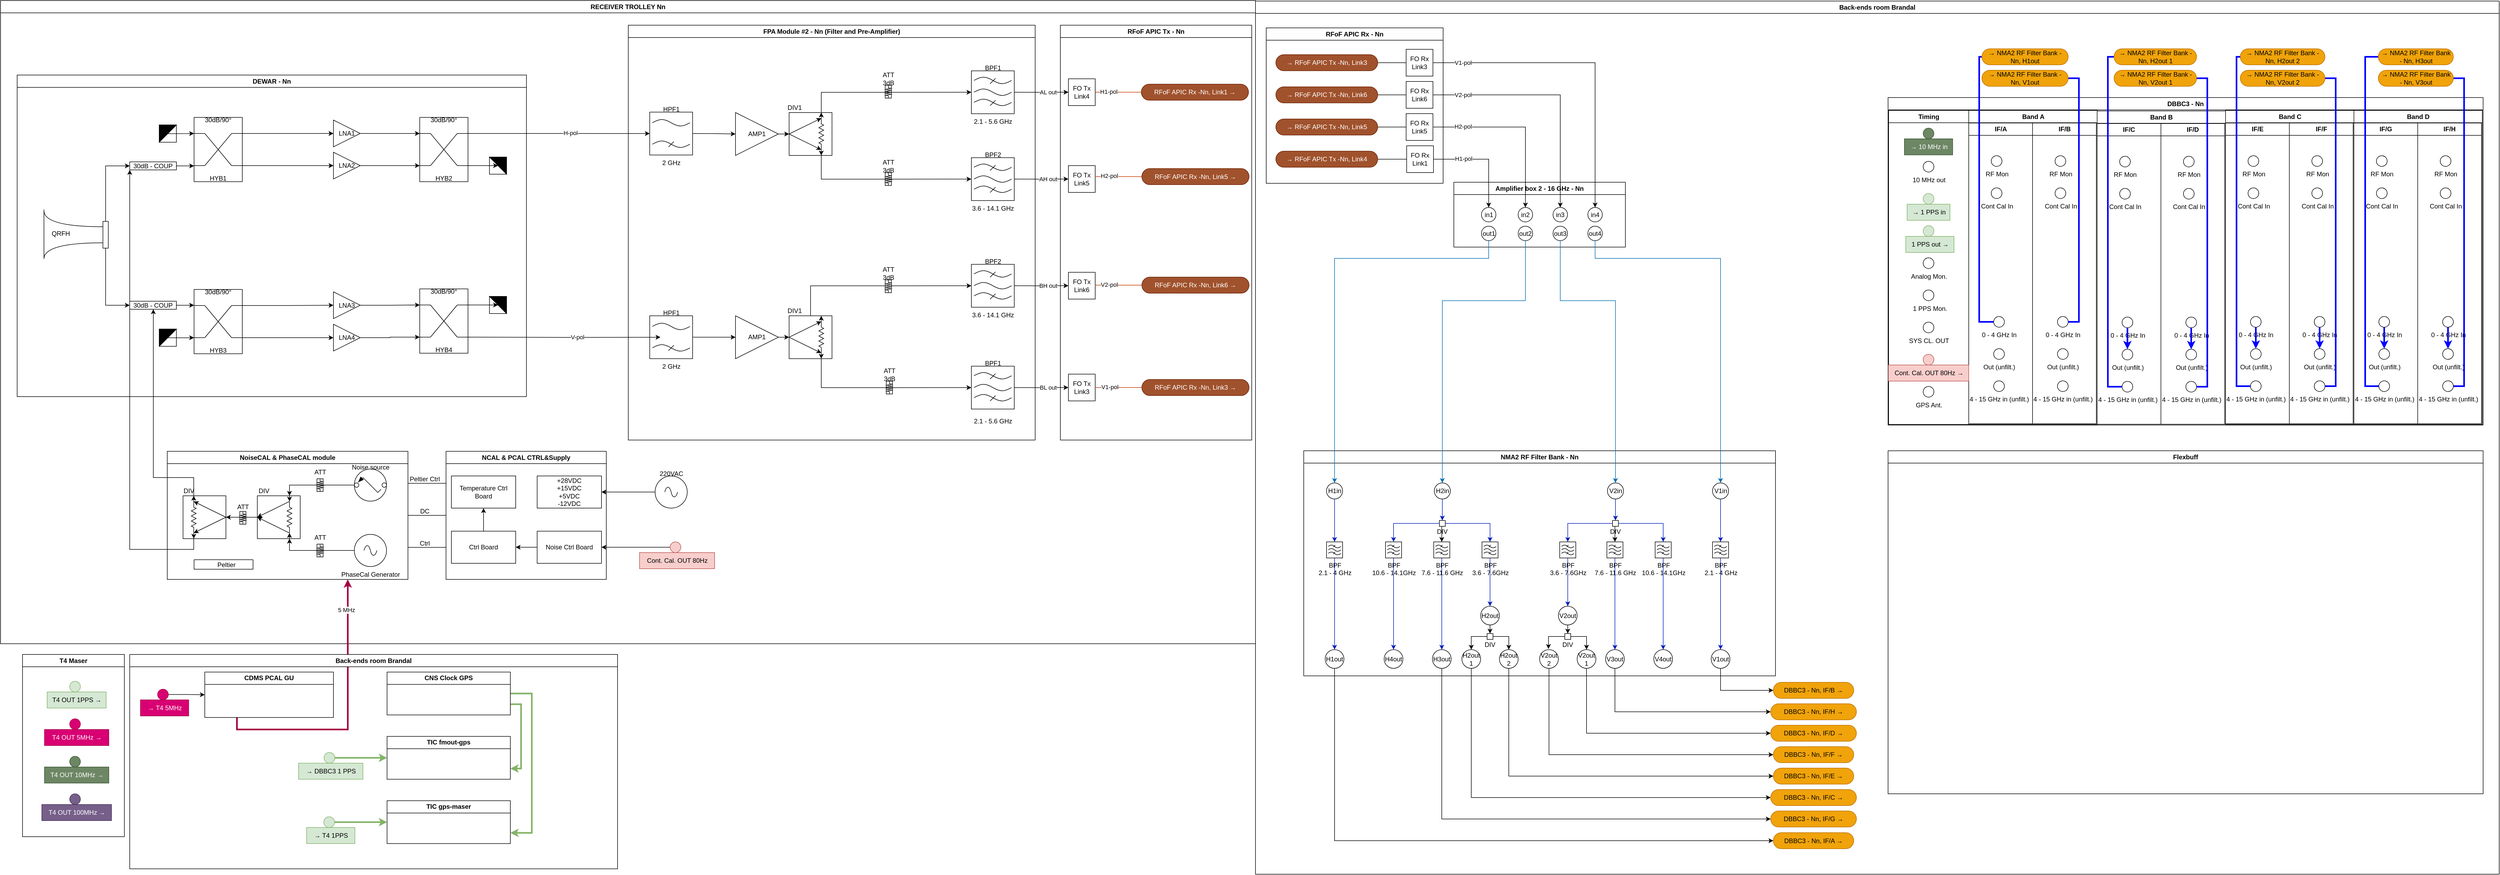 <mxfile version="28.1.0">
  <diagram name="Page-1" id="T6l5kbxst5cVdcprUycA">
    <mxGraphModel dx="1195" dy="1311" grid="1" gridSize="10" guides="1" tooltips="1" connect="1" arrows="1" fold="1" page="1" pageScale="1" pageWidth="1169" pageHeight="827" math="0" shadow="0">
      <root>
        <mxCell id="0" />
        <mxCell id="1" parent="0" />
        <mxCell id="nS1J4kpDqC1TfYwu3his-2" value="RECEIVER TROLLEY Nn" style="swimlane;whiteSpace=wrap;html=1;" parent="1" vertex="1">
          <mxGeometry x="1169" width="2341" height="1200" as="geometry" />
        </mxCell>
        <mxCell id="nS1J4kpDqC1TfYwu3his-3" value="DEWAR - Nn" style="swimlane;whiteSpace=wrap;html=1;" parent="nS1J4kpDqC1TfYwu3his-2" vertex="1">
          <mxGeometry x="31" y="139" width="950" height="600" as="geometry" />
        </mxCell>
        <mxCell id="nS1J4kpDqC1TfYwu3his-14" value="" style="group" parent="nS1J4kpDqC1TfYwu3his-3" vertex="1" connectable="0">
          <mxGeometry x="50" y="251" width="120" height="92.0" as="geometry" />
        </mxCell>
        <mxCell id="nS1J4kpDqC1TfYwu3his-5" value="" style="endArrow=none;html=1;rounded=0;edgeStyle=orthogonalEdgeStyle;curved=1;" parent="nS1J4kpDqC1TfYwu3his-14" edge="1">
          <mxGeometry width="50" height="50" relative="1" as="geometry">
            <mxPoint x="110" y="32" as="sourcePoint" />
            <mxPoint y="2" as="targetPoint" />
            <Array as="points">
              <mxPoint y="32" />
            </Array>
          </mxGeometry>
        </mxCell>
        <mxCell id="nS1J4kpDqC1TfYwu3his-9" value="" style="endArrow=none;html=1;rounded=0;edgeStyle=orthogonalEdgeStyle;curved=1;" parent="nS1J4kpDqC1TfYwu3his-14" edge="1">
          <mxGeometry width="50" height="50" relative="1" as="geometry">
            <mxPoint x="110.0" y="62.0" as="sourcePoint" />
            <mxPoint x="4.547e-13" y="92.0" as="targetPoint" />
            <Array as="points">
              <mxPoint x="4.547e-13" y="62.0" />
            </Array>
          </mxGeometry>
        </mxCell>
        <mxCell id="nS1J4kpDqC1TfYwu3his-8" value="" style="rounded=0;whiteSpace=wrap;html=1;" parent="nS1J4kpDqC1TfYwu3his-14" vertex="1">
          <mxGeometry x="110" y="22" width="10" height="50" as="geometry" />
        </mxCell>
        <mxCell id="nS1J4kpDqC1TfYwu3his-7" value="QRFH" style="text;html=1;align=center;verticalAlign=middle;resizable=0;points=[];autosize=1;strokeColor=none;fillColor=none;" parent="nS1J4kpDqC1TfYwu3his-14" vertex="1">
          <mxGeometry x="1" y="30" width="60" height="30" as="geometry" />
        </mxCell>
        <mxCell id="nS1J4kpDqC1TfYwu3his-10" value="" style="endArrow=none;html=1;rounded=0;" parent="nS1J4kpDqC1TfYwu3his-14" edge="1">
          <mxGeometry width="50" height="50" relative="1" as="geometry">
            <mxPoint y="90" as="sourcePoint" />
            <mxPoint as="targetPoint" />
          </mxGeometry>
        </mxCell>
        <mxCell id="nS1J4kpDqC1TfYwu3his-166" style="edgeStyle=orthogonalEdgeStyle;rounded=0;orthogonalLoop=1;jettySize=auto;html=1;exitX=1;exitY=0.5;exitDx=0;exitDy=0;entryX=0;entryY=0.75;entryDx=0;entryDy=0;" parent="nS1J4kpDqC1TfYwu3his-3" source="nS1J4kpDqC1TfYwu3his-71" target="nS1J4kpDqC1TfYwu3his-140" edge="1">
          <mxGeometry relative="1" as="geometry" />
        </mxCell>
        <mxCell id="nS1J4kpDqC1TfYwu3his-71" value="&lt;div&gt;30dB - COUP&lt;/div&gt;" style="rounded=0;whiteSpace=wrap;html=1;" parent="nS1J4kpDqC1TfYwu3his-3" vertex="1">
          <mxGeometry x="210" y="162" width="87" height="15" as="geometry" />
        </mxCell>
        <mxCell id="nS1J4kpDqC1TfYwu3his-168" style="edgeStyle=orthogonalEdgeStyle;rounded=0;orthogonalLoop=1;jettySize=auto;html=1;exitX=1;exitY=0.5;exitDx=0;exitDy=0;entryX=0;entryY=0.25;entryDx=0;entryDy=0;" parent="nS1J4kpDqC1TfYwu3his-3" source="nS1J4kpDqC1TfYwu3his-149" target="nS1J4kpDqC1TfYwu3his-153" edge="1">
          <mxGeometry relative="1" as="geometry" />
        </mxCell>
        <mxCell id="nS1J4kpDqC1TfYwu3his-149" value="&lt;div&gt;30dB - COUP&lt;/div&gt;" style="rounded=0;whiteSpace=wrap;html=1;" parent="nS1J4kpDqC1TfYwu3his-3" vertex="1">
          <mxGeometry x="210" y="422" width="87" height="15" as="geometry" />
        </mxCell>
        <mxCell id="nS1J4kpDqC1TfYwu3his-139" value="" style="group" parent="nS1J4kpDqC1TfYwu3his-3" vertex="1" connectable="0">
          <mxGeometry x="330" y="79" width="90" height="120" as="geometry" />
        </mxCell>
        <mxCell id="nS1J4kpDqC1TfYwu3his-140" value="" style="rounded=0;whiteSpace=wrap;html=1;" parent="nS1J4kpDqC1TfYwu3his-139" vertex="1">
          <mxGeometry width="90" height="120" as="geometry" />
        </mxCell>
        <mxCell id="nS1J4kpDqC1TfYwu3his-141" value="HYB1" style="text;html=1;align=center;verticalAlign=middle;whiteSpace=wrap;rounded=0;" parent="nS1J4kpDqC1TfYwu3his-139" vertex="1">
          <mxGeometry x="15" y="109" width="60" height="10" as="geometry" />
        </mxCell>
        <mxCell id="nS1J4kpDqC1TfYwu3his-142" value="30dB/90°" style="text;html=1;align=center;verticalAlign=middle;whiteSpace=wrap;rounded=0;" parent="nS1J4kpDqC1TfYwu3his-139" vertex="1">
          <mxGeometry x="15" width="60" height="10" as="geometry" />
        </mxCell>
        <mxCell id="nS1J4kpDqC1TfYwu3his-143" value="" style="endArrow=none;html=1;rounded=0;entryX=1;entryY=0.25;entryDx=0;entryDy=0;exitX=0.778;exitY=0.25;exitDx=0;exitDy=0;exitPerimeter=0;" parent="nS1J4kpDqC1TfYwu3his-139" source="nS1J4kpDqC1TfYwu3his-140" target="nS1J4kpDqC1TfYwu3his-140" edge="1">
          <mxGeometry width="50" height="50" relative="1" as="geometry">
            <mxPoint x="10" y="130" as="sourcePoint" />
            <mxPoint x="60" y="80" as="targetPoint" />
          </mxGeometry>
        </mxCell>
        <mxCell id="nS1J4kpDqC1TfYwu3his-144" value="" style="endArrow=none;html=1;rounded=0;entryX=1;entryY=0.25;entryDx=0;entryDy=0;exitX=0.778;exitY=0.25;exitDx=0;exitDy=0;exitPerimeter=0;" parent="nS1J4kpDqC1TfYwu3his-139" edge="1">
          <mxGeometry width="50" height="50" relative="1" as="geometry">
            <mxPoint y="90" as="sourcePoint" />
            <mxPoint x="20" y="90" as="targetPoint" />
          </mxGeometry>
        </mxCell>
        <mxCell id="nS1J4kpDqC1TfYwu3his-145" value="" style="endArrow=none;html=1;rounded=0;entryX=1;entryY=0.25;entryDx=0;entryDy=0;exitX=0.778;exitY=0.25;exitDx=0;exitDy=0;exitPerimeter=0;" parent="nS1J4kpDqC1TfYwu3his-139" edge="1">
          <mxGeometry width="50" height="50" relative="1" as="geometry">
            <mxPoint x="70" y="90" as="sourcePoint" />
            <mxPoint x="90" y="90" as="targetPoint" />
          </mxGeometry>
        </mxCell>
        <mxCell id="nS1J4kpDqC1TfYwu3his-146" value="" style="endArrow=none;html=1;rounded=0;entryX=1;entryY=0.25;entryDx=0;entryDy=0;exitX=0.778;exitY=0.25;exitDx=0;exitDy=0;exitPerimeter=0;" parent="nS1J4kpDqC1TfYwu3his-139" edge="1">
          <mxGeometry width="50" height="50" relative="1" as="geometry">
            <mxPoint y="30" as="sourcePoint" />
            <mxPoint x="20" y="30" as="targetPoint" />
          </mxGeometry>
        </mxCell>
        <mxCell id="nS1J4kpDqC1TfYwu3his-147" value="" style="endArrow=none;html=1;rounded=0;" parent="nS1J4kpDqC1TfYwu3his-139" edge="1">
          <mxGeometry width="50" height="50" relative="1" as="geometry">
            <mxPoint x="20" y="90" as="sourcePoint" />
            <mxPoint x="70" y="30" as="targetPoint" />
          </mxGeometry>
        </mxCell>
        <mxCell id="nS1J4kpDqC1TfYwu3his-148" value="" style="endArrow=none;html=1;rounded=0;" parent="nS1J4kpDqC1TfYwu3his-139" edge="1">
          <mxGeometry width="50" height="50" relative="1" as="geometry">
            <mxPoint x="70" y="90" as="sourcePoint" />
            <mxPoint x="20" y="30" as="targetPoint" />
          </mxGeometry>
        </mxCell>
        <mxCell id="nS1J4kpDqC1TfYwu3his-152" value="" style="group" parent="nS1J4kpDqC1TfYwu3his-3" vertex="1" connectable="0">
          <mxGeometry x="330" y="400" width="90" height="120" as="geometry" />
        </mxCell>
        <mxCell id="nS1J4kpDqC1TfYwu3his-153" value="" style="rounded=0;whiteSpace=wrap;html=1;" parent="nS1J4kpDqC1TfYwu3his-152" vertex="1">
          <mxGeometry width="90" height="120" as="geometry" />
        </mxCell>
        <mxCell id="nS1J4kpDqC1TfYwu3his-154" value="HYB3" style="text;html=1;align=center;verticalAlign=middle;whiteSpace=wrap;rounded=0;" parent="nS1J4kpDqC1TfYwu3his-152" vertex="1">
          <mxGeometry x="15" y="109" width="60" height="10" as="geometry" />
        </mxCell>
        <mxCell id="nS1J4kpDqC1TfYwu3his-155" value="30dB/90°" style="text;html=1;align=center;verticalAlign=middle;whiteSpace=wrap;rounded=0;" parent="nS1J4kpDqC1TfYwu3his-152" vertex="1">
          <mxGeometry x="15" width="60" height="10" as="geometry" />
        </mxCell>
        <mxCell id="nS1J4kpDqC1TfYwu3his-156" value="" style="endArrow=none;html=1;rounded=0;entryX=1;entryY=0.25;entryDx=0;entryDy=0;exitX=0.778;exitY=0.25;exitDx=0;exitDy=0;exitPerimeter=0;" parent="nS1J4kpDqC1TfYwu3his-152" source="nS1J4kpDqC1TfYwu3his-153" target="nS1J4kpDqC1TfYwu3his-153" edge="1">
          <mxGeometry width="50" height="50" relative="1" as="geometry">
            <mxPoint x="10" y="130" as="sourcePoint" />
            <mxPoint x="60" y="80" as="targetPoint" />
          </mxGeometry>
        </mxCell>
        <mxCell id="nS1J4kpDqC1TfYwu3his-157" value="" style="endArrow=none;html=1;rounded=0;entryX=1;entryY=0.25;entryDx=0;entryDy=0;exitX=0.778;exitY=0.25;exitDx=0;exitDy=0;exitPerimeter=0;" parent="nS1J4kpDqC1TfYwu3his-152" edge="1">
          <mxGeometry width="50" height="50" relative="1" as="geometry">
            <mxPoint y="90" as="sourcePoint" />
            <mxPoint x="20" y="90" as="targetPoint" />
          </mxGeometry>
        </mxCell>
        <mxCell id="nS1J4kpDqC1TfYwu3his-158" value="" style="endArrow=none;html=1;rounded=0;entryX=1;entryY=0.25;entryDx=0;entryDy=0;exitX=0.778;exitY=0.25;exitDx=0;exitDy=0;exitPerimeter=0;" parent="nS1J4kpDqC1TfYwu3his-152" edge="1">
          <mxGeometry width="50" height="50" relative="1" as="geometry">
            <mxPoint x="70" y="90" as="sourcePoint" />
            <mxPoint x="90" y="90" as="targetPoint" />
          </mxGeometry>
        </mxCell>
        <mxCell id="nS1J4kpDqC1TfYwu3his-159" value="" style="endArrow=none;html=1;rounded=0;entryX=1;entryY=0.25;entryDx=0;entryDy=0;exitX=0.778;exitY=0.25;exitDx=0;exitDy=0;exitPerimeter=0;" parent="nS1J4kpDqC1TfYwu3his-152" edge="1">
          <mxGeometry width="50" height="50" relative="1" as="geometry">
            <mxPoint y="30" as="sourcePoint" />
            <mxPoint x="20" y="30" as="targetPoint" />
          </mxGeometry>
        </mxCell>
        <mxCell id="nS1J4kpDqC1TfYwu3his-160" value="" style="endArrow=none;html=1;rounded=0;" parent="nS1J4kpDqC1TfYwu3his-152" edge="1">
          <mxGeometry width="50" height="50" relative="1" as="geometry">
            <mxPoint x="20" y="90" as="sourcePoint" />
            <mxPoint x="70" y="30" as="targetPoint" />
          </mxGeometry>
        </mxCell>
        <mxCell id="nS1J4kpDqC1TfYwu3his-161" value="" style="endArrow=none;html=1;rounded=0;" parent="nS1J4kpDqC1TfYwu3his-152" edge="1">
          <mxGeometry width="50" height="50" relative="1" as="geometry">
            <mxPoint x="70" y="90" as="sourcePoint" />
            <mxPoint x="20" y="30" as="targetPoint" />
          </mxGeometry>
        </mxCell>
        <mxCell id="nS1J4kpDqC1TfYwu3his-164" style="edgeStyle=orthogonalEdgeStyle;rounded=0;orthogonalLoop=1;jettySize=auto;html=1;exitX=0.5;exitY=1;exitDx=0;exitDy=0;entryX=0;entryY=0.5;entryDx=0;entryDy=0;" parent="nS1J4kpDqC1TfYwu3his-3" source="nS1J4kpDqC1TfYwu3his-8" target="nS1J4kpDqC1TfYwu3his-149" edge="1">
          <mxGeometry relative="1" as="geometry" />
        </mxCell>
        <mxCell id="nS1J4kpDqC1TfYwu3his-165" style="edgeStyle=orthogonalEdgeStyle;rounded=0;orthogonalLoop=1;jettySize=auto;html=1;exitX=0.5;exitY=0;exitDx=0;exitDy=0;entryX=0;entryY=0.5;entryDx=0;entryDy=0;" parent="nS1J4kpDqC1TfYwu3his-3" source="nS1J4kpDqC1TfYwu3his-8" target="nS1J4kpDqC1TfYwu3his-71" edge="1">
          <mxGeometry relative="1" as="geometry" />
        </mxCell>
        <mxCell id="nS1J4kpDqC1TfYwu3his-198" style="edgeStyle=orthogonalEdgeStyle;rounded=0;orthogonalLoop=1;jettySize=auto;html=1;exitX=1;exitY=0.5;exitDx=0;exitDy=0;entryX=0;entryY=0.25;entryDx=0;entryDy=0;" parent="nS1J4kpDqC1TfYwu3his-3" source="nS1J4kpDqC1TfYwu3his-89" target="nS1J4kpDqC1TfYwu3his-187" edge="1">
          <mxGeometry relative="1" as="geometry" />
        </mxCell>
        <mxCell id="nS1J4kpDqC1TfYwu3his-89" value="LNA3" style="triangle;whiteSpace=wrap;html=1;" parent="nS1J4kpDqC1TfYwu3his-3" vertex="1">
          <mxGeometry x="590" y="404.5" width="50" height="50" as="geometry" />
        </mxCell>
        <mxCell id="nS1J4kpDqC1TfYwu3his-199" style="edgeStyle=orthogonalEdgeStyle;rounded=0;orthogonalLoop=1;jettySize=auto;html=1;exitX=1;exitY=0.5;exitDx=0;exitDy=0;entryX=0;entryY=0.75;entryDx=0;entryDy=0;" parent="nS1J4kpDqC1TfYwu3his-3" source="nS1J4kpDqC1TfYwu3his-90" target="nS1J4kpDqC1TfYwu3his-187" edge="1">
          <mxGeometry relative="1" as="geometry" />
        </mxCell>
        <mxCell id="nS1J4kpDqC1TfYwu3his-90" value="LNA4" style="triangle;whiteSpace=wrap;html=1;" parent="nS1J4kpDqC1TfYwu3his-3" vertex="1">
          <mxGeometry x="590" y="465" width="50" height="50" as="geometry" />
        </mxCell>
        <mxCell id="nS1J4kpDqC1TfYwu3his-196" style="edgeStyle=orthogonalEdgeStyle;rounded=0;orthogonalLoop=1;jettySize=auto;html=1;exitX=1;exitY=0.5;exitDx=0;exitDy=0;entryX=0;entryY=0.25;entryDx=0;entryDy=0;" parent="nS1J4kpDqC1TfYwu3his-3" source="nS1J4kpDqC1TfYwu3his-170" target="nS1J4kpDqC1TfYwu3his-177" edge="1">
          <mxGeometry relative="1" as="geometry" />
        </mxCell>
        <mxCell id="nS1J4kpDqC1TfYwu3his-170" value="LNA1" style="triangle;whiteSpace=wrap;html=1;" parent="nS1J4kpDqC1TfYwu3his-3" vertex="1">
          <mxGeometry x="590" y="84" width="50" height="50" as="geometry" />
        </mxCell>
        <mxCell id="nS1J4kpDqC1TfYwu3his-197" style="edgeStyle=orthogonalEdgeStyle;rounded=0;orthogonalLoop=1;jettySize=auto;html=1;exitX=1;exitY=0.5;exitDx=0;exitDy=0;entryX=0;entryY=0.75;entryDx=0;entryDy=0;" parent="nS1J4kpDqC1TfYwu3his-3" source="nS1J4kpDqC1TfYwu3his-171" target="nS1J4kpDqC1TfYwu3his-177" edge="1">
          <mxGeometry relative="1" as="geometry" />
        </mxCell>
        <mxCell id="nS1J4kpDqC1TfYwu3his-171" value="LNA2" style="triangle;whiteSpace=wrap;html=1;" parent="nS1J4kpDqC1TfYwu3his-3" vertex="1">
          <mxGeometry x="590" y="144" width="50" height="50" as="geometry" />
        </mxCell>
        <mxCell id="nS1J4kpDqC1TfYwu3his-172" style="edgeStyle=orthogonalEdgeStyle;rounded=0;orthogonalLoop=1;jettySize=auto;html=1;exitX=1;exitY=0.25;exitDx=0;exitDy=0;entryX=0;entryY=0.5;entryDx=0;entryDy=0;" parent="nS1J4kpDqC1TfYwu3his-3" source="nS1J4kpDqC1TfYwu3his-140" target="nS1J4kpDqC1TfYwu3his-170" edge="1">
          <mxGeometry relative="1" as="geometry" />
        </mxCell>
        <mxCell id="nS1J4kpDqC1TfYwu3his-173" style="edgeStyle=orthogonalEdgeStyle;rounded=0;orthogonalLoop=1;jettySize=auto;html=1;exitX=1;exitY=0.75;exitDx=0;exitDy=0;entryX=0;entryY=0.5;entryDx=0;entryDy=0;" parent="nS1J4kpDqC1TfYwu3his-3" source="nS1J4kpDqC1TfYwu3his-140" target="nS1J4kpDqC1TfYwu3his-171" edge="1">
          <mxGeometry relative="1" as="geometry" />
        </mxCell>
        <mxCell id="nS1J4kpDqC1TfYwu3his-174" style="edgeStyle=orthogonalEdgeStyle;rounded=0;orthogonalLoop=1;jettySize=auto;html=1;exitX=1;exitY=0.25;exitDx=0;exitDy=0;entryX=0;entryY=0.5;entryDx=0;entryDy=0;" parent="nS1J4kpDqC1TfYwu3his-3" source="nS1J4kpDqC1TfYwu3his-153" target="nS1J4kpDqC1TfYwu3his-89" edge="1">
          <mxGeometry relative="1" as="geometry" />
        </mxCell>
        <mxCell id="nS1J4kpDqC1TfYwu3his-175" style="edgeStyle=orthogonalEdgeStyle;rounded=0;orthogonalLoop=1;jettySize=auto;html=1;exitX=1;exitY=0.75;exitDx=0;exitDy=0;entryX=0;entryY=0.5;entryDx=0;entryDy=0;" parent="nS1J4kpDqC1TfYwu3his-3" source="nS1J4kpDqC1TfYwu3his-153" target="nS1J4kpDqC1TfYwu3his-90" edge="1">
          <mxGeometry relative="1" as="geometry" />
        </mxCell>
        <mxCell id="nS1J4kpDqC1TfYwu3his-176" value="" style="group;fillColor=default;" parent="nS1J4kpDqC1TfYwu3his-3" vertex="1" connectable="0">
          <mxGeometry x="751" y="79" width="90" height="120" as="geometry" />
        </mxCell>
        <mxCell id="nS1J4kpDqC1TfYwu3his-177" value="" style="rounded=0;whiteSpace=wrap;html=1;" parent="nS1J4kpDqC1TfYwu3his-176" vertex="1">
          <mxGeometry width="90" height="120" as="geometry" />
        </mxCell>
        <mxCell id="nS1J4kpDqC1TfYwu3his-178" value="HYB2" style="text;html=1;align=center;verticalAlign=middle;whiteSpace=wrap;rounded=0;" parent="nS1J4kpDqC1TfYwu3his-176" vertex="1">
          <mxGeometry x="15" y="109" width="60" height="10" as="geometry" />
        </mxCell>
        <mxCell id="nS1J4kpDqC1TfYwu3his-179" value="30dB/90°" style="text;html=1;align=center;verticalAlign=middle;whiteSpace=wrap;rounded=0;" parent="nS1J4kpDqC1TfYwu3his-176" vertex="1">
          <mxGeometry x="15" width="60" height="10" as="geometry" />
        </mxCell>
        <mxCell id="nS1J4kpDqC1TfYwu3his-180" value="" style="endArrow=none;html=1;rounded=0;entryX=1;entryY=0.25;entryDx=0;entryDy=0;exitX=0.778;exitY=0.25;exitDx=0;exitDy=0;exitPerimeter=0;" parent="nS1J4kpDqC1TfYwu3his-176" source="nS1J4kpDqC1TfYwu3his-177" target="nS1J4kpDqC1TfYwu3his-177" edge="1">
          <mxGeometry width="50" height="50" relative="1" as="geometry">
            <mxPoint x="10" y="130" as="sourcePoint" />
            <mxPoint x="60" y="80" as="targetPoint" />
          </mxGeometry>
        </mxCell>
        <mxCell id="nS1J4kpDqC1TfYwu3his-181" value="" style="endArrow=none;html=1;rounded=0;entryX=1;entryY=0.25;entryDx=0;entryDy=0;exitX=0.778;exitY=0.25;exitDx=0;exitDy=0;exitPerimeter=0;" parent="nS1J4kpDqC1TfYwu3his-176" edge="1">
          <mxGeometry width="50" height="50" relative="1" as="geometry">
            <mxPoint y="90" as="sourcePoint" />
            <mxPoint x="20" y="90" as="targetPoint" />
          </mxGeometry>
        </mxCell>
        <mxCell id="nS1J4kpDqC1TfYwu3his-182" value="" style="endArrow=none;html=1;rounded=0;entryX=1;entryY=0.25;entryDx=0;entryDy=0;exitX=0.778;exitY=0.25;exitDx=0;exitDy=0;exitPerimeter=0;" parent="nS1J4kpDqC1TfYwu3his-176" edge="1">
          <mxGeometry width="50" height="50" relative="1" as="geometry">
            <mxPoint x="70" y="90" as="sourcePoint" />
            <mxPoint x="90" y="90" as="targetPoint" />
          </mxGeometry>
        </mxCell>
        <mxCell id="nS1J4kpDqC1TfYwu3his-183" value="" style="endArrow=none;html=1;rounded=0;entryX=1;entryY=0.25;entryDx=0;entryDy=0;exitX=0.778;exitY=0.25;exitDx=0;exitDy=0;exitPerimeter=0;" parent="nS1J4kpDqC1TfYwu3his-176" edge="1">
          <mxGeometry width="50" height="50" relative="1" as="geometry">
            <mxPoint y="30" as="sourcePoint" />
            <mxPoint x="20" y="30" as="targetPoint" />
          </mxGeometry>
        </mxCell>
        <mxCell id="nS1J4kpDqC1TfYwu3his-184" value="" style="endArrow=none;html=1;rounded=0;" parent="nS1J4kpDqC1TfYwu3his-176" edge="1">
          <mxGeometry width="50" height="50" relative="1" as="geometry">
            <mxPoint x="20" y="90" as="sourcePoint" />
            <mxPoint x="70" y="30" as="targetPoint" />
          </mxGeometry>
        </mxCell>
        <mxCell id="nS1J4kpDqC1TfYwu3his-185" value="" style="endArrow=none;html=1;rounded=0;" parent="nS1J4kpDqC1TfYwu3his-176" edge="1">
          <mxGeometry width="50" height="50" relative="1" as="geometry">
            <mxPoint x="70" y="90" as="sourcePoint" />
            <mxPoint x="20" y="30" as="targetPoint" />
          </mxGeometry>
        </mxCell>
        <mxCell id="nS1J4kpDqC1TfYwu3his-186" value="" style="group;fillColor=default;" parent="nS1J4kpDqC1TfYwu3his-3" vertex="1" connectable="0">
          <mxGeometry x="751" y="399" width="90" height="120" as="geometry" />
        </mxCell>
        <mxCell id="nS1J4kpDqC1TfYwu3his-187" value="" style="rounded=0;whiteSpace=wrap;html=1;" parent="nS1J4kpDqC1TfYwu3his-186" vertex="1">
          <mxGeometry width="90" height="120" as="geometry" />
        </mxCell>
        <mxCell id="nS1J4kpDqC1TfYwu3his-188" value="HYB4" style="text;html=1;align=center;verticalAlign=middle;whiteSpace=wrap;rounded=0;" parent="nS1J4kpDqC1TfYwu3his-186" vertex="1">
          <mxGeometry x="15" y="109" width="60" height="10" as="geometry" />
        </mxCell>
        <mxCell id="nS1J4kpDqC1TfYwu3his-189" value="30dB/90°" style="text;html=1;align=center;verticalAlign=middle;whiteSpace=wrap;rounded=0;" parent="nS1J4kpDqC1TfYwu3his-186" vertex="1">
          <mxGeometry x="15" width="60" height="10" as="geometry" />
        </mxCell>
        <mxCell id="nS1J4kpDqC1TfYwu3his-190" value="" style="endArrow=none;html=1;rounded=0;entryX=1;entryY=0.25;entryDx=0;entryDy=0;exitX=0.778;exitY=0.25;exitDx=0;exitDy=0;exitPerimeter=0;" parent="nS1J4kpDqC1TfYwu3his-186" source="nS1J4kpDqC1TfYwu3his-187" target="nS1J4kpDqC1TfYwu3his-187" edge="1">
          <mxGeometry width="50" height="50" relative="1" as="geometry">
            <mxPoint x="10" y="130" as="sourcePoint" />
            <mxPoint x="60" y="80" as="targetPoint" />
          </mxGeometry>
        </mxCell>
        <mxCell id="nS1J4kpDqC1TfYwu3his-191" value="" style="endArrow=none;html=1;rounded=0;entryX=1;entryY=0.25;entryDx=0;entryDy=0;exitX=0.778;exitY=0.25;exitDx=0;exitDy=0;exitPerimeter=0;" parent="nS1J4kpDqC1TfYwu3his-186" edge="1">
          <mxGeometry width="50" height="50" relative="1" as="geometry">
            <mxPoint y="90" as="sourcePoint" />
            <mxPoint x="20" y="90" as="targetPoint" />
          </mxGeometry>
        </mxCell>
        <mxCell id="nS1J4kpDqC1TfYwu3his-192" value="" style="endArrow=none;html=1;rounded=0;entryX=1;entryY=0.25;entryDx=0;entryDy=0;exitX=0.778;exitY=0.25;exitDx=0;exitDy=0;exitPerimeter=0;" parent="nS1J4kpDqC1TfYwu3his-186" edge="1">
          <mxGeometry width="50" height="50" relative="1" as="geometry">
            <mxPoint x="70" y="90" as="sourcePoint" />
            <mxPoint x="90" y="90" as="targetPoint" />
          </mxGeometry>
        </mxCell>
        <mxCell id="nS1J4kpDqC1TfYwu3his-193" value="" style="endArrow=none;html=1;rounded=0;entryX=1;entryY=0.25;entryDx=0;entryDy=0;exitX=0.778;exitY=0.25;exitDx=0;exitDy=0;exitPerimeter=0;" parent="nS1J4kpDqC1TfYwu3his-186" edge="1">
          <mxGeometry width="50" height="50" relative="1" as="geometry">
            <mxPoint y="30" as="sourcePoint" />
            <mxPoint x="20" y="30" as="targetPoint" />
          </mxGeometry>
        </mxCell>
        <mxCell id="nS1J4kpDqC1TfYwu3his-194" value="" style="endArrow=none;html=1;rounded=0;" parent="nS1J4kpDqC1TfYwu3his-186" edge="1">
          <mxGeometry width="50" height="50" relative="1" as="geometry">
            <mxPoint x="20" y="90" as="sourcePoint" />
            <mxPoint x="70" y="30" as="targetPoint" />
          </mxGeometry>
        </mxCell>
        <mxCell id="nS1J4kpDqC1TfYwu3his-195" value="" style="endArrow=none;html=1;rounded=0;" parent="nS1J4kpDqC1TfYwu3his-186" edge="1">
          <mxGeometry width="50" height="50" relative="1" as="geometry">
            <mxPoint x="70" y="90" as="sourcePoint" />
            <mxPoint x="20" y="30" as="targetPoint" />
          </mxGeometry>
        </mxCell>
        <mxCell id="LSLsZw_QZ4k8bXDVp2Ia-5" value="" style="group" parent="nS1J4kpDqC1TfYwu3his-3" vertex="1" connectable="0">
          <mxGeometry x="265" y="93" width="32" height="32.33" as="geometry" />
        </mxCell>
        <mxCell id="LSLsZw_QZ4k8bXDVp2Ia-6" value="" style="verticalLabelPosition=bottom;verticalAlign=top;html=1;shape=mxgraph.basic.orthogonal_triangle;rotation=-90;fillStyle=solid;fillColor=light-dark(#FFFFFF,#FFFFFF);" parent="LSLsZw_QZ4k8bXDVp2Ia-5" vertex="1">
          <mxGeometry y="0.33" width="32" height="32" as="geometry" />
        </mxCell>
        <mxCell id="LSLsZw_QZ4k8bXDVp2Ia-7" value="" style="verticalLabelPosition=bottom;verticalAlign=top;html=1;shape=mxgraph.basic.orthogonal_triangle;flipH=1;flipV=1;rotation=-90;fillStyle=solid;fillColor=light-dark(#000000,#000000);" parent="LSLsZw_QZ4k8bXDVp2Ia-5" vertex="1">
          <mxGeometry width="32" height="32" as="geometry" />
        </mxCell>
        <mxCell id="LSLsZw_QZ4k8bXDVp2Ia-10" style="edgeStyle=orthogonalEdgeStyle;rounded=0;orthogonalLoop=1;jettySize=auto;html=1;exitX=0.5;exitY=0.5;exitDx=0;exitDy=0;exitPerimeter=0;entryX=0;entryY=0.25;entryDx=0;entryDy=0;" parent="nS1J4kpDqC1TfYwu3his-3" source="LSLsZw_QZ4k8bXDVp2Ia-6" target="nS1J4kpDqC1TfYwu3his-140" edge="1">
          <mxGeometry relative="1" as="geometry" />
        </mxCell>
        <mxCell id="LSLsZw_QZ4k8bXDVp2Ia-11" value="" style="group" parent="nS1J4kpDqC1TfYwu3his-3" vertex="1" connectable="0">
          <mxGeometry x="265" y="473.84" width="32" height="32.33" as="geometry" />
        </mxCell>
        <mxCell id="LSLsZw_QZ4k8bXDVp2Ia-12" value="" style="verticalLabelPosition=bottom;verticalAlign=top;html=1;shape=mxgraph.basic.orthogonal_triangle;rotation=-90;fillStyle=solid;fillColor=light-dark(#FFFFFF,#FFFFFF);" parent="LSLsZw_QZ4k8bXDVp2Ia-11" vertex="1">
          <mxGeometry y="0.33" width="32" height="32" as="geometry" />
        </mxCell>
        <mxCell id="LSLsZw_QZ4k8bXDVp2Ia-13" value="" style="verticalLabelPosition=bottom;verticalAlign=top;html=1;shape=mxgraph.basic.orthogonal_triangle;flipH=1;flipV=1;rotation=-90;fillStyle=solid;fillColor=light-dark(#000000,#000000);" parent="LSLsZw_QZ4k8bXDVp2Ia-11" vertex="1">
          <mxGeometry width="32" height="32" as="geometry" />
        </mxCell>
        <mxCell id="LSLsZw_QZ4k8bXDVp2Ia-14" style="edgeStyle=orthogonalEdgeStyle;rounded=0;orthogonalLoop=1;jettySize=auto;html=1;exitX=0.5;exitY=0.5;exitDx=0;exitDy=0;exitPerimeter=0;entryX=0;entryY=0.75;entryDx=0;entryDy=0;" parent="nS1J4kpDqC1TfYwu3his-3" source="LSLsZw_QZ4k8bXDVp2Ia-12" target="nS1J4kpDqC1TfYwu3his-153" edge="1">
          <mxGeometry relative="1" as="geometry" />
        </mxCell>
        <mxCell id="LSLsZw_QZ4k8bXDVp2Ia-15" value="" style="group;rotation=90;" parent="nS1J4kpDqC1TfYwu3his-3" vertex="1" connectable="0">
          <mxGeometry x="881" y="153" width="32" height="32.33" as="geometry" />
        </mxCell>
        <mxCell id="LSLsZw_QZ4k8bXDVp2Ia-16" value="" style="verticalLabelPosition=bottom;verticalAlign=top;html=1;shape=mxgraph.basic.orthogonal_triangle;rotation=0;fillStyle=solid;fillColor=light-dark(#FFFFFF,#FFFFFF);" parent="LSLsZw_QZ4k8bXDVp2Ia-15" vertex="1">
          <mxGeometry width="32" height="32" as="geometry" />
        </mxCell>
        <mxCell id="LSLsZw_QZ4k8bXDVp2Ia-17" value="" style="verticalLabelPosition=bottom;verticalAlign=top;html=1;shape=mxgraph.basic.orthogonal_triangle;flipH=1;flipV=1;rotation=0;fillStyle=solid;fillColor=light-dark(#000000,#000000);" parent="LSLsZw_QZ4k8bXDVp2Ia-15" vertex="1">
          <mxGeometry width="32" height="32" as="geometry" />
        </mxCell>
        <mxCell id="LSLsZw_QZ4k8bXDVp2Ia-18" value="" style="group;rotation=90;" parent="nS1J4kpDqC1TfYwu3his-3" vertex="1" connectable="0">
          <mxGeometry x="881" y="413" width="32" height="32.33" as="geometry" />
        </mxCell>
        <mxCell id="LSLsZw_QZ4k8bXDVp2Ia-19" value="" style="verticalLabelPosition=bottom;verticalAlign=top;html=1;shape=mxgraph.basic.orthogonal_triangle;rotation=0;fillStyle=solid;fillColor=light-dark(#FFFFFF,#FFFFFF);" parent="LSLsZw_QZ4k8bXDVp2Ia-18" vertex="1">
          <mxGeometry width="32" height="32" as="geometry" />
        </mxCell>
        <mxCell id="LSLsZw_QZ4k8bXDVp2Ia-20" value="" style="verticalLabelPosition=bottom;verticalAlign=top;html=1;shape=mxgraph.basic.orthogonal_triangle;flipH=1;flipV=1;rotation=0;fillStyle=solid;fillColor=light-dark(#000000,#000000);" parent="LSLsZw_QZ4k8bXDVp2Ia-18" vertex="1">
          <mxGeometry width="32" height="32" as="geometry" />
        </mxCell>
        <mxCell id="LSLsZw_QZ4k8bXDVp2Ia-21" style="edgeStyle=orthogonalEdgeStyle;rounded=0;orthogonalLoop=1;jettySize=auto;html=1;exitX=1;exitY=0.25;exitDx=0;exitDy=0;entryX=0.5;entryY=0.5;entryDx=0;entryDy=0;entryPerimeter=0;" parent="nS1J4kpDqC1TfYwu3his-3" source="nS1J4kpDqC1TfYwu3his-187" target="LSLsZw_QZ4k8bXDVp2Ia-19" edge="1">
          <mxGeometry relative="1" as="geometry" />
        </mxCell>
        <mxCell id="LSLsZw_QZ4k8bXDVp2Ia-22" style="edgeStyle=orthogonalEdgeStyle;rounded=0;orthogonalLoop=1;jettySize=auto;html=1;exitX=1;exitY=0.75;exitDx=0;exitDy=0;entryX=0.5;entryY=0.5;entryDx=0;entryDy=0;entryPerimeter=0;" parent="nS1J4kpDqC1TfYwu3his-3" source="nS1J4kpDqC1TfYwu3his-177" target="LSLsZw_QZ4k8bXDVp2Ia-16" edge="1">
          <mxGeometry relative="1" as="geometry" />
        </mxCell>
        <mxCell id="nS1J4kpDqC1TfYwu3his-257" value="FPA Module #2 - Nn (Filter and Pre-Amplifier)" style="swimlane;whiteSpace=wrap;html=1;" parent="nS1J4kpDqC1TfYwu3his-2" vertex="1">
          <mxGeometry x="1171" y="46" width="759" height="774" as="geometry" />
        </mxCell>
        <mxCell id="nS1J4kpDqC1TfYwu3his-266" value="" style="group" parent="nS1J4kpDqC1TfYwu3his-257" vertex="1" connectable="0">
          <mxGeometry x="40" y="522" width="80" height="130" as="geometry" />
        </mxCell>
        <mxCell id="nS1J4kpDqC1TfYwu3his-267" value="" style="group" parent="nS1J4kpDqC1TfYwu3his-266" vertex="1" connectable="0">
          <mxGeometry y="20.18" width="80" height="80" as="geometry" />
        </mxCell>
        <mxCell id="nS1J4kpDqC1TfYwu3his-268" value="" style="whiteSpace=wrap;html=1;aspect=fixed;" parent="nS1J4kpDqC1TfYwu3his-267" vertex="1">
          <mxGeometry width="80" height="80" as="geometry" />
        </mxCell>
        <mxCell id="nS1J4kpDqC1TfYwu3his-269" value="" style="pointerEvents=1;verticalLabelPosition=bottom;shadow=0;dashed=0;align=center;html=1;verticalAlign=top;shape=mxgraph.electrical.waveforms.sine_wave;" parent="nS1J4kpDqC1TfYwu3his-267" vertex="1">
          <mxGeometry x="5" y="11.82" width="70" height="16.18" as="geometry" />
        </mxCell>
        <mxCell id="nS1J4kpDqC1TfYwu3his-270" value="" style="pointerEvents=1;verticalLabelPosition=bottom;shadow=0;dashed=0;align=center;html=1;verticalAlign=top;shape=mxgraph.electrical.waveforms.sine_wave;" parent="nS1J4kpDqC1TfYwu3his-267" vertex="1">
          <mxGeometry x="5" y="51.82" width="70" height="16.18" as="geometry" />
        </mxCell>
        <mxCell id="nS1J4kpDqC1TfYwu3his-271" value="" style="endArrow=none;html=1;rounded=0;" parent="nS1J4kpDqC1TfYwu3his-267" edge="1">
          <mxGeometry width="50" height="50" relative="1" as="geometry">
            <mxPoint x="35" y="64.91" as="sourcePoint" />
            <mxPoint x="45" y="54.91" as="targetPoint" />
          </mxGeometry>
        </mxCell>
        <mxCell id="nS1J4kpDqC1TfYwu3his-272" value="2 GHz" style="text;html=1;align=center;verticalAlign=middle;resizable=0;points=[];autosize=1;strokeColor=none;fillColor=none;" parent="nS1J4kpDqC1TfYwu3his-266" vertex="1">
          <mxGeometry x="10" y="100" width="60" height="30" as="geometry" />
        </mxCell>
        <mxCell id="nS1J4kpDqC1TfYwu3his-273" value="HPF1" style="text;html=1;align=center;verticalAlign=middle;resizable=0;points=[];autosize=1;strokeColor=none;fillColor=none;" parent="nS1J4kpDqC1TfYwu3his-266" vertex="1">
          <mxGeometry x="15" width="50" height="30" as="geometry" />
        </mxCell>
        <mxCell id="nS1J4kpDqC1TfYwu3his-314" style="edgeStyle=orthogonalEdgeStyle;rounded=0;orthogonalLoop=1;jettySize=auto;html=1;exitX=1;exitY=0.5;exitDx=0;exitDy=0;entryX=0;entryY=0.5;entryDx=0;entryDy=0;" parent="nS1J4kpDqC1TfYwu3his-257" source="nS1J4kpDqC1TfYwu3his-294" target="nS1J4kpDqC1TfYwu3his-299" edge="1">
          <mxGeometry relative="1" as="geometry" />
        </mxCell>
        <mxCell id="nS1J4kpDqC1TfYwu3his-294" value="AMP1" style="triangle;whiteSpace=wrap;html=1;" parent="nS1J4kpDqC1TfYwu3his-257" vertex="1">
          <mxGeometry x="200" y="163" width="80" height="80" as="geometry" />
        </mxCell>
        <mxCell id="nS1J4kpDqC1TfYwu3his-315" style="edgeStyle=orthogonalEdgeStyle;rounded=0;orthogonalLoop=1;jettySize=auto;html=1;exitX=1;exitY=0.5;exitDx=0;exitDy=0;entryX=0;entryY=0.5;entryDx=0;entryDy=0;" parent="nS1J4kpDqC1TfYwu3his-257" source="nS1J4kpDqC1TfYwu3his-296" target="nS1J4kpDqC1TfYwu3his-307" edge="1">
          <mxGeometry relative="1" as="geometry" />
        </mxCell>
        <mxCell id="nS1J4kpDqC1TfYwu3his-296" value="AMP1" style="triangle;whiteSpace=wrap;html=1;" parent="nS1J4kpDqC1TfYwu3his-257" vertex="1">
          <mxGeometry x="200" y="542.18" width="80" height="80" as="geometry" />
        </mxCell>
        <mxCell id="nS1J4kpDqC1TfYwu3his-297" style="edgeStyle=orthogonalEdgeStyle;rounded=0;orthogonalLoop=1;jettySize=auto;html=1;exitX=1;exitY=0.5;exitDx=0;exitDy=0;entryX=0;entryY=0.5;entryDx=0;entryDy=0;" parent="nS1J4kpDqC1TfYwu3his-257" source="nS1J4kpDqC1TfYwu3his-268" target="nS1J4kpDqC1TfYwu3his-296" edge="1">
          <mxGeometry relative="1" as="geometry" />
        </mxCell>
        <mxCell id="nS1J4kpDqC1TfYwu3his-298" value="" style="group" parent="nS1J4kpDqC1TfYwu3his-257" vertex="1" connectable="0">
          <mxGeometry x="290" y="139" width="90" height="104" as="geometry" />
        </mxCell>
        <mxCell id="nS1J4kpDqC1TfYwu3his-299" value="" style="whiteSpace=wrap;html=1;aspect=fixed;fillColor=none;" parent="nS1J4kpDqC1TfYwu3his-298" vertex="1">
          <mxGeometry x="10" y="24" width="80" height="80" as="geometry" />
        </mxCell>
        <mxCell id="nS1J4kpDqC1TfYwu3his-300" style="edgeStyle=orthogonalEdgeStyle;rounded=0;orthogonalLoop=1;jettySize=auto;html=1;exitX=0;exitY=0.5;exitDx=0;exitDy=0;exitPerimeter=0;entryX=0.75;entryY=0;entryDx=0;entryDy=0;" parent="nS1J4kpDqC1TfYwu3his-298" source="nS1J4kpDqC1TfYwu3his-302" target="nS1J4kpDqC1TfYwu3his-299" edge="1">
          <mxGeometry relative="1" as="geometry" />
        </mxCell>
        <mxCell id="nS1J4kpDqC1TfYwu3his-301" style="edgeStyle=orthogonalEdgeStyle;rounded=0;orthogonalLoop=1;jettySize=auto;html=1;exitX=1;exitY=0.5;exitDx=0;exitDy=0;exitPerimeter=0;entryX=0.75;entryY=1;entryDx=0;entryDy=0;" parent="nS1J4kpDqC1TfYwu3his-298" source="nS1J4kpDqC1TfYwu3his-302" target="nS1J4kpDqC1TfYwu3his-299" edge="1">
          <mxGeometry relative="1" as="geometry" />
        </mxCell>
        <mxCell id="nS1J4kpDqC1TfYwu3his-302" value="" style="pointerEvents=1;verticalLabelPosition=bottom;shadow=0;dashed=0;align=center;html=1;verticalAlign=top;shape=mxgraph.electrical.resistors.resistor_2;rotation=90;" parent="nS1J4kpDqC1TfYwu3his-298" vertex="1">
          <mxGeometry x="40.57" y="59.5" width="58.87" height="9" as="geometry" />
        </mxCell>
        <mxCell id="nS1J4kpDqC1TfYwu3his-303" value="" style="endArrow=classic;html=1;rounded=0;exitX=0;exitY=0.5;exitDx=0;exitDy=0;entryX=0;entryY=0.5;entryDx=0;entryDy=0;entryPerimeter=0;" parent="nS1J4kpDqC1TfYwu3his-298" source="nS1J4kpDqC1TfYwu3his-299" target="nS1J4kpDqC1TfYwu3his-302" edge="1">
          <mxGeometry width="50" height="50" relative="1" as="geometry">
            <mxPoint x="2" y="74" as="sourcePoint" />
            <mxPoint x="52" y="24" as="targetPoint" />
          </mxGeometry>
        </mxCell>
        <mxCell id="nS1J4kpDqC1TfYwu3his-304" value="" style="endArrow=classic;html=1;rounded=0;exitX=0;exitY=0.5;exitDx=0;exitDy=0;entryX=1;entryY=0.5;entryDx=0;entryDy=0;entryPerimeter=0;" parent="nS1J4kpDqC1TfYwu3his-298" source="nS1J4kpDqC1TfYwu3his-299" target="nS1J4kpDqC1TfYwu3his-302" edge="1">
          <mxGeometry width="50" height="50" relative="1" as="geometry">
            <mxPoint x="20" y="74" as="sourcePoint" />
            <mxPoint x="80" y="45" as="targetPoint" />
          </mxGeometry>
        </mxCell>
        <mxCell id="nS1J4kpDqC1TfYwu3his-305" value="DIV1" style="text;html=1;align=center;verticalAlign=middle;resizable=0;points=[];autosize=1;strokeColor=none;fillColor=none;" parent="nS1J4kpDqC1TfYwu3his-298" vertex="1">
          <mxGeometry x="-5" width="50" height="30" as="geometry" />
        </mxCell>
        <mxCell id="nS1J4kpDqC1TfYwu3his-306" value="" style="group" parent="nS1J4kpDqC1TfYwu3his-257" vertex="1" connectable="0">
          <mxGeometry x="290" y="518.18" width="90" height="104" as="geometry" />
        </mxCell>
        <mxCell id="nS1J4kpDqC1TfYwu3his-307" value="" style="whiteSpace=wrap;html=1;aspect=fixed;fillColor=none;" parent="nS1J4kpDqC1TfYwu3his-306" vertex="1">
          <mxGeometry x="10" y="24" width="80" height="80" as="geometry" />
        </mxCell>
        <mxCell id="nS1J4kpDqC1TfYwu3his-308" style="edgeStyle=orthogonalEdgeStyle;rounded=0;orthogonalLoop=1;jettySize=auto;html=1;exitX=0;exitY=0.5;exitDx=0;exitDy=0;exitPerimeter=0;entryX=0.75;entryY=0;entryDx=0;entryDy=0;" parent="nS1J4kpDqC1TfYwu3his-306" source="nS1J4kpDqC1TfYwu3his-310" target="nS1J4kpDqC1TfYwu3his-307" edge="1">
          <mxGeometry relative="1" as="geometry" />
        </mxCell>
        <mxCell id="nS1J4kpDqC1TfYwu3his-309" style="edgeStyle=orthogonalEdgeStyle;rounded=0;orthogonalLoop=1;jettySize=auto;html=1;exitX=1;exitY=0.5;exitDx=0;exitDy=0;exitPerimeter=0;entryX=0.75;entryY=1;entryDx=0;entryDy=0;" parent="nS1J4kpDqC1TfYwu3his-306" source="nS1J4kpDqC1TfYwu3his-310" target="nS1J4kpDqC1TfYwu3his-307" edge="1">
          <mxGeometry relative="1" as="geometry" />
        </mxCell>
        <mxCell id="nS1J4kpDqC1TfYwu3his-310" value="" style="pointerEvents=1;verticalLabelPosition=bottom;shadow=0;dashed=0;align=center;html=1;verticalAlign=top;shape=mxgraph.electrical.resistors.resistor_2;rotation=90;" parent="nS1J4kpDqC1TfYwu3his-306" vertex="1">
          <mxGeometry x="40.57" y="59.5" width="58.87" height="9" as="geometry" />
        </mxCell>
        <mxCell id="nS1J4kpDqC1TfYwu3his-311" value="" style="endArrow=classic;html=1;rounded=0;exitX=0;exitY=0.5;exitDx=0;exitDy=0;entryX=0;entryY=0.5;entryDx=0;entryDy=0;entryPerimeter=0;" parent="nS1J4kpDqC1TfYwu3his-306" source="nS1J4kpDqC1TfYwu3his-307" target="nS1J4kpDqC1TfYwu3his-310" edge="1">
          <mxGeometry width="50" height="50" relative="1" as="geometry">
            <mxPoint x="2" y="74" as="sourcePoint" />
            <mxPoint x="52" y="24" as="targetPoint" />
          </mxGeometry>
        </mxCell>
        <mxCell id="nS1J4kpDqC1TfYwu3his-312" value="" style="endArrow=classic;html=1;rounded=0;exitX=0;exitY=0.5;exitDx=0;exitDy=0;entryX=1;entryY=0.5;entryDx=0;entryDy=0;entryPerimeter=0;" parent="nS1J4kpDqC1TfYwu3his-306" source="nS1J4kpDqC1TfYwu3his-307" target="nS1J4kpDqC1TfYwu3his-310" edge="1">
          <mxGeometry width="50" height="50" relative="1" as="geometry">
            <mxPoint x="20" y="74" as="sourcePoint" />
            <mxPoint x="80" y="45" as="targetPoint" />
          </mxGeometry>
        </mxCell>
        <mxCell id="nS1J4kpDqC1TfYwu3his-313" value="DIV1" style="text;html=1;align=center;verticalAlign=middle;resizable=0;points=[];autosize=1;strokeColor=none;fillColor=none;" parent="nS1J4kpDqC1TfYwu3his-306" vertex="1">
          <mxGeometry x="-5" width="50" height="30" as="geometry" />
        </mxCell>
        <mxCell id="nS1J4kpDqC1TfYwu3his-322" value="" style="group" parent="nS1J4kpDqC1TfYwu3his-257" vertex="1" connectable="0">
          <mxGeometry x="460" y="80" width="50" height="61.25" as="geometry" />
        </mxCell>
        <mxCell id="nS1J4kpDqC1TfYwu3his-319" value="" style="group" parent="nS1J4kpDqC1TfYwu3his-322" vertex="1" connectable="0">
          <mxGeometry x="21.01" y="27" width="7.99" height="34.25" as="geometry" />
        </mxCell>
        <mxCell id="nS1J4kpDqC1TfYwu3his-318" value="" style="rounded=0;whiteSpace=wrap;html=1;rotation=90;" parent="nS1J4kpDqC1TfYwu3his-319" vertex="1">
          <mxGeometry x="-7.961" y="11.403" width="23.913" height="11.444" as="geometry" />
        </mxCell>
        <mxCell id="nS1J4kpDqC1TfYwu3his-316" value="" style="pointerEvents=1;verticalLabelPosition=bottom;shadow=0;dashed=0;align=center;html=1;verticalAlign=top;shape=mxgraph.electrical.resistors.resistor_2;rotation=90;" parent="nS1J4kpDqC1TfYwu3his-319" vertex="1">
          <mxGeometry x="-7.306" y="12.178" width="22.829" height="10.136" as="geometry" />
        </mxCell>
        <mxCell id="nS1J4kpDqC1TfYwu3his-321" value="&lt;div&gt;ATT&lt;/div&gt;&lt;div&gt;3dB&lt;/div&gt;" style="text;html=1;align=center;verticalAlign=middle;resizable=0;points=[];autosize=1;strokeColor=none;fillColor=none;" parent="nS1J4kpDqC1TfYwu3his-322" vertex="1">
          <mxGeometry width="50" height="40" as="geometry" />
        </mxCell>
        <mxCell id="nS1J4kpDqC1TfYwu3his-492" value="" style="group" parent="nS1J4kpDqC1TfYwu3his-257" vertex="1" connectable="0">
          <mxGeometry x="460" y="243.0" width="50" height="61.25" as="geometry" />
        </mxCell>
        <mxCell id="nS1J4kpDqC1TfYwu3his-493" value="" style="group" parent="nS1J4kpDqC1TfYwu3his-492" vertex="1" connectable="0">
          <mxGeometry x="21.01" y="27" width="7.99" height="34.25" as="geometry" />
        </mxCell>
        <mxCell id="nS1J4kpDqC1TfYwu3his-494" value="" style="rounded=0;whiteSpace=wrap;html=1;rotation=90;" parent="nS1J4kpDqC1TfYwu3his-493" vertex="1">
          <mxGeometry x="-7.961" y="11.403" width="23.913" height="11.444" as="geometry" />
        </mxCell>
        <mxCell id="nS1J4kpDqC1TfYwu3his-495" value="" style="pointerEvents=1;verticalLabelPosition=bottom;shadow=0;dashed=0;align=center;html=1;verticalAlign=top;shape=mxgraph.electrical.resistors.resistor_2;rotation=90;" parent="nS1J4kpDqC1TfYwu3his-493" vertex="1">
          <mxGeometry x="-7.306" y="12.178" width="22.829" height="10.136" as="geometry" />
        </mxCell>
        <mxCell id="nS1J4kpDqC1TfYwu3his-496" value="&lt;div&gt;ATT&lt;/div&gt;&lt;div&gt;3dB&lt;/div&gt;" style="text;html=1;align=center;verticalAlign=middle;resizable=0;points=[];autosize=1;strokeColor=none;fillColor=none;" parent="nS1J4kpDqC1TfYwu3his-492" vertex="1">
          <mxGeometry width="50" height="40" as="geometry" />
        </mxCell>
        <mxCell id="nS1J4kpDqC1TfYwu3his-497" value="" style="group" parent="nS1J4kpDqC1TfYwu3his-257" vertex="1" connectable="0">
          <mxGeometry x="640" y="65" width="85" height="130" as="geometry" />
        </mxCell>
        <mxCell id="nS1J4kpDqC1TfYwu3his-498" value="2.1 - 5.6 GHz" style="text;html=1;align=center;verticalAlign=middle;resizable=0;points=[];autosize=1;strokeColor=none;fillColor=none;" parent="nS1J4kpDqC1TfYwu3his-497" vertex="1">
          <mxGeometry x="-5" y="100" width="90" height="30" as="geometry" />
        </mxCell>
        <mxCell id="nS1J4kpDqC1TfYwu3his-499" value="BPF1" style="text;html=1;align=center;verticalAlign=middle;resizable=0;points=[];autosize=1;strokeColor=none;fillColor=none;" parent="nS1J4kpDqC1TfYwu3his-497" vertex="1">
          <mxGeometry x="15" width="50" height="30" as="geometry" />
        </mxCell>
        <mxCell id="nS1J4kpDqC1TfYwu3his-500" value="" style="whiteSpace=wrap;html=1;aspect=fixed;" parent="nS1J4kpDqC1TfYwu3his-497" vertex="1">
          <mxGeometry y="20.18" width="80" height="80" as="geometry" />
        </mxCell>
        <mxCell id="nS1J4kpDqC1TfYwu3his-501" value="" style="pointerEvents=1;verticalLabelPosition=bottom;shadow=0;dashed=0;align=center;html=1;verticalAlign=top;shape=mxgraph.electrical.waveforms.sine_wave;" parent="nS1J4kpDqC1TfYwu3his-497" vertex="1">
          <mxGeometry x="5" y="52" width="70" height="16.18" as="geometry" />
        </mxCell>
        <mxCell id="nS1J4kpDqC1TfYwu3his-502" value="" style="group" parent="nS1J4kpDqC1TfYwu3his-497" vertex="1" connectable="0">
          <mxGeometry x="5" y="71" width="70" height="16.18" as="geometry" />
        </mxCell>
        <mxCell id="nS1J4kpDqC1TfYwu3his-503" value="" style="pointerEvents=1;verticalLabelPosition=bottom;shadow=0;dashed=0;align=center;html=1;verticalAlign=top;shape=mxgraph.electrical.waveforms.sine_wave;" parent="nS1J4kpDqC1TfYwu3his-502" vertex="1">
          <mxGeometry width="70" height="16.18" as="geometry" />
        </mxCell>
        <mxCell id="nS1J4kpDqC1TfYwu3his-504" value="" style="endArrow=none;html=1;rounded=0;" parent="nS1J4kpDqC1TfYwu3his-502" edge="1">
          <mxGeometry width="50" height="50" relative="1" as="geometry">
            <mxPoint x="30" y="14.09" as="sourcePoint" />
            <mxPoint x="40" y="4.09" as="targetPoint" />
          </mxGeometry>
        </mxCell>
        <mxCell id="nS1J4kpDqC1TfYwu3his-505" value="" style="group" parent="nS1J4kpDqC1TfYwu3his-497" vertex="1" connectable="0">
          <mxGeometry x="5" y="30" width="70" height="16.18" as="geometry" />
        </mxCell>
        <mxCell id="nS1J4kpDqC1TfYwu3his-506" value="" style="pointerEvents=1;verticalLabelPosition=bottom;shadow=0;dashed=0;align=center;html=1;verticalAlign=top;shape=mxgraph.electrical.waveforms.sine_wave;" parent="nS1J4kpDqC1TfYwu3his-505" vertex="1">
          <mxGeometry width="70" height="16.18" as="geometry" />
        </mxCell>
        <mxCell id="nS1J4kpDqC1TfYwu3his-507" value="" style="endArrow=none;html=1;rounded=0;" parent="nS1J4kpDqC1TfYwu3his-505" edge="1">
          <mxGeometry width="50" height="50" relative="1" as="geometry">
            <mxPoint x="30" y="14.09" as="sourcePoint" />
            <mxPoint x="40" y="4.09" as="targetPoint" />
          </mxGeometry>
        </mxCell>
        <mxCell id="nS1J4kpDqC1TfYwu3his-508" value="" style="group" parent="nS1J4kpDqC1TfYwu3his-257" vertex="1" connectable="0">
          <mxGeometry x="640" y="227" width="90" height="130" as="geometry" />
        </mxCell>
        <mxCell id="nS1J4kpDqC1TfYwu3his-509" value="3.6 - 14.1 GHz" style="text;html=1;align=center;verticalAlign=middle;resizable=0;points=[];autosize=1;strokeColor=none;fillColor=none;" parent="nS1J4kpDqC1TfYwu3his-508" vertex="1">
          <mxGeometry x="-10" y="100" width="100" height="30" as="geometry" />
        </mxCell>
        <mxCell id="nS1J4kpDqC1TfYwu3his-510" value="BPF2" style="text;html=1;align=center;verticalAlign=middle;resizable=0;points=[];autosize=1;strokeColor=none;fillColor=none;" parent="nS1J4kpDqC1TfYwu3his-508" vertex="1">
          <mxGeometry x="15" width="50" height="30" as="geometry" />
        </mxCell>
        <mxCell id="nS1J4kpDqC1TfYwu3his-511" value="" style="whiteSpace=wrap;html=1;aspect=fixed;" parent="nS1J4kpDqC1TfYwu3his-508" vertex="1">
          <mxGeometry y="20.18" width="80" height="80" as="geometry" />
        </mxCell>
        <mxCell id="nS1J4kpDqC1TfYwu3his-512" value="" style="pointerEvents=1;verticalLabelPosition=bottom;shadow=0;dashed=0;align=center;html=1;verticalAlign=top;shape=mxgraph.electrical.waveforms.sine_wave;" parent="nS1J4kpDqC1TfYwu3his-508" vertex="1">
          <mxGeometry x="5" y="52" width="70" height="16.18" as="geometry" />
        </mxCell>
        <mxCell id="nS1J4kpDqC1TfYwu3his-513" value="" style="group" parent="nS1J4kpDqC1TfYwu3his-508" vertex="1" connectable="0">
          <mxGeometry x="5" y="71" width="70" height="16.18" as="geometry" />
        </mxCell>
        <mxCell id="nS1J4kpDqC1TfYwu3his-514" value="" style="pointerEvents=1;verticalLabelPosition=bottom;shadow=0;dashed=0;align=center;html=1;verticalAlign=top;shape=mxgraph.electrical.waveforms.sine_wave;" parent="nS1J4kpDqC1TfYwu3his-513" vertex="1">
          <mxGeometry width="70" height="16.18" as="geometry" />
        </mxCell>
        <mxCell id="nS1J4kpDqC1TfYwu3his-515" value="" style="endArrow=none;html=1;rounded=0;" parent="nS1J4kpDqC1TfYwu3his-513" edge="1">
          <mxGeometry width="50" height="50" relative="1" as="geometry">
            <mxPoint x="30" y="14.09" as="sourcePoint" />
            <mxPoint x="40" y="4.09" as="targetPoint" />
          </mxGeometry>
        </mxCell>
        <mxCell id="nS1J4kpDqC1TfYwu3his-516" value="" style="group" parent="nS1J4kpDqC1TfYwu3his-508" vertex="1" connectable="0">
          <mxGeometry x="5" y="30" width="70" height="16.18" as="geometry" />
        </mxCell>
        <mxCell id="nS1J4kpDqC1TfYwu3his-517" value="" style="pointerEvents=1;verticalLabelPosition=bottom;shadow=0;dashed=0;align=center;html=1;verticalAlign=top;shape=mxgraph.electrical.waveforms.sine_wave;" parent="nS1J4kpDqC1TfYwu3his-516" vertex="1">
          <mxGeometry width="70" height="16.18" as="geometry" />
        </mxCell>
        <mxCell id="nS1J4kpDqC1TfYwu3his-518" value="" style="endArrow=none;html=1;rounded=0;" parent="nS1J4kpDqC1TfYwu3his-516" edge="1">
          <mxGeometry width="50" height="50" relative="1" as="geometry">
            <mxPoint x="30" y="14.09" as="sourcePoint" />
            <mxPoint x="40" y="4.09" as="targetPoint" />
          </mxGeometry>
        </mxCell>
        <mxCell id="nS1J4kpDqC1TfYwu3his-542" value="" style="group" parent="nS1J4kpDqC1TfYwu3his-257" vertex="1" connectable="0">
          <mxGeometry x="40" y="142" width="80" height="130" as="geometry" />
        </mxCell>
        <mxCell id="nS1J4kpDqC1TfYwu3his-543" value="" style="group" parent="nS1J4kpDqC1TfYwu3his-542" vertex="1" connectable="0">
          <mxGeometry y="20.18" width="80" height="80" as="geometry" />
        </mxCell>
        <mxCell id="nS1J4kpDqC1TfYwu3his-544" value="" style="whiteSpace=wrap;html=1;aspect=fixed;" parent="nS1J4kpDqC1TfYwu3his-543" vertex="1">
          <mxGeometry width="80" height="80" as="geometry" />
        </mxCell>
        <mxCell id="nS1J4kpDqC1TfYwu3his-545" value="" style="pointerEvents=1;verticalLabelPosition=bottom;shadow=0;dashed=0;align=center;html=1;verticalAlign=top;shape=mxgraph.electrical.waveforms.sine_wave;" parent="nS1J4kpDqC1TfYwu3his-543" vertex="1">
          <mxGeometry x="5" y="11.82" width="70" height="16.18" as="geometry" />
        </mxCell>
        <mxCell id="nS1J4kpDqC1TfYwu3his-546" value="" style="pointerEvents=1;verticalLabelPosition=bottom;shadow=0;dashed=0;align=center;html=1;verticalAlign=top;shape=mxgraph.electrical.waveforms.sine_wave;" parent="nS1J4kpDqC1TfYwu3his-543" vertex="1">
          <mxGeometry x="5" y="51.82" width="70" height="16.18" as="geometry" />
        </mxCell>
        <mxCell id="nS1J4kpDqC1TfYwu3his-547" value="" style="endArrow=none;html=1;rounded=0;" parent="nS1J4kpDqC1TfYwu3his-543" edge="1">
          <mxGeometry width="50" height="50" relative="1" as="geometry">
            <mxPoint x="35" y="64.91" as="sourcePoint" />
            <mxPoint x="45" y="54.91" as="targetPoint" />
          </mxGeometry>
        </mxCell>
        <mxCell id="nS1J4kpDqC1TfYwu3his-548" value="2 GHz" style="text;html=1;align=center;verticalAlign=middle;resizable=0;points=[];autosize=1;strokeColor=none;fillColor=none;" parent="nS1J4kpDqC1TfYwu3his-542" vertex="1">
          <mxGeometry x="10" y="100" width="60" height="30" as="geometry" />
        </mxCell>
        <mxCell id="nS1J4kpDqC1TfYwu3his-549" value="HPF1" style="text;html=1;align=center;verticalAlign=middle;resizable=0;points=[];autosize=1;strokeColor=none;fillColor=none;" parent="nS1J4kpDqC1TfYwu3his-542" vertex="1">
          <mxGeometry x="15" width="50" height="30" as="geometry" />
        </mxCell>
        <mxCell id="nS1J4kpDqC1TfYwu3his-562" value="" style="group" parent="nS1J4kpDqC1TfYwu3his-257" vertex="1" connectable="0">
          <mxGeometry x="640" y="624" width="90" height="130" as="geometry" />
        </mxCell>
        <mxCell id="nS1J4kpDqC1TfYwu3his-563" value="2.1 - 5.6 GHz" style="text;html=1;align=center;verticalAlign=middle;resizable=0;points=[];autosize=1;strokeColor=none;fillColor=none;" parent="nS1J4kpDqC1TfYwu3his-562" vertex="1">
          <mxGeometry x="-5" y="100" width="90" height="30" as="geometry" />
        </mxCell>
        <mxCell id="nS1J4kpDqC1TfYwu3his-564" value="BPF1" style="text;html=1;align=center;verticalAlign=middle;resizable=0;points=[];autosize=1;strokeColor=none;fillColor=none;" parent="nS1J4kpDqC1TfYwu3his-562" vertex="1">
          <mxGeometry x="15" y="-8" width="50" height="30" as="geometry" />
        </mxCell>
        <mxCell id="nS1J4kpDqC1TfYwu3his-565" value="" style="whiteSpace=wrap;html=1;aspect=fixed;" parent="nS1J4kpDqC1TfYwu3his-562" vertex="1">
          <mxGeometry y="12.18" width="80" height="80" as="geometry" />
        </mxCell>
        <mxCell id="nS1J4kpDqC1TfYwu3his-566" value="" style="pointerEvents=1;verticalLabelPosition=bottom;shadow=0;dashed=0;align=center;html=1;verticalAlign=top;shape=mxgraph.electrical.waveforms.sine_wave;" parent="nS1J4kpDqC1TfYwu3his-562" vertex="1">
          <mxGeometry x="5" y="44" width="70" height="16.18" as="geometry" />
        </mxCell>
        <mxCell id="nS1J4kpDqC1TfYwu3his-567" value="" style="group" parent="nS1J4kpDqC1TfYwu3his-562" vertex="1" connectable="0">
          <mxGeometry x="5" y="63" width="70" height="16.18" as="geometry" />
        </mxCell>
        <mxCell id="nS1J4kpDqC1TfYwu3his-568" value="" style="pointerEvents=1;verticalLabelPosition=bottom;shadow=0;dashed=0;align=center;html=1;verticalAlign=top;shape=mxgraph.electrical.waveforms.sine_wave;" parent="nS1J4kpDqC1TfYwu3his-567" vertex="1">
          <mxGeometry width="70" height="16.18" as="geometry" />
        </mxCell>
        <mxCell id="nS1J4kpDqC1TfYwu3his-569" value="" style="endArrow=none;html=1;rounded=0;" parent="nS1J4kpDqC1TfYwu3his-567" edge="1">
          <mxGeometry width="50" height="50" relative="1" as="geometry">
            <mxPoint x="30" y="14.09" as="sourcePoint" />
            <mxPoint x="40" y="4.09" as="targetPoint" />
          </mxGeometry>
        </mxCell>
        <mxCell id="nS1J4kpDqC1TfYwu3his-570" value="" style="group" parent="nS1J4kpDqC1TfYwu3his-562" vertex="1" connectable="0">
          <mxGeometry x="5" y="22" width="70" height="16.18" as="geometry" />
        </mxCell>
        <mxCell id="nS1J4kpDqC1TfYwu3his-571" value="" style="pointerEvents=1;verticalLabelPosition=bottom;shadow=0;dashed=0;align=center;html=1;verticalAlign=top;shape=mxgraph.electrical.waveforms.sine_wave;" parent="nS1J4kpDqC1TfYwu3his-570" vertex="1">
          <mxGeometry width="70" height="16.18" as="geometry" />
        </mxCell>
        <mxCell id="nS1J4kpDqC1TfYwu3his-572" value="" style="endArrow=none;html=1;rounded=0;" parent="nS1J4kpDqC1TfYwu3his-570" edge="1">
          <mxGeometry width="50" height="50" relative="1" as="geometry">
            <mxPoint x="30" y="14.09" as="sourcePoint" />
            <mxPoint x="40" y="4.09" as="targetPoint" />
          </mxGeometry>
        </mxCell>
        <mxCell id="nS1J4kpDqC1TfYwu3his-573" style="edgeStyle=orthogonalEdgeStyle;rounded=0;orthogonalLoop=1;jettySize=auto;html=1;exitX=1;exitY=0.5;exitDx=0;exitDy=0;entryX=0;entryY=0.5;entryDx=0;entryDy=0;" parent="nS1J4kpDqC1TfYwu3his-257" source="nS1J4kpDqC1TfYwu3his-544" target="nS1J4kpDqC1TfYwu3his-294" edge="1">
          <mxGeometry relative="1" as="geometry" />
        </mxCell>
        <mxCell id="nS1J4kpDqC1TfYwu3his-574" style="edgeStyle=orthogonalEdgeStyle;rounded=0;orthogonalLoop=1;jettySize=auto;html=1;exitX=0.75;exitY=0;exitDx=0;exitDy=0;entryX=0;entryY=0.5;entryDx=0;entryDy=0;" parent="nS1J4kpDqC1TfYwu3his-257" source="nS1J4kpDqC1TfYwu3his-299" target="nS1J4kpDqC1TfYwu3his-500" edge="1">
          <mxGeometry relative="1" as="geometry" />
        </mxCell>
        <mxCell id="nS1J4kpDqC1TfYwu3his-575" style="edgeStyle=orthogonalEdgeStyle;rounded=0;orthogonalLoop=1;jettySize=auto;html=1;exitX=0.75;exitY=1;exitDx=0;exitDy=0;entryX=0;entryY=0.5;entryDx=0;entryDy=0;" parent="nS1J4kpDqC1TfYwu3his-257" source="nS1J4kpDqC1TfYwu3his-299" target="nS1J4kpDqC1TfYwu3his-511" edge="1">
          <mxGeometry relative="1" as="geometry" />
        </mxCell>
        <mxCell id="LSLsZw_QZ4k8bXDVp2Ia-23" style="edgeStyle=orthogonalEdgeStyle;rounded=0;orthogonalLoop=1;jettySize=auto;html=1;exitX=0.75;exitY=0;exitDx=0;exitDy=0;entryX=0;entryY=0.5;entryDx=0;entryDy=0;" parent="nS1J4kpDqC1TfYwu3his-257" target="LSLsZw_QZ4k8bXDVp2Ia-38" edge="1">
          <mxGeometry relative="1" as="geometry">
            <mxPoint x="340" y="542.18" as="sourcePoint" />
            <mxPoint x="640" y="494.18" as="targetPoint" />
            <Array as="points">
              <mxPoint x="340" y="486" />
            </Array>
          </mxGeometry>
        </mxCell>
        <mxCell id="LSLsZw_QZ4k8bXDVp2Ia-24" value="" style="group" parent="nS1J4kpDqC1TfYwu3his-257" vertex="1" connectable="0">
          <mxGeometry x="460" y="443" width="50" height="61.25" as="geometry" />
        </mxCell>
        <mxCell id="LSLsZw_QZ4k8bXDVp2Ia-25" value="" style="group" parent="LSLsZw_QZ4k8bXDVp2Ia-24" vertex="1" connectable="0">
          <mxGeometry x="21.01" y="27" width="7.99" height="34.25" as="geometry" />
        </mxCell>
        <mxCell id="LSLsZw_QZ4k8bXDVp2Ia-26" value="" style="rounded=0;whiteSpace=wrap;html=1;rotation=90;" parent="LSLsZw_QZ4k8bXDVp2Ia-25" vertex="1">
          <mxGeometry x="-7.961" y="11.403" width="23.913" height="11.444" as="geometry" />
        </mxCell>
        <mxCell id="LSLsZw_QZ4k8bXDVp2Ia-27" value="" style="pointerEvents=1;verticalLabelPosition=bottom;shadow=0;dashed=0;align=center;html=1;verticalAlign=top;shape=mxgraph.electrical.resistors.resistor_2;rotation=90;" parent="LSLsZw_QZ4k8bXDVp2Ia-25" vertex="1">
          <mxGeometry x="-7.306" y="12.178" width="22.829" height="10.136" as="geometry" />
        </mxCell>
        <mxCell id="LSLsZw_QZ4k8bXDVp2Ia-28" value="&lt;div&gt;ATT&lt;/div&gt;&lt;div&gt;3dB&lt;/div&gt;" style="text;html=1;align=center;verticalAlign=middle;resizable=0;points=[];autosize=1;strokeColor=none;fillColor=none;" parent="LSLsZw_QZ4k8bXDVp2Ia-24" vertex="1">
          <mxGeometry width="50" height="40" as="geometry" />
        </mxCell>
        <mxCell id="LSLsZw_QZ4k8bXDVp2Ia-29" value="" style="group" parent="nS1J4kpDqC1TfYwu3his-257" vertex="1" connectable="0">
          <mxGeometry x="462" y="632" width="50" height="61.25" as="geometry" />
        </mxCell>
        <mxCell id="LSLsZw_QZ4k8bXDVp2Ia-30" value="" style="group" parent="LSLsZw_QZ4k8bXDVp2Ia-29" vertex="1" connectable="0">
          <mxGeometry x="21.01" y="27" width="7.99" height="34.25" as="geometry" />
        </mxCell>
        <mxCell id="LSLsZw_QZ4k8bXDVp2Ia-31" value="" style="rounded=0;whiteSpace=wrap;html=1;rotation=90;" parent="LSLsZw_QZ4k8bXDVp2Ia-30" vertex="1">
          <mxGeometry x="-7.961" y="11.403" width="23.913" height="11.444" as="geometry" />
        </mxCell>
        <mxCell id="LSLsZw_QZ4k8bXDVp2Ia-32" value="" style="pointerEvents=1;verticalLabelPosition=bottom;shadow=0;dashed=0;align=center;html=1;verticalAlign=top;shape=mxgraph.electrical.resistors.resistor_2;rotation=90;" parent="LSLsZw_QZ4k8bXDVp2Ia-30" vertex="1">
          <mxGeometry x="-7.306" y="12.178" width="22.829" height="10.136" as="geometry" />
        </mxCell>
        <mxCell id="LSLsZw_QZ4k8bXDVp2Ia-33" value="&lt;div&gt;ATT&lt;/div&gt;&lt;div&gt;3dB&lt;/div&gt;" style="text;html=1;align=center;verticalAlign=middle;resizable=0;points=[];autosize=1;strokeColor=none;fillColor=none;" parent="LSLsZw_QZ4k8bXDVp2Ia-29" vertex="1">
          <mxGeometry width="50" height="40" as="geometry" />
        </mxCell>
        <mxCell id="LSLsZw_QZ4k8bXDVp2Ia-34" style="edgeStyle=orthogonalEdgeStyle;rounded=0;orthogonalLoop=1;jettySize=auto;html=1;exitX=0.75;exitY=1;exitDx=0;exitDy=0;entryX=0;entryY=0.5;entryDx=0;entryDy=0;" parent="nS1J4kpDqC1TfYwu3his-257" source="nS1J4kpDqC1TfYwu3his-307" target="nS1J4kpDqC1TfYwu3his-565" edge="1">
          <mxGeometry relative="1" as="geometry" />
        </mxCell>
        <mxCell id="LSLsZw_QZ4k8bXDVp2Ia-35" value="" style="group" parent="nS1J4kpDqC1TfYwu3his-257" vertex="1" connectable="0">
          <mxGeometry x="640" y="426" width="90" height="130" as="geometry" />
        </mxCell>
        <mxCell id="LSLsZw_QZ4k8bXDVp2Ia-36" value="3.6 - 14.1 GHz" style="text;html=1;align=center;verticalAlign=middle;resizable=0;points=[];autosize=1;strokeColor=none;fillColor=none;" parent="LSLsZw_QZ4k8bXDVp2Ia-35" vertex="1">
          <mxGeometry x="-10" y="100" width="100" height="30" as="geometry" />
        </mxCell>
        <mxCell id="LSLsZw_QZ4k8bXDVp2Ia-37" value="BPF2" style="text;html=1;align=center;verticalAlign=middle;resizable=0;points=[];autosize=1;strokeColor=none;fillColor=none;" parent="LSLsZw_QZ4k8bXDVp2Ia-35" vertex="1">
          <mxGeometry x="15" width="50" height="30" as="geometry" />
        </mxCell>
        <mxCell id="LSLsZw_QZ4k8bXDVp2Ia-38" value="" style="whiteSpace=wrap;html=1;aspect=fixed;" parent="LSLsZw_QZ4k8bXDVp2Ia-35" vertex="1">
          <mxGeometry y="20.18" width="80" height="80" as="geometry" />
        </mxCell>
        <mxCell id="LSLsZw_QZ4k8bXDVp2Ia-39" value="" style="pointerEvents=1;verticalLabelPosition=bottom;shadow=0;dashed=0;align=center;html=1;verticalAlign=top;shape=mxgraph.electrical.waveforms.sine_wave;" parent="LSLsZw_QZ4k8bXDVp2Ia-35" vertex="1">
          <mxGeometry x="5" y="52" width="70" height="16.18" as="geometry" />
        </mxCell>
        <mxCell id="LSLsZw_QZ4k8bXDVp2Ia-40" value="" style="group" parent="LSLsZw_QZ4k8bXDVp2Ia-35" vertex="1" connectable="0">
          <mxGeometry x="5" y="71" width="70" height="16.18" as="geometry" />
        </mxCell>
        <mxCell id="LSLsZw_QZ4k8bXDVp2Ia-41" value="" style="pointerEvents=1;verticalLabelPosition=bottom;shadow=0;dashed=0;align=center;html=1;verticalAlign=top;shape=mxgraph.electrical.waveforms.sine_wave;" parent="LSLsZw_QZ4k8bXDVp2Ia-40" vertex="1">
          <mxGeometry width="70" height="16.18" as="geometry" />
        </mxCell>
        <mxCell id="LSLsZw_QZ4k8bXDVp2Ia-42" value="" style="endArrow=none;html=1;rounded=0;" parent="LSLsZw_QZ4k8bXDVp2Ia-40" edge="1">
          <mxGeometry width="50" height="50" relative="1" as="geometry">
            <mxPoint x="30" y="14.09" as="sourcePoint" />
            <mxPoint x="40" y="4.09" as="targetPoint" />
          </mxGeometry>
        </mxCell>
        <mxCell id="LSLsZw_QZ4k8bXDVp2Ia-43" value="" style="group" parent="LSLsZw_QZ4k8bXDVp2Ia-35" vertex="1" connectable="0">
          <mxGeometry x="5" y="30" width="70" height="16.18" as="geometry" />
        </mxCell>
        <mxCell id="LSLsZw_QZ4k8bXDVp2Ia-44" value="" style="pointerEvents=1;verticalLabelPosition=bottom;shadow=0;dashed=0;align=center;html=1;verticalAlign=top;shape=mxgraph.electrical.waveforms.sine_wave;" parent="LSLsZw_QZ4k8bXDVp2Ia-43" vertex="1">
          <mxGeometry width="70" height="16.18" as="geometry" />
        </mxCell>
        <mxCell id="LSLsZw_QZ4k8bXDVp2Ia-45" value="" style="endArrow=none;html=1;rounded=0;" parent="LSLsZw_QZ4k8bXDVp2Ia-43" edge="1">
          <mxGeometry width="50" height="50" relative="1" as="geometry">
            <mxPoint x="30" y="14.09" as="sourcePoint" />
            <mxPoint x="40" y="4.09" as="targetPoint" />
          </mxGeometry>
        </mxCell>
        <mxCell id="nS1J4kpDqC1TfYwu3his-541" style="edgeStyle=orthogonalEdgeStyle;rounded=0;orthogonalLoop=1;jettySize=auto;html=1;exitX=1;exitY=0.75;exitDx=0;exitDy=0;entryX=0;entryY=0.5;entryDx=0;entryDy=0;" parent="nS1J4kpDqC1TfYwu3his-2" edge="1">
          <mxGeometry relative="1" as="geometry">
            <mxPoint x="872" y="628" as="sourcePoint" />
            <mxPoint x="1231" y="628.18" as="targetPoint" />
          </mxGeometry>
        </mxCell>
        <mxCell id="LSLsZw_QZ4k8bXDVp2Ia-47" value="V-pol" style="edgeLabel;html=1;align=center;verticalAlign=middle;resizable=0;points=[];" parent="nS1J4kpDqC1TfYwu3his-541" vertex="1" connectable="0">
          <mxGeometry x="0.026" y="-2" relative="1" as="geometry">
            <mxPoint x="19" y="-3" as="offset" />
          </mxGeometry>
        </mxCell>
        <mxCell id="nS1J4kpDqC1TfYwu3his-550" style="edgeStyle=orthogonalEdgeStyle;rounded=0;orthogonalLoop=1;jettySize=auto;html=1;exitX=1;exitY=0.25;exitDx=0;exitDy=0;entryX=0;entryY=0.5;entryDx=0;entryDy=0;" parent="nS1J4kpDqC1TfYwu3his-2" source="nS1J4kpDqC1TfYwu3his-177" target="nS1J4kpDqC1TfYwu3his-544" edge="1">
          <mxGeometry relative="1" as="geometry" />
        </mxCell>
        <mxCell id="LSLsZw_QZ4k8bXDVp2Ia-46" value="H-pol" style="edgeLabel;html=1;align=center;verticalAlign=middle;resizable=0;points=[];" parent="nS1J4kpDqC1TfYwu3his-550" vertex="1" connectable="0">
          <mxGeometry x="0.042" y="-1" relative="1" as="geometry">
            <mxPoint x="14" y="-2" as="offset" />
          </mxGeometry>
        </mxCell>
        <mxCell id="mT641Sntbw56XVkJtPgE-1" value="RFoF APIC Tx - Nn" style="swimlane;whiteSpace=wrap;html=1;" parent="nS1J4kpDqC1TfYwu3his-2" vertex="1">
          <mxGeometry x="1977" y="46" width="357" height="774" as="geometry" />
        </mxCell>
        <mxCell id="mT641Sntbw56XVkJtPgE-5" value="&lt;div&gt;FO Tx&lt;/div&gt;&lt;div&gt;Link3&lt;/div&gt;" style="whiteSpace=wrap;html=1;aspect=fixed;rotation=0;" parent="mT641Sntbw56XVkJtPgE-1" vertex="1">
          <mxGeometry x="15" y="651" width="50" height="50" as="geometry" />
        </mxCell>
        <mxCell id="mT641Sntbw56XVkJtPgE-15" value="RFoF APIC Rx -Nn, Link3 →" style="whiteSpace=wrap;html=1;rounded=1;arcSize=50;align=center;verticalAlign=middle;strokeWidth=1;autosize=1;spacing=4;treeFolding=1;treeMoving=1;newEdgeStyle={&quot;edgeStyle&quot;:&quot;entityRelationEdgeStyle&quot;,&quot;startArrow&quot;:&quot;none&quot;,&quot;endArrow&quot;:&quot;none&quot;,&quot;segment&quot;:10,&quot;curved&quot;:1,&quot;sourcePerimeterSpacing&quot;:0,&quot;targetPerimeterSpacing&quot;:0};fillColor=#a0522d;strokeColor=#6D1F00;fontColor=#ffffff;" parent="mT641Sntbw56XVkJtPgE-1" vertex="1">
          <mxGeometry x="152" y="661" width="200" height="30" as="geometry" />
        </mxCell>
        <mxCell id="mT641Sntbw56XVkJtPgE-16" value="" style="edgeStyle=entityRelationEdgeStyle;startArrow=none;endArrow=none;segment=10;curved=1;sourcePerimeterSpacing=0;targetPerimeterSpacing=0;rounded=0;exitX=1;exitY=0.5;exitDx=0;exitDy=0;fillColor=#fa6800;strokeColor=#C73500;" parent="mT641Sntbw56XVkJtPgE-1" target="mT641Sntbw56XVkJtPgE-15" edge="1">
          <mxGeometry relative="1" as="geometry">
            <mxPoint x="66" y="676" as="sourcePoint" />
          </mxGeometry>
        </mxCell>
        <mxCell id="mT641Sntbw56XVkJtPgE-17" value="V1-pol" style="edgeLabel;html=1;align=center;verticalAlign=middle;resizable=0;points=[];" parent="mT641Sntbw56XVkJtPgE-16" vertex="1" connectable="0">
          <mxGeometry x="-0.165" y="-1" relative="1" as="geometry">
            <mxPoint x="-10" y="-2" as="offset" />
          </mxGeometry>
        </mxCell>
        <mxCell id="mT641Sntbw56XVkJtPgE-4" value="&lt;div&gt;FO Tx&lt;/div&gt;&lt;div&gt;Link6&lt;/div&gt;" style="whiteSpace=wrap;html=1;aspect=fixed;rotation=0;" parent="mT641Sntbw56XVkJtPgE-1" vertex="1">
          <mxGeometry x="15" y="461" width="50" height="50" as="geometry" />
        </mxCell>
        <mxCell id="mT641Sntbw56XVkJtPgE-12" value="RFoF APIC Rx -Nn, Link6 →" style="whiteSpace=wrap;html=1;rounded=1;arcSize=50;align=center;verticalAlign=middle;strokeWidth=1;autosize=1;spacing=4;treeFolding=1;treeMoving=1;newEdgeStyle={&quot;edgeStyle&quot;:&quot;entityRelationEdgeStyle&quot;,&quot;startArrow&quot;:&quot;none&quot;,&quot;endArrow&quot;:&quot;none&quot;,&quot;segment&quot;:10,&quot;curved&quot;:1,&quot;sourcePerimeterSpacing&quot;:0,&quot;targetPerimeterSpacing&quot;:0};fillColor=#a0522d;strokeColor=#6D1F00;fontColor=#ffffff;" parent="mT641Sntbw56XVkJtPgE-1" vertex="1">
          <mxGeometry x="152" y="470" width="200" height="30" as="geometry" />
        </mxCell>
        <mxCell id="mT641Sntbw56XVkJtPgE-13" value="" style="edgeStyle=entityRelationEdgeStyle;startArrow=none;endArrow=none;segment=10;curved=1;sourcePerimeterSpacing=0;targetPerimeterSpacing=0;rounded=0;exitX=1;exitY=0.5;exitDx=0;exitDy=0;fillColor=#fa6800;strokeColor=#C73500;" parent="mT641Sntbw56XVkJtPgE-1" target="mT641Sntbw56XVkJtPgE-12" edge="1">
          <mxGeometry relative="1" as="geometry">
            <mxPoint x="66" y="485" as="sourcePoint" />
          </mxGeometry>
        </mxCell>
        <mxCell id="mT641Sntbw56XVkJtPgE-14" value="V2-pol" style="edgeLabel;html=1;align=center;verticalAlign=middle;resizable=0;points=[];" parent="mT641Sntbw56XVkJtPgE-13" vertex="1" connectable="0">
          <mxGeometry x="-0.057" relative="1" as="geometry">
            <mxPoint x="-16" y="-1" as="offset" />
          </mxGeometry>
        </mxCell>
        <mxCell id="mT641Sntbw56XVkJtPgE-3" value="&lt;div&gt;FO Tx&lt;/div&gt;&lt;div&gt;Link5&lt;/div&gt;" style="whiteSpace=wrap;html=1;aspect=fixed;rotation=0;" parent="mT641Sntbw56XVkJtPgE-1" vertex="1">
          <mxGeometry x="15" y="262" width="50" height="50" as="geometry" />
        </mxCell>
        <mxCell id="mT641Sntbw56XVkJtPgE-9" value="RFoF APIC Rx -Nn, Link5 →" style="whiteSpace=wrap;html=1;rounded=1;arcSize=50;align=center;verticalAlign=middle;strokeWidth=1;autosize=1;spacing=4;treeFolding=1;treeMoving=1;newEdgeStyle={&quot;edgeStyle&quot;:&quot;entityRelationEdgeStyle&quot;,&quot;startArrow&quot;:&quot;none&quot;,&quot;endArrow&quot;:&quot;none&quot;,&quot;segment&quot;:10,&quot;curved&quot;:1,&quot;sourcePerimeterSpacing&quot;:0,&quot;targetPerimeterSpacing&quot;:0};fillColor=#a0522d;strokeColor=#6D1F00;fontColor=#ffffff;" parent="mT641Sntbw56XVkJtPgE-1" vertex="1">
          <mxGeometry x="152" y="267.5" width="200" height="30" as="geometry" />
        </mxCell>
        <mxCell id="mT641Sntbw56XVkJtPgE-10" value="" style="edgeStyle=entityRelationEdgeStyle;startArrow=none;endArrow=none;segment=10;curved=1;sourcePerimeterSpacing=0;targetPerimeterSpacing=0;rounded=0;exitX=1;exitY=0.5;exitDx=0;exitDy=0;fillColor=#fa6800;strokeColor=#C73500;" parent="mT641Sntbw56XVkJtPgE-1" target="mT641Sntbw56XVkJtPgE-9" edge="1">
          <mxGeometry relative="1" as="geometry">
            <mxPoint x="66" y="282.5" as="sourcePoint" />
          </mxGeometry>
        </mxCell>
        <mxCell id="mT641Sntbw56XVkJtPgE-11" value="H2-pol" style="edgeLabel;html=1;align=center;verticalAlign=middle;resizable=0;points=[];" parent="mT641Sntbw56XVkJtPgE-10" vertex="1" connectable="0">
          <mxGeometry x="-0.181" relative="1" as="geometry">
            <mxPoint x="-10" y="-2" as="offset" />
          </mxGeometry>
        </mxCell>
        <mxCell id="mT641Sntbw56XVkJtPgE-2" value="&lt;div&gt;FO Tx&lt;/div&gt;&lt;div&gt;Link4&lt;/div&gt;" style="whiteSpace=wrap;html=1;aspect=fixed;rotation=0;" parent="mT641Sntbw56XVkJtPgE-1" vertex="1">
          <mxGeometry x="15" y="100" width="50" height="50" as="geometry" />
        </mxCell>
        <mxCell id="mT641Sntbw56XVkJtPgE-6" value="RFoF APIC Rx -Nn, Link1 →" style="whiteSpace=wrap;html=1;rounded=1;arcSize=50;align=center;verticalAlign=middle;strokeWidth=1;autosize=1;spacing=4;treeFolding=1;treeMoving=1;newEdgeStyle={&quot;edgeStyle&quot;:&quot;entityRelationEdgeStyle&quot;,&quot;startArrow&quot;:&quot;none&quot;,&quot;endArrow&quot;:&quot;none&quot;,&quot;segment&quot;:10,&quot;curved&quot;:1,&quot;sourcePerimeterSpacing&quot;:0,&quot;targetPerimeterSpacing&quot;:0};fillColor=#a0522d;strokeColor=#6D1F00;fontColor=#ffffff;" parent="mT641Sntbw56XVkJtPgE-1" vertex="1">
          <mxGeometry x="151" y="110" width="200" height="30" as="geometry" />
        </mxCell>
        <mxCell id="mT641Sntbw56XVkJtPgE-7" value="" style="edgeStyle=entityRelationEdgeStyle;startArrow=none;endArrow=none;segment=10;curved=1;sourcePerimeterSpacing=0;targetPerimeterSpacing=0;rounded=0;exitX=1;exitY=0.5;exitDx=0;exitDy=0;fillColor=#fa6800;strokeColor=#C73500;" parent="mT641Sntbw56XVkJtPgE-1" source="mT641Sntbw56XVkJtPgE-2" target="mT641Sntbw56XVkJtPgE-6" edge="1">
          <mxGeometry relative="1" as="geometry">
            <mxPoint x="1671" y="333" as="sourcePoint" />
          </mxGeometry>
        </mxCell>
        <mxCell id="mT641Sntbw56XVkJtPgE-8" value="H1-pol" style="edgeLabel;html=1;align=center;verticalAlign=middle;resizable=0;points=[];" parent="mT641Sntbw56XVkJtPgE-7" vertex="1" connectable="0">
          <mxGeometry x="-0.021" y="1" relative="1" as="geometry">
            <mxPoint x="-17" as="offset" />
          </mxGeometry>
        </mxCell>
        <mxCell id="mT641Sntbw56XVkJtPgE-18" style="edgeStyle=orthogonalEdgeStyle;rounded=0;orthogonalLoop=1;jettySize=auto;html=1;exitX=1;exitY=0.5;exitDx=0;exitDy=0;entryX=0;entryY=0.5;entryDx=0;entryDy=0;" parent="nS1J4kpDqC1TfYwu3his-2" source="nS1J4kpDqC1TfYwu3his-500" target="mT641Sntbw56XVkJtPgE-2" edge="1">
          <mxGeometry relative="1" as="geometry" />
        </mxCell>
        <mxCell id="mT641Sntbw56XVkJtPgE-22" value="AL out" style="edgeLabel;html=1;align=center;verticalAlign=middle;resizable=0;points=[];" parent="mT641Sntbw56XVkJtPgE-18" vertex="1" connectable="0">
          <mxGeometry relative="1" as="geometry">
            <mxPoint x="12" as="offset" />
          </mxGeometry>
        </mxCell>
        <mxCell id="mT641Sntbw56XVkJtPgE-19" style="edgeStyle=orthogonalEdgeStyle;rounded=0;orthogonalLoop=1;jettySize=auto;html=1;exitX=1;exitY=0.5;exitDx=0;exitDy=0;entryX=0;entryY=0.5;entryDx=0;entryDy=0;" parent="nS1J4kpDqC1TfYwu3his-2" source="nS1J4kpDqC1TfYwu3his-511" target="mT641Sntbw56XVkJtPgE-3" edge="1">
          <mxGeometry relative="1" as="geometry" />
        </mxCell>
        <mxCell id="mT641Sntbw56XVkJtPgE-23" value="AH out" style="edgeLabel;html=1;align=center;verticalAlign=middle;resizable=0;points=[];" parent="mT641Sntbw56XVkJtPgE-19" vertex="1" connectable="0">
          <mxGeometry relative="1" as="geometry">
            <mxPoint x="12" as="offset" />
          </mxGeometry>
        </mxCell>
        <mxCell id="mT641Sntbw56XVkJtPgE-20" style="edgeStyle=orthogonalEdgeStyle;rounded=0;orthogonalLoop=1;jettySize=auto;html=1;exitX=1;exitY=0.5;exitDx=0;exitDy=0;entryX=0;entryY=0.5;entryDx=0;entryDy=0;" parent="nS1J4kpDqC1TfYwu3his-2" source="LSLsZw_QZ4k8bXDVp2Ia-38" target="mT641Sntbw56XVkJtPgE-4" edge="1">
          <mxGeometry relative="1" as="geometry" />
        </mxCell>
        <mxCell id="mT641Sntbw56XVkJtPgE-24" value="BH out" style="edgeLabel;html=1;align=center;verticalAlign=middle;resizable=0;points=[];" parent="mT641Sntbw56XVkJtPgE-20" vertex="1" connectable="0">
          <mxGeometry relative="1" as="geometry">
            <mxPoint x="12" as="offset" />
          </mxGeometry>
        </mxCell>
        <mxCell id="mT641Sntbw56XVkJtPgE-21" style="edgeStyle=orthogonalEdgeStyle;rounded=0;orthogonalLoop=1;jettySize=auto;html=1;exitX=1;exitY=0.5;exitDx=0;exitDy=0;entryX=0;entryY=0.5;entryDx=0;entryDy=0;" parent="nS1J4kpDqC1TfYwu3his-2" source="nS1J4kpDqC1TfYwu3his-565" target="mT641Sntbw56XVkJtPgE-5" edge="1">
          <mxGeometry relative="1" as="geometry" />
        </mxCell>
        <mxCell id="mT641Sntbw56XVkJtPgE-25" value="BL out" style="edgeLabel;html=1;align=center;verticalAlign=middle;resizable=0;points=[];" parent="mT641Sntbw56XVkJtPgE-21" vertex="1" connectable="0">
          <mxGeometry relative="1" as="geometry">
            <mxPoint x="12" as="offset" />
          </mxGeometry>
        </mxCell>
        <mxCell id="IKZPDzCE7MSBB5whuRHQ-209" value="NoiseCAL &amp;amp; PhaseCAL module" style="swimlane;whiteSpace=wrap;html=1;flipH=1;" parent="nS1J4kpDqC1TfYwu3his-2" vertex="1">
          <mxGeometry x="311" y="841" width="449" height="239" as="geometry" />
        </mxCell>
        <mxCell id="IKZPDzCE7MSBB5whuRHQ-234" value="" style="group" parent="IKZPDzCE7MSBB5whuRHQ-209" vertex="1" connectable="0">
          <mxGeometry x="20.0" y="59" width="89.43" height="104" as="geometry" />
        </mxCell>
        <mxCell id="IKZPDzCE7MSBB5whuRHQ-228" style="edgeStyle=orthogonalEdgeStyle;rounded=0;orthogonalLoop=1;jettySize=auto;html=1;exitX=1;exitY=0.5;exitDx=0;exitDy=0;exitPerimeter=0;entryX=0.25;entryY=1;entryDx=0;entryDy=0;" parent="IKZPDzCE7MSBB5whuRHQ-234" source="IKZPDzCE7MSBB5whuRHQ-222" target="IKZPDzCE7MSBB5whuRHQ-219" edge="1">
          <mxGeometry relative="1" as="geometry" />
        </mxCell>
        <mxCell id="IKZPDzCE7MSBB5whuRHQ-219" value="" style="whiteSpace=wrap;html=1;aspect=fixed;fillColor=none;flipH=1;container=0;" parent="IKZPDzCE7MSBB5whuRHQ-234" vertex="1">
          <mxGeometry x="9.43" y="24" width="80" height="80" as="geometry" />
        </mxCell>
        <mxCell id="IKZPDzCE7MSBB5whuRHQ-229" style="edgeStyle=orthogonalEdgeStyle;rounded=0;orthogonalLoop=1;jettySize=auto;html=1;exitX=0;exitY=0.5;exitDx=0;exitDy=0;exitPerimeter=0;entryX=0.25;entryY=0;entryDx=0;entryDy=0;" parent="IKZPDzCE7MSBB5whuRHQ-234" source="IKZPDzCE7MSBB5whuRHQ-222" target="IKZPDzCE7MSBB5whuRHQ-219" edge="1">
          <mxGeometry relative="1" as="geometry" />
        </mxCell>
        <mxCell id="IKZPDzCE7MSBB5whuRHQ-222" value="" style="pointerEvents=1;verticalLabelPosition=bottom;shadow=0;dashed=0;align=center;html=1;verticalAlign=top;shape=mxgraph.electrical.resistors.resistor_2;rotation=90;container=0;" parent="IKZPDzCE7MSBB5whuRHQ-234" vertex="1">
          <mxGeometry x="5.684e-14" y="59.5" width="58.87" height="9" as="geometry" />
        </mxCell>
        <mxCell id="IKZPDzCE7MSBB5whuRHQ-231" value="" style="endArrow=classic;html=1;rounded=0;entryX=0;entryY=0.5;entryDx=0;entryDy=0;entryPerimeter=0;exitX=1;exitY=0.5;exitDx=0;exitDy=0;" parent="IKZPDzCE7MSBB5whuRHQ-234" source="IKZPDzCE7MSBB5whuRHQ-219" target="IKZPDzCE7MSBB5whuRHQ-222" edge="1">
          <mxGeometry width="50" height="50" relative="1" as="geometry">
            <mxPoint x="70.43" y="80" as="sourcePoint" />
            <mxPoint x="120.43" y="30" as="targetPoint" />
          </mxGeometry>
        </mxCell>
        <mxCell id="IKZPDzCE7MSBB5whuRHQ-232" value="" style="endArrow=classic;html=1;rounded=0;entryX=1;entryY=0.5;entryDx=0;entryDy=0;entryPerimeter=0;exitX=1;exitY=0.5;exitDx=0;exitDy=0;" parent="IKZPDzCE7MSBB5whuRHQ-234" source="IKZPDzCE7MSBB5whuRHQ-219" target="IKZPDzCE7MSBB5whuRHQ-222" edge="1">
          <mxGeometry width="50" height="50" relative="1" as="geometry">
            <mxPoint x="99.43" y="74" as="sourcePoint" />
            <mxPoint x="39.43" y="45" as="targetPoint" />
          </mxGeometry>
        </mxCell>
        <mxCell id="IKZPDzCE7MSBB5whuRHQ-233" value="DIV" style="text;html=1;align=center;verticalAlign=middle;resizable=0;points=[];autosize=1;strokeColor=none;fillColor=none;" parent="IKZPDzCE7MSBB5whuRHQ-234" vertex="1">
          <mxGeometry width="40" height="30" as="geometry" />
        </mxCell>
        <mxCell id="IKZPDzCE7MSBB5whuRHQ-210" value="" style="group;flipH=0;flipV=0;" parent="IKZPDzCE7MSBB5whuRHQ-209" vertex="1" connectable="0">
          <mxGeometry x="160" y="59" width="90" height="104" as="geometry" />
        </mxCell>
        <mxCell id="IKZPDzCE7MSBB5whuRHQ-211" value="" style="whiteSpace=wrap;html=1;aspect=fixed;fillColor=none;" parent="IKZPDzCE7MSBB5whuRHQ-210" vertex="1">
          <mxGeometry x="8" y="24" width="80" height="80" as="geometry" />
        </mxCell>
        <mxCell id="IKZPDzCE7MSBB5whuRHQ-214" value="" style="pointerEvents=1;verticalLabelPosition=bottom;shadow=0;dashed=0;align=center;html=1;verticalAlign=top;shape=mxgraph.electrical.resistors.resistor_2;rotation=90;" parent="IKZPDzCE7MSBB5whuRHQ-210" vertex="1">
          <mxGeometry x="38.57" y="59.5" width="58.87" height="9" as="geometry" />
        </mxCell>
        <mxCell id="IKZPDzCE7MSBB5whuRHQ-217" value="DIV" style="text;html=1;align=center;verticalAlign=middle;resizable=0;points=[];autosize=1;strokeColor=none;fillColor=none;" parent="IKZPDzCE7MSBB5whuRHQ-210" vertex="1">
          <mxGeometry width="40" height="30" as="geometry" />
        </mxCell>
        <mxCell id="IKZPDzCE7MSBB5whuRHQ-260" style="edgeStyle=orthogonalEdgeStyle;rounded=0;orthogonalLoop=1;jettySize=auto;html=1;exitX=0.75;exitY=0;exitDx=0;exitDy=0;entryX=0;entryY=0.5;entryDx=0;entryDy=0;entryPerimeter=0;" parent="IKZPDzCE7MSBB5whuRHQ-210" source="IKZPDzCE7MSBB5whuRHQ-211" target="IKZPDzCE7MSBB5whuRHQ-214" edge="1">
          <mxGeometry relative="1" as="geometry" />
        </mxCell>
        <mxCell id="IKZPDzCE7MSBB5whuRHQ-261" style="edgeStyle=orthogonalEdgeStyle;rounded=0;orthogonalLoop=1;jettySize=auto;html=1;exitX=0.75;exitY=1;exitDx=0;exitDy=0;entryX=1;entryY=0.5;entryDx=0;entryDy=0;entryPerimeter=0;" parent="IKZPDzCE7MSBB5whuRHQ-210" source="IKZPDzCE7MSBB5whuRHQ-211" target="IKZPDzCE7MSBB5whuRHQ-214" edge="1">
          <mxGeometry relative="1" as="geometry" />
        </mxCell>
        <mxCell id="IKZPDzCE7MSBB5whuRHQ-215" value="" style="endArrow=classic;html=1;rounded=0;exitX=0;exitY=0.5;exitDx=0;exitDy=0;entryX=0;entryY=0.5;entryDx=0;entryDy=0;exitPerimeter=0;" parent="IKZPDzCE7MSBB5whuRHQ-210" source="IKZPDzCE7MSBB5whuRHQ-214" target="IKZPDzCE7MSBB5whuRHQ-211" edge="1">
          <mxGeometry width="50" height="50" relative="1" as="geometry">
            <mxPoint x="-40" y="164" as="sourcePoint" />
            <mxPoint x="20.005" y="134.565" as="targetPoint" />
          </mxGeometry>
        </mxCell>
        <mxCell id="IKZPDzCE7MSBB5whuRHQ-262" value="" style="endArrow=classic;html=1;rounded=0;exitX=1;exitY=0.5;exitDx=0;exitDy=0;entryX=0;entryY=0.5;entryDx=0;entryDy=0;exitPerimeter=0;" parent="IKZPDzCE7MSBB5whuRHQ-210" source="IKZPDzCE7MSBB5whuRHQ-214" target="IKZPDzCE7MSBB5whuRHQ-211" edge="1">
          <mxGeometry width="50" height="50" relative="1" as="geometry">
            <mxPoint x="78" y="45" as="sourcePoint" />
            <mxPoint x="18" y="74" as="targetPoint" />
          </mxGeometry>
        </mxCell>
        <mxCell id="IKZPDzCE7MSBB5whuRHQ-240" value="" style="group" parent="IKZPDzCE7MSBB5whuRHQ-209" vertex="1" connectable="0">
          <mxGeometry x="130" y="129" width="71.01" height="64.18" as="geometry" />
        </mxCell>
        <mxCell id="IKZPDzCE7MSBB5whuRHQ-236" value="" style="group" parent="IKZPDzCE7MSBB5whuRHQ-240" vertex="1" connectable="0">
          <mxGeometry x="21.01" y="22" width="50.0" height="42.18" as="geometry" />
        </mxCell>
        <mxCell id="IKZPDzCE7MSBB5whuRHQ-237" value="" style="rounded=0;whiteSpace=wrap;html=1;rotation=90;" parent="IKZPDzCE7MSBB5whuRHQ-236" vertex="1">
          <mxGeometry x="-21.961" y="-32.597" width="23.913" height="11.444" as="geometry" />
        </mxCell>
        <mxCell id="IKZPDzCE7MSBB5whuRHQ-238" value="" style="pointerEvents=1;verticalLabelPosition=bottom;shadow=0;dashed=0;align=center;html=1;verticalAlign=top;shape=mxgraph.electrical.resistors.resistor_2;rotation=90;" parent="IKZPDzCE7MSBB5whuRHQ-236" vertex="1">
          <mxGeometry x="-21.306" y="-31.822" width="22.829" height="10.136" as="geometry" />
        </mxCell>
        <mxCell id="IKZPDzCE7MSBB5whuRHQ-239" value="&lt;div&gt;ATT&lt;/div&gt;" style="text;html=1;align=center;verticalAlign=middle;resizable=0;points=[];autosize=1;strokeColor=none;fillColor=none;" parent="IKZPDzCE7MSBB5whuRHQ-240" vertex="1">
          <mxGeometry x="-14" y="-39.82" width="50" height="30" as="geometry" />
        </mxCell>
        <mxCell id="IKZPDzCE7MSBB5whuRHQ-242" style="edgeStyle=orthogonalEdgeStyle;rounded=0;orthogonalLoop=1;jettySize=auto;html=1;exitX=0;exitY=0.5;exitDx=0;exitDy=0;entryX=1;entryY=0.5;entryDx=0;entryDy=0;" parent="IKZPDzCE7MSBB5whuRHQ-209" source="IKZPDzCE7MSBB5whuRHQ-211" target="IKZPDzCE7MSBB5whuRHQ-219" edge="1">
          <mxGeometry relative="1" as="geometry" />
        </mxCell>
        <mxCell id="IKZPDzCE7MSBB5whuRHQ-243" value="" style="group" parent="IKZPDzCE7MSBB5whuRHQ-209" vertex="1" connectable="0">
          <mxGeometry x="260" y="24" width="50" height="56.25" as="geometry" />
        </mxCell>
        <mxCell id="IKZPDzCE7MSBB5whuRHQ-244" value="" style="group" parent="IKZPDzCE7MSBB5whuRHQ-243" vertex="1" connectable="0">
          <mxGeometry x="21.01" y="22" width="7.99" height="34.25" as="geometry" />
        </mxCell>
        <mxCell id="IKZPDzCE7MSBB5whuRHQ-245" value="" style="rounded=0;whiteSpace=wrap;html=1;rotation=90;" parent="IKZPDzCE7MSBB5whuRHQ-244" vertex="1">
          <mxGeometry x="-7.961" y="11.403" width="23.913" height="11.444" as="geometry" />
        </mxCell>
        <mxCell id="IKZPDzCE7MSBB5whuRHQ-246" value="" style="pointerEvents=1;verticalLabelPosition=bottom;shadow=0;dashed=0;align=center;html=1;verticalAlign=top;shape=mxgraph.electrical.resistors.resistor_2;rotation=90;" parent="IKZPDzCE7MSBB5whuRHQ-244" vertex="1">
          <mxGeometry x="-7.306" y="12.178" width="22.829" height="10.136" as="geometry" />
        </mxCell>
        <mxCell id="IKZPDzCE7MSBB5whuRHQ-247" value="&lt;div&gt;ATT&lt;/div&gt;" style="text;html=1;align=center;verticalAlign=middle;resizable=0;points=[];autosize=1;strokeColor=none;fillColor=none;" parent="IKZPDzCE7MSBB5whuRHQ-243" vertex="1">
          <mxGeometry width="50" height="30" as="geometry" />
        </mxCell>
        <mxCell id="IKZPDzCE7MSBB5whuRHQ-248" value="" style="group" parent="IKZPDzCE7MSBB5whuRHQ-209" vertex="1" connectable="0">
          <mxGeometry x="260" y="146" width="50" height="56.25" as="geometry" />
        </mxCell>
        <mxCell id="IKZPDzCE7MSBB5whuRHQ-249" value="" style="group" parent="IKZPDzCE7MSBB5whuRHQ-248" vertex="1" connectable="0">
          <mxGeometry x="21.01" y="22" width="7.99" height="34.25" as="geometry" />
        </mxCell>
        <mxCell id="IKZPDzCE7MSBB5whuRHQ-250" value="" style="rounded=0;whiteSpace=wrap;html=1;rotation=90;" parent="IKZPDzCE7MSBB5whuRHQ-249" vertex="1">
          <mxGeometry x="-7.961" y="11.403" width="23.913" height="11.444" as="geometry" />
        </mxCell>
        <mxCell id="IKZPDzCE7MSBB5whuRHQ-251" value="" style="pointerEvents=1;verticalLabelPosition=bottom;shadow=0;dashed=0;align=center;html=1;verticalAlign=top;shape=mxgraph.electrical.resistors.resistor_2;rotation=90;" parent="IKZPDzCE7MSBB5whuRHQ-249" vertex="1">
          <mxGeometry x="-7.306" y="12.178" width="22.829" height="10.136" as="geometry" />
        </mxCell>
        <mxCell id="IKZPDzCE7MSBB5whuRHQ-252" value="&lt;div&gt;ATT&lt;/div&gt;" style="text;html=1;align=center;verticalAlign=middle;resizable=0;points=[];autosize=1;strokeColor=none;fillColor=none;" parent="IKZPDzCE7MSBB5whuRHQ-248" vertex="1">
          <mxGeometry width="50" height="30" as="geometry" />
        </mxCell>
        <mxCell id="IKZPDzCE7MSBB5whuRHQ-258" style="edgeStyle=orthogonalEdgeStyle;rounded=0;orthogonalLoop=1;jettySize=auto;html=1;exitX=0;exitY=0.5;exitDx=0;exitDy=0;exitPerimeter=0;entryX=0.75;entryY=0;entryDx=0;entryDy=0;" parent="IKZPDzCE7MSBB5whuRHQ-209" source="IKZPDzCE7MSBB5whuRHQ-254" target="IKZPDzCE7MSBB5whuRHQ-211" edge="1">
          <mxGeometry relative="1" as="geometry" />
        </mxCell>
        <mxCell id="IKZPDzCE7MSBB5whuRHQ-254" value="" style="pointerEvents=1;verticalLabelPosition=bottom;shadow=0;dashed=0;align=center;html=1;verticalAlign=top;shape=mxgraph.electrical.signal_sources.source;aspect=fixed;points=[[0.5,0,0],[1,0.5,0],[0.5,1,0],[0,0.5,0]];elSignalType=expSquib;" parent="IKZPDzCE7MSBB5whuRHQ-209" vertex="1">
          <mxGeometry x="349" y="33" width="60" height="60" as="geometry" />
        </mxCell>
        <mxCell id="IKZPDzCE7MSBB5whuRHQ-257" style="edgeStyle=orthogonalEdgeStyle;rounded=0;orthogonalLoop=1;jettySize=auto;html=1;exitX=0;exitY=0.5;exitDx=0;exitDy=0;exitPerimeter=0;entryX=0.75;entryY=1;entryDx=0;entryDy=0;" parent="IKZPDzCE7MSBB5whuRHQ-209" source="IKZPDzCE7MSBB5whuRHQ-253" target="IKZPDzCE7MSBB5whuRHQ-211" edge="1">
          <mxGeometry relative="1" as="geometry" />
        </mxCell>
        <mxCell id="IKZPDzCE7MSBB5whuRHQ-253" value="" style="pointerEvents=1;verticalLabelPosition=bottom;shadow=0;dashed=0;align=center;html=1;verticalAlign=top;shape=mxgraph.electrical.signal_sources.source;aspect=fixed;points=[[0.5,0,0],[1,0.5,0],[0.5,1,0],[0,0.5,0]];elSignalType=ac;" parent="IKZPDzCE7MSBB5whuRHQ-209" vertex="1">
          <mxGeometry x="349" y="155" width="60" height="60" as="geometry" />
        </mxCell>
        <mxCell id="IKZPDzCE7MSBB5whuRHQ-255" value="Noise source" style="text;html=1;align=center;verticalAlign=middle;resizable=0;points=[];autosize=1;strokeColor=none;fillColor=none;" parent="IKZPDzCE7MSBB5whuRHQ-209" vertex="1">
          <mxGeometry x="334" y="15" width="90" height="30" as="geometry" />
        </mxCell>
        <mxCell id="IKZPDzCE7MSBB5whuRHQ-265" value="" style="swimlane;startSize=0;" parent="IKZPDzCE7MSBB5whuRHQ-209" vertex="1">
          <mxGeometry x="50" y="202.25" width="110" height="17.75" as="geometry" />
        </mxCell>
        <mxCell id="IKZPDzCE7MSBB5whuRHQ-256" value="PhaseCal Generator" style="text;html=1;align=center;verticalAlign=middle;resizable=0;points=[];autosize=1;strokeColor=none;fillColor=none;" parent="IKZPDzCE7MSBB5whuRHQ-209" vertex="1">
          <mxGeometry x="314" y="215" width="130" height="30" as="geometry" />
        </mxCell>
        <mxCell id="IKZPDzCE7MSBB5whuRHQ-263" style="edgeStyle=orthogonalEdgeStyle;rounded=0;orthogonalLoop=1;jettySize=auto;html=1;exitX=0.25;exitY=0;exitDx=0;exitDy=0;entryX=0.5;entryY=1;entryDx=0;entryDy=0;" parent="nS1J4kpDqC1TfYwu3his-2" source="IKZPDzCE7MSBB5whuRHQ-219" target="nS1J4kpDqC1TfYwu3his-149" edge="1">
          <mxGeometry relative="1" as="geometry">
            <Array as="points">
              <mxPoint x="360" y="890" />
              <mxPoint x="285" y="890" />
              <mxPoint x="285" y="576" />
            </Array>
          </mxGeometry>
        </mxCell>
        <mxCell id="IKZPDzCE7MSBB5whuRHQ-264" style="edgeStyle=orthogonalEdgeStyle;rounded=0;orthogonalLoop=1;jettySize=auto;html=1;exitX=0.25;exitY=1;exitDx=0;exitDy=0;entryX=0;entryY=1;entryDx=0;entryDy=0;" parent="nS1J4kpDqC1TfYwu3his-2" source="IKZPDzCE7MSBB5whuRHQ-219" target="nS1J4kpDqC1TfYwu3his-71" edge="1">
          <mxGeometry relative="1" as="geometry" />
        </mxCell>
        <mxCell id="IKZPDzCE7MSBB5whuRHQ-282" style="edgeStyle=orthogonalEdgeStyle;rounded=0;orthogonalLoop=1;jettySize=auto;html=1;exitX=0;exitY=0.5;exitDx=0;exitDy=0;entryX=1;entryY=0.5;entryDx=0;entryDy=0;" parent="nS1J4kpDqC1TfYwu3his-2" source="IKZPDzCE7MSBB5whuRHQ-271" target="IKZPDzCE7MSBB5whuRHQ-281" edge="1">
          <mxGeometry relative="1" as="geometry" />
        </mxCell>
        <mxCell id="IKZPDzCE7MSBB5whuRHQ-271" value="" style="verticalLabelPosition=bottom;shadow=0;dashed=0;align=center;html=1;verticalAlign=top;strokeWidth=1;shape=ellipse;fillColor=#f8cecc;strokeColor=#b85450;" parent="nS1J4kpDqC1TfYwu3his-2" vertex="1">
          <mxGeometry x="1249" y="1010" width="20" height="20" as="geometry" />
        </mxCell>
        <mxCell id="IKZPDzCE7MSBB5whuRHQ-272" value="Cont. Cal. OUT 80Hz" style="text;html=1;align=center;verticalAlign=middle;resizable=0;points=[];autosize=1;fillColor=#f8cecc;strokeColor=#b85450;" parent="nS1J4kpDqC1TfYwu3his-2" vertex="1">
          <mxGeometry x="1192" y="1030" width="140" height="30" as="geometry" />
        </mxCell>
        <mxCell id="IKZPDzCE7MSBB5whuRHQ-273" value="NCAL &amp;amp; PCAL CTRL&amp;amp;Supply" style="swimlane;whiteSpace=wrap;html=1;" parent="nS1J4kpDqC1TfYwu3his-2" vertex="1">
          <mxGeometry x="831" y="841" width="299" height="239" as="geometry" />
        </mxCell>
        <mxCell id="IKZPDzCE7MSBB5whuRHQ-278" value="Temperature Ctrl Board" style="rounded=0;whiteSpace=wrap;html=1;" parent="IKZPDzCE7MSBB5whuRHQ-273" vertex="1">
          <mxGeometry x="10" y="46" width="120" height="60" as="geometry" />
        </mxCell>
        <mxCell id="IKZPDzCE7MSBB5whuRHQ-279" value="&lt;div&gt;+28VDC&lt;/div&gt;&lt;div&gt;+15VDC&lt;/div&gt;&lt;div&gt;+5VDC&lt;/div&gt;&lt;div&gt;-12VDC&lt;/div&gt;" style="rounded=0;whiteSpace=wrap;html=1;" parent="IKZPDzCE7MSBB5whuRHQ-273" vertex="1">
          <mxGeometry x="170" y="46" width="120" height="60" as="geometry" />
        </mxCell>
        <mxCell id="IKZPDzCE7MSBB5whuRHQ-284" style="edgeStyle=orthogonalEdgeStyle;rounded=0;orthogonalLoop=1;jettySize=auto;html=1;exitX=0.5;exitY=0;exitDx=0;exitDy=0;entryX=0.5;entryY=1;entryDx=0;entryDy=0;" parent="IKZPDzCE7MSBB5whuRHQ-273" source="IKZPDzCE7MSBB5whuRHQ-280" target="IKZPDzCE7MSBB5whuRHQ-278" edge="1">
          <mxGeometry relative="1" as="geometry" />
        </mxCell>
        <mxCell id="IKZPDzCE7MSBB5whuRHQ-280" value="Ctrl Board" style="rounded=0;whiteSpace=wrap;html=1;" parent="IKZPDzCE7MSBB5whuRHQ-273" vertex="1">
          <mxGeometry x="10" y="149" width="120" height="60" as="geometry" />
        </mxCell>
        <mxCell id="IKZPDzCE7MSBB5whuRHQ-283" style="edgeStyle=orthogonalEdgeStyle;rounded=0;orthogonalLoop=1;jettySize=auto;html=1;exitX=0;exitY=0.5;exitDx=0;exitDy=0;entryX=1;entryY=0.5;entryDx=0;entryDy=0;" parent="IKZPDzCE7MSBB5whuRHQ-273" source="IKZPDzCE7MSBB5whuRHQ-281" target="IKZPDzCE7MSBB5whuRHQ-280" edge="1">
          <mxGeometry relative="1" as="geometry" />
        </mxCell>
        <mxCell id="IKZPDzCE7MSBB5whuRHQ-281" value="Noise Ctrl Board" style="rounded=0;whiteSpace=wrap;html=1;" parent="IKZPDzCE7MSBB5whuRHQ-273" vertex="1">
          <mxGeometry x="170" y="149" width="120" height="60" as="geometry" />
        </mxCell>
        <mxCell id="IKZPDzCE7MSBB5whuRHQ-274" value="" style="endArrow=none;html=1;rounded=0;exitX=1;exitY=0.25;exitDx=0;exitDy=0;entryX=0;entryY=0.25;entryDx=0;entryDy=0;" parent="nS1J4kpDqC1TfYwu3his-2" source="IKZPDzCE7MSBB5whuRHQ-209" target="IKZPDzCE7MSBB5whuRHQ-273" edge="1">
          <mxGeometry width="50" height="50" relative="1" as="geometry">
            <mxPoint x="1181" y="1040" as="sourcePoint" />
            <mxPoint x="1231" y="990" as="targetPoint" />
          </mxGeometry>
        </mxCell>
        <mxCell id="IKZPDzCE7MSBB5whuRHQ-275" value="" style="endArrow=none;html=1;rounded=0;exitX=1;exitY=0.5;exitDx=0;exitDy=0;entryX=0;entryY=0.5;entryDx=0;entryDy=0;" parent="nS1J4kpDqC1TfYwu3his-2" source="IKZPDzCE7MSBB5whuRHQ-209" target="IKZPDzCE7MSBB5whuRHQ-273" edge="1">
          <mxGeometry width="50" height="50" relative="1" as="geometry">
            <mxPoint x="770" y="911" as="sourcePoint" />
            <mxPoint x="841" y="911" as="targetPoint" />
          </mxGeometry>
        </mxCell>
        <mxCell id="IKZPDzCE7MSBB5whuRHQ-276" value="" style="endArrow=none;html=1;rounded=0;exitX=1;exitY=0.75;exitDx=0;exitDy=0;entryX=0;entryY=0.75;entryDx=0;entryDy=0;" parent="nS1J4kpDqC1TfYwu3his-2" source="IKZPDzCE7MSBB5whuRHQ-209" target="IKZPDzCE7MSBB5whuRHQ-273" edge="1">
          <mxGeometry width="50" height="50" relative="1" as="geometry">
            <mxPoint x="770" y="971" as="sourcePoint" />
            <mxPoint x="841" y="971" as="targetPoint" />
          </mxGeometry>
        </mxCell>
        <mxCell id="IKZPDzCE7MSBB5whuRHQ-277" value="Peltier Ctrl" style="text;html=1;align=center;verticalAlign=middle;resizable=0;points=[];autosize=1;strokeColor=none;fillColor=none;" parent="nS1J4kpDqC1TfYwu3his-2" vertex="1">
          <mxGeometry x="751" y="878" width="80" height="30" as="geometry" />
        </mxCell>
        <mxCell id="IKZPDzCE7MSBB5whuRHQ-286" style="edgeStyle=orthogonalEdgeStyle;rounded=0;orthogonalLoop=1;jettySize=auto;html=1;exitX=0;exitY=0.5;exitDx=0;exitDy=0;exitPerimeter=0;entryX=1;entryY=0.5;entryDx=0;entryDy=0;" parent="nS1J4kpDqC1TfYwu3his-2" source="IKZPDzCE7MSBB5whuRHQ-285" target="IKZPDzCE7MSBB5whuRHQ-279" edge="1">
          <mxGeometry relative="1" as="geometry" />
        </mxCell>
        <mxCell id="IKZPDzCE7MSBB5whuRHQ-285" value="" style="pointerEvents=1;verticalLabelPosition=bottom;shadow=0;dashed=0;align=center;html=1;verticalAlign=top;shape=mxgraph.electrical.signal_sources.source;aspect=fixed;points=[[0.5,0,0],[1,0.5,0],[0.5,1,0],[0,0.5,0]];elSignalType=ac;" parent="nS1J4kpDqC1TfYwu3his-2" vertex="1">
          <mxGeometry x="1221" y="887" width="60" height="60" as="geometry" />
        </mxCell>
        <mxCell id="IKZPDzCE7MSBB5whuRHQ-287" value="220VAC" style="text;html=1;align=center;verticalAlign=middle;resizable=0;points=[];autosize=1;strokeColor=none;fillColor=none;" parent="nS1J4kpDqC1TfYwu3his-2" vertex="1">
          <mxGeometry x="1216" y="868" width="70" height="30" as="geometry" />
        </mxCell>
        <mxCell id="IKZPDzCE7MSBB5whuRHQ-18" value="Back-ends room Brandal" style="swimlane;whiteSpace=wrap;html=1;" parent="1" vertex="1">
          <mxGeometry x="3510" y="1" width="2320" height="1629" as="geometry" />
        </mxCell>
        <mxCell id="IKZPDzCE7MSBB5whuRHQ-1" value="RFoF APIC Rx - Nn" style="swimlane;whiteSpace=wrap;html=1;startSize=23;" parent="IKZPDzCE7MSBB5whuRHQ-18" vertex="1">
          <mxGeometry x="20" y="50" width="330" height="290" as="geometry" />
        </mxCell>
        <mxCell id="IKZPDzCE7MSBB5whuRHQ-2" value="&lt;div&gt;FO Rx&lt;/div&gt;&lt;div&gt;Link3&lt;/div&gt;" style="whiteSpace=wrap;html=1;aspect=fixed;rotation=0;" parent="IKZPDzCE7MSBB5whuRHQ-1" vertex="1">
          <mxGeometry x="261" y="40" width="50" height="50" as="geometry" />
        </mxCell>
        <mxCell id="IKZPDzCE7MSBB5whuRHQ-33" style="edgeStyle=entityRelationEdgeStyle;rounded=0;orthogonalLoop=1;jettySize=auto;html=1;startArrow=none;endArrow=none;segment=10;curved=1;sourcePerimeterSpacing=0;targetPerimeterSpacing=0;exitX=1;exitY=0.5;exitDx=0;exitDy=0;entryX=0;entryY=0.5;entryDx=0;entryDy=0;strokeColor=light-dark(#000000,#FF8000);" parent="IKZPDzCE7MSBB5whuRHQ-1" source="IKZPDzCE7MSBB5whuRHQ-3" target="IKZPDzCE7MSBB5whuRHQ-2" edge="1">
          <mxGeometry relative="1" as="geometry" />
        </mxCell>
        <mxCell id="IKZPDzCE7MSBB5whuRHQ-3" value="→ RFoF APIC Tx -Nn, Link3" style="whiteSpace=wrap;html=1;rounded=1;arcSize=50;align=center;verticalAlign=middle;strokeWidth=1;autosize=1;spacing=4;treeFolding=1;treeMoving=1;newEdgeStyle={&quot;edgeStyle&quot;:&quot;entityRelationEdgeStyle&quot;,&quot;startArrow&quot;:&quot;none&quot;,&quot;endArrow&quot;:&quot;none&quot;,&quot;segment&quot;:10,&quot;curved&quot;:1,&quot;sourcePerimeterSpacing&quot;:0,&quot;targetPerimeterSpacing&quot;:0};fillColor=#a0522d;strokeColor=#6D1F00;fontColor=#ffffff;" parent="IKZPDzCE7MSBB5whuRHQ-1" vertex="1">
          <mxGeometry x="18" y="50" width="190" height="30" as="geometry" />
        </mxCell>
        <mxCell id="IKZPDzCE7MSBB5whuRHQ-6" value="&lt;div&gt;FO Rx&lt;/div&gt;&lt;div&gt;Link6&lt;/div&gt;" style="whiteSpace=wrap;html=1;aspect=fixed;rotation=0;" parent="IKZPDzCE7MSBB5whuRHQ-1" vertex="1">
          <mxGeometry x="261" y="100" width="50" height="50" as="geometry" />
        </mxCell>
        <mxCell id="IKZPDzCE7MSBB5whuRHQ-34" style="edgeStyle=entityRelationEdgeStyle;rounded=0;orthogonalLoop=1;jettySize=auto;html=1;startArrow=none;endArrow=none;segment=10;curved=1;sourcePerimeterSpacing=0;targetPerimeterSpacing=0;exitX=1;exitY=0.5;exitDx=0;exitDy=0;entryX=0;entryY=0.5;entryDx=0;entryDy=0;strokeColor=light-dark(#000000,#FF8000);" parent="IKZPDzCE7MSBB5whuRHQ-1" source="IKZPDzCE7MSBB5whuRHQ-7" target="IKZPDzCE7MSBB5whuRHQ-6" edge="1">
          <mxGeometry relative="1" as="geometry" />
        </mxCell>
        <mxCell id="IKZPDzCE7MSBB5whuRHQ-7" value="→ RFoF APIC Tx -Nn, Link6" style="whiteSpace=wrap;html=1;rounded=1;arcSize=50;align=center;verticalAlign=middle;strokeWidth=1;autosize=1;spacing=4;treeFolding=1;treeMoving=1;newEdgeStyle={&quot;edgeStyle&quot;:&quot;entityRelationEdgeStyle&quot;,&quot;startArrow&quot;:&quot;none&quot;,&quot;endArrow&quot;:&quot;none&quot;,&quot;segment&quot;:10,&quot;curved&quot;:1,&quot;sourcePerimeterSpacing&quot;:0,&quot;targetPerimeterSpacing&quot;:0};fillColor=#a0522d;strokeColor=#6D1F00;fontColor=#ffffff;" parent="IKZPDzCE7MSBB5whuRHQ-1" vertex="1">
          <mxGeometry x="18" y="110" width="190" height="30" as="geometry" />
        </mxCell>
        <mxCell id="IKZPDzCE7MSBB5whuRHQ-10" value="&lt;div&gt;FO Rx&lt;/div&gt;&lt;div&gt;Link5&lt;/div&gt;" style="whiteSpace=wrap;html=1;aspect=fixed;rotation=0;" parent="IKZPDzCE7MSBB5whuRHQ-1" vertex="1">
          <mxGeometry x="261" y="160" width="50" height="50" as="geometry" />
        </mxCell>
        <mxCell id="IKZPDzCE7MSBB5whuRHQ-35" style="edgeStyle=entityRelationEdgeStyle;rounded=0;orthogonalLoop=1;jettySize=auto;html=1;startArrow=none;endArrow=none;segment=10;curved=1;sourcePerimeterSpacing=0;targetPerimeterSpacing=0;exitX=1;exitY=0.5;exitDx=0;exitDy=0;entryX=0;entryY=0.5;entryDx=0;entryDy=0;strokeColor=light-dark(#000000,#FF8000);" parent="IKZPDzCE7MSBB5whuRHQ-1" source="IKZPDzCE7MSBB5whuRHQ-11" target="IKZPDzCE7MSBB5whuRHQ-10" edge="1">
          <mxGeometry relative="1" as="geometry" />
        </mxCell>
        <mxCell id="IKZPDzCE7MSBB5whuRHQ-11" value="→ RFoF APIC Tx -Nn, Link5" style="whiteSpace=wrap;html=1;rounded=1;arcSize=50;align=center;verticalAlign=middle;strokeWidth=1;autosize=1;spacing=4;treeFolding=1;treeMoving=1;newEdgeStyle={&quot;edgeStyle&quot;:&quot;entityRelationEdgeStyle&quot;,&quot;startArrow&quot;:&quot;none&quot;,&quot;endArrow&quot;:&quot;none&quot;,&quot;segment&quot;:10,&quot;curved&quot;:1,&quot;sourcePerimeterSpacing&quot;:0,&quot;targetPerimeterSpacing&quot;:0};fillColor=#a0522d;strokeColor=#6D1F00;fontColor=#ffffff;" parent="IKZPDzCE7MSBB5whuRHQ-1" vertex="1">
          <mxGeometry x="18" y="170" width="190" height="30" as="geometry" />
        </mxCell>
        <mxCell id="IKZPDzCE7MSBB5whuRHQ-14" value="&lt;div&gt;FO Rx&lt;/div&gt;&lt;div&gt;Link1&lt;/div&gt;" style="whiteSpace=wrap;html=1;aspect=fixed;rotation=0;" parent="IKZPDzCE7MSBB5whuRHQ-1" vertex="1">
          <mxGeometry x="262" y="220" width="50" height="50" as="geometry" />
        </mxCell>
        <mxCell id="IKZPDzCE7MSBB5whuRHQ-36" style="edgeStyle=entityRelationEdgeStyle;rounded=0;orthogonalLoop=1;jettySize=auto;html=1;startArrow=none;endArrow=none;segment=10;curved=1;sourcePerimeterSpacing=0;targetPerimeterSpacing=0;exitX=1;exitY=0.5;exitDx=0;exitDy=0;entryX=0;entryY=0.5;entryDx=0;entryDy=0;strokeColor=light-dark(#000000,#FF8000);" parent="IKZPDzCE7MSBB5whuRHQ-1" source="IKZPDzCE7MSBB5whuRHQ-15" target="IKZPDzCE7MSBB5whuRHQ-14" edge="1">
          <mxGeometry relative="1" as="geometry" />
        </mxCell>
        <mxCell id="IKZPDzCE7MSBB5whuRHQ-15" value="→ RFoF APIC Tx -Nn, Link4" style="whiteSpace=wrap;html=1;rounded=1;arcSize=50;align=center;verticalAlign=middle;strokeWidth=1;autosize=1;spacing=4;treeFolding=1;treeMoving=1;newEdgeStyle={&quot;edgeStyle&quot;:&quot;entityRelationEdgeStyle&quot;,&quot;startArrow&quot;:&quot;none&quot;,&quot;endArrow&quot;:&quot;none&quot;,&quot;segment&quot;:10,&quot;curved&quot;:1,&quot;sourcePerimeterSpacing&quot;:0,&quot;targetPerimeterSpacing&quot;:0};fillColor=#a0522d;strokeColor=#6D1F00;fontColor=#ffffff;" parent="IKZPDzCE7MSBB5whuRHQ-1" vertex="1">
          <mxGeometry x="18" y="230" width="190" height="30" as="geometry" />
        </mxCell>
        <mxCell id="IKZPDzCE7MSBB5whuRHQ-20" value="Amplifier box 2 - 16 GHz - Nn" style="swimlane;whiteSpace=wrap;html=1;" parent="IKZPDzCE7MSBB5whuRHQ-18" vertex="1">
          <mxGeometry x="370" y="338" width="320" height="121" as="geometry" />
        </mxCell>
        <mxCell id="IKZPDzCE7MSBB5whuRHQ-21" value="in1" style="ellipse;whiteSpace=wrap;html=1;aspect=fixed;rotation=0;" parent="IKZPDzCE7MSBB5whuRHQ-20" vertex="1">
          <mxGeometry x="51.5" y="47" width="27" height="27" as="geometry" />
        </mxCell>
        <mxCell id="IKZPDzCE7MSBB5whuRHQ-22" value="in2" style="ellipse;whiteSpace=wrap;html=1;aspect=fixed;" parent="IKZPDzCE7MSBB5whuRHQ-20" vertex="1">
          <mxGeometry x="120" y="47" width="27" height="27" as="geometry" />
        </mxCell>
        <mxCell id="IKZPDzCE7MSBB5whuRHQ-23" value="in3" style="ellipse;whiteSpace=wrap;html=1;aspect=fixed;rotation=0;" parent="IKZPDzCE7MSBB5whuRHQ-20" vertex="1">
          <mxGeometry x="185" y="47" width="27" height="27" as="geometry" />
        </mxCell>
        <mxCell id="IKZPDzCE7MSBB5whuRHQ-24" value="in4" style="ellipse;whiteSpace=wrap;html=1;aspect=fixed;rotation=0;" parent="IKZPDzCE7MSBB5whuRHQ-20" vertex="1">
          <mxGeometry x="250" y="47" width="27" height="27" as="geometry" />
        </mxCell>
        <mxCell id="IKZPDzCE7MSBB5whuRHQ-25" value="out1" style="ellipse;whiteSpace=wrap;html=1;aspect=fixed;" parent="IKZPDzCE7MSBB5whuRHQ-20" vertex="1">
          <mxGeometry x="51.5" y="82" width="27" height="27" as="geometry" />
        </mxCell>
        <mxCell id="IKZPDzCE7MSBB5whuRHQ-26" value="out2" style="ellipse;whiteSpace=wrap;html=1;aspect=fixed;rotation=0;" parent="IKZPDzCE7MSBB5whuRHQ-20" vertex="1">
          <mxGeometry x="120" y="82" width="27" height="27" as="geometry" />
        </mxCell>
        <mxCell id="IKZPDzCE7MSBB5whuRHQ-27" value="out3" style="ellipse;whiteSpace=wrap;html=1;aspect=fixed;rotation=0;" parent="IKZPDzCE7MSBB5whuRHQ-20" vertex="1">
          <mxGeometry x="185" y="82" width="27" height="27" as="geometry" />
        </mxCell>
        <mxCell id="IKZPDzCE7MSBB5whuRHQ-28" value="out4" style="ellipse;whiteSpace=wrap;html=1;aspect=fixed;rotation=0;" parent="IKZPDzCE7MSBB5whuRHQ-20" vertex="1">
          <mxGeometry x="250" y="82" width="27" height="27" as="geometry" />
        </mxCell>
        <mxCell id="IKZPDzCE7MSBB5whuRHQ-29" style="edgeStyle=orthogonalEdgeStyle;rounded=0;orthogonalLoop=1;jettySize=auto;html=1;exitX=1;exitY=0.5;exitDx=0;exitDy=0;entryX=0.5;entryY=0;entryDx=0;entryDy=0;strokeColor=light-dark(#000000,#0000FF);" parent="IKZPDzCE7MSBB5whuRHQ-18" source="IKZPDzCE7MSBB5whuRHQ-14" target="IKZPDzCE7MSBB5whuRHQ-21" edge="1">
          <mxGeometry relative="1" as="geometry" />
        </mxCell>
        <mxCell id="IKZPDzCE7MSBB5whuRHQ-90" value="H1-pol" style="edgeLabel;html=1;align=center;verticalAlign=middle;resizable=0;points=[];" parent="IKZPDzCE7MSBB5whuRHQ-29" vertex="1" connectable="0">
          <mxGeometry x="-0.46" y="-4" relative="1" as="geometry">
            <mxPoint x="4" y="-5" as="offset" />
          </mxGeometry>
        </mxCell>
        <mxCell id="IKZPDzCE7MSBB5whuRHQ-30" style="edgeStyle=orthogonalEdgeStyle;rounded=0;orthogonalLoop=1;jettySize=auto;html=1;exitX=1;exitY=0.5;exitDx=0;exitDy=0;entryX=0.5;entryY=0;entryDx=0;entryDy=0;strokeColor=light-dark(#000000,#0000FF);" parent="IKZPDzCE7MSBB5whuRHQ-18" source="IKZPDzCE7MSBB5whuRHQ-10" target="IKZPDzCE7MSBB5whuRHQ-22" edge="1">
          <mxGeometry relative="1" as="geometry" />
        </mxCell>
        <mxCell id="IKZPDzCE7MSBB5whuRHQ-91" value="H2-pol" style="edgeLabel;html=1;align=center;verticalAlign=middle;resizable=0;points=[];" parent="IKZPDzCE7MSBB5whuRHQ-30" vertex="1" connectable="0">
          <mxGeometry x="-0.657" y="-3" relative="1" as="geometry">
            <mxPoint y="-4" as="offset" />
          </mxGeometry>
        </mxCell>
        <mxCell id="IKZPDzCE7MSBB5whuRHQ-31" style="edgeStyle=orthogonalEdgeStyle;rounded=0;orthogonalLoop=1;jettySize=auto;html=1;exitX=1;exitY=0.5;exitDx=0;exitDy=0;entryX=0.5;entryY=0;entryDx=0;entryDy=0;strokeColor=light-dark(#000000,#0000FF);" parent="IKZPDzCE7MSBB5whuRHQ-18" source="IKZPDzCE7MSBB5whuRHQ-6" target="IKZPDzCE7MSBB5whuRHQ-23" edge="1">
          <mxGeometry relative="1" as="geometry" />
        </mxCell>
        <mxCell id="IKZPDzCE7MSBB5whuRHQ-92" value="V2-pol" style="edgeLabel;html=1;align=center;verticalAlign=middle;resizable=0;points=[];" parent="IKZPDzCE7MSBB5whuRHQ-31" vertex="1" connectable="0">
          <mxGeometry x="-0.718" y="-2" relative="1" as="geometry">
            <mxPoint x="-7" y="-2" as="offset" />
          </mxGeometry>
        </mxCell>
        <mxCell id="IKZPDzCE7MSBB5whuRHQ-32" style="edgeStyle=orthogonalEdgeStyle;rounded=0;orthogonalLoop=1;jettySize=auto;html=1;exitX=1;exitY=0.5;exitDx=0;exitDy=0;entryX=0.5;entryY=0;entryDx=0;entryDy=0;strokeColor=light-dark(#000000,#0000FF);" parent="IKZPDzCE7MSBB5whuRHQ-18" source="IKZPDzCE7MSBB5whuRHQ-2" target="IKZPDzCE7MSBB5whuRHQ-24" edge="1">
          <mxGeometry relative="1" as="geometry" />
        </mxCell>
        <mxCell id="IKZPDzCE7MSBB5whuRHQ-93" value="V1-pol" style="edgeLabel;html=1;align=center;verticalAlign=middle;resizable=0;points=[];" parent="IKZPDzCE7MSBB5whuRHQ-32" vertex="1" connectable="0">
          <mxGeometry x="-0.784" y="-2" relative="1" as="geometry">
            <mxPoint x="-6" y="-2" as="offset" />
          </mxGeometry>
        </mxCell>
        <mxCell id="IKZPDzCE7MSBB5whuRHQ-37" value="NMA2 RF Filter Bank - Nn" style="swimlane;whiteSpace=wrap;html=1;" parent="IKZPDzCE7MSBB5whuRHQ-18" vertex="1">
          <mxGeometry x="90" y="839" width="880" height="420" as="geometry" />
        </mxCell>
        <mxCell id="IKZPDzCE7MSBB5whuRHQ-38" style="edgeStyle=orthogonalEdgeStyle;rounded=0;orthogonalLoop=1;jettySize=auto;html=1;exitX=0.5;exitY=1;exitDx=0;exitDy=0;entryX=0.5;entryY=0;entryDx=0;entryDy=0;fillColor=#0050ef;strokeColor=light-dark(#001DBC,#007FFF);" parent="IKZPDzCE7MSBB5whuRHQ-37" source="IKZPDzCE7MSBB5whuRHQ-39" target="IKZPDzCE7MSBB5whuRHQ-75" edge="1">
          <mxGeometry relative="1" as="geometry" />
        </mxCell>
        <mxCell id="IKZPDzCE7MSBB5whuRHQ-39" value="H2in" style="ellipse;whiteSpace=wrap;html=1;aspect=fixed;rotation=0;" parent="IKZPDzCE7MSBB5whuRHQ-37" vertex="1">
          <mxGeometry x="243.5" y="60" width="30" height="30" as="geometry" />
        </mxCell>
        <mxCell id="IKZPDzCE7MSBB5whuRHQ-40" value="H1in" style="ellipse;whiteSpace=wrap;html=1;aspect=fixed;rotation=0;" parent="IKZPDzCE7MSBB5whuRHQ-37" vertex="1">
          <mxGeometry x="42.5" y="60" width="30" height="30" as="geometry" />
        </mxCell>
        <mxCell id="IKZPDzCE7MSBB5whuRHQ-41" style="edgeStyle=orthogonalEdgeStyle;rounded=0;orthogonalLoop=1;jettySize=auto;html=1;exitX=0.5;exitY=1;exitDx=0;exitDy=0;exitPerimeter=0;entryX=0.5;entryY=0;entryDx=0;entryDy=0;fillColor=#0050ef;strokeColor=light-dark(#001DBC,#007FFF);" parent="IKZPDzCE7MSBB5whuRHQ-37" source="IKZPDzCE7MSBB5whuRHQ-42" target="IKZPDzCE7MSBB5whuRHQ-45" edge="1">
          <mxGeometry relative="1" as="geometry" />
        </mxCell>
        <mxCell id="IKZPDzCE7MSBB5whuRHQ-42" value="&lt;div&gt;BPF&lt;/div&gt;&lt;div&gt;2.1 - 4 GHz&lt;/div&gt;" style="verticalLabelPosition=bottom;shadow=0;dashed=0;align=center;html=1;verticalAlign=top;shape=mxgraph.electrical.abstract.filter;rotation=0;" parent="IKZPDzCE7MSBB5whuRHQ-37" vertex="1">
          <mxGeometry x="762.5" y="170" width="30" height="30" as="geometry" />
        </mxCell>
        <mxCell id="IKZPDzCE7MSBB5whuRHQ-43" style="edgeStyle=orthogonalEdgeStyle;rounded=0;orthogonalLoop=1;jettySize=auto;html=1;exitX=0.5;exitY=1;exitDx=0;exitDy=0;exitPerimeter=0;entryX=0.5;entryY=0;entryDx=0;entryDy=0;fillColor=#0050ef;strokeColor=light-dark(#001DBC,#007FFF);" parent="IKZPDzCE7MSBB5whuRHQ-37" source="IKZPDzCE7MSBB5whuRHQ-44" target="IKZPDzCE7MSBB5whuRHQ-51" edge="1">
          <mxGeometry relative="1" as="geometry" />
        </mxCell>
        <mxCell id="IKZPDzCE7MSBB5whuRHQ-44" value="&lt;div&gt;BPF&lt;/div&gt;&lt;div&gt;2.1 - 4 GHz&lt;/div&gt;" style="verticalLabelPosition=bottom;shadow=0;dashed=0;align=center;html=1;verticalAlign=top;shape=mxgraph.electrical.abstract.filter;rotation=0;" parent="IKZPDzCE7MSBB5whuRHQ-37" vertex="1">
          <mxGeometry x="42.5" y="170" width="30" height="30" as="geometry" />
        </mxCell>
        <mxCell id="IKZPDzCE7MSBB5whuRHQ-45" value="V1out" style="ellipse;whiteSpace=wrap;html=1;aspect=fixed;rotation=0;" parent="IKZPDzCE7MSBB5whuRHQ-37" vertex="1">
          <mxGeometry x="760" y="371" width="35" height="35" as="geometry" />
        </mxCell>
        <mxCell id="IKZPDzCE7MSBB5whuRHQ-46" value="V2out" style="ellipse;whiteSpace=wrap;html=1;aspect=fixed;rotation=0;" parent="IKZPDzCE7MSBB5whuRHQ-37" vertex="1">
          <mxGeometry x="475" y="290" width="35" height="35" as="geometry" />
        </mxCell>
        <mxCell id="IKZPDzCE7MSBB5whuRHQ-47" value="V3out" style="ellipse;whiteSpace=wrap;html=1;aspect=fixed;rotation=0;" parent="IKZPDzCE7MSBB5whuRHQ-37" vertex="1">
          <mxGeometry x="563" y="371" width="35" height="35" as="geometry" />
        </mxCell>
        <mxCell id="IKZPDzCE7MSBB5whuRHQ-48" value="V4out" style="ellipse;whiteSpace=wrap;html=1;aspect=fixed;rotation=0;" parent="IKZPDzCE7MSBB5whuRHQ-37" vertex="1">
          <mxGeometry x="653" y="371" width="35" height="35" as="geometry" />
        </mxCell>
        <mxCell id="IKZPDzCE7MSBB5whuRHQ-49" style="edgeStyle=orthogonalEdgeStyle;rounded=0;orthogonalLoop=1;jettySize=auto;html=1;exitX=0.5;exitY=1;exitDx=0;exitDy=0;entryX=0.5;entryY=0;entryDx=0;entryDy=0;fillColor=#0050ef;strokeColor=light-dark(#001DBC,#007FFF);" parent="IKZPDzCE7MSBB5whuRHQ-37" source="IKZPDzCE7MSBB5whuRHQ-50" target="IKZPDzCE7MSBB5whuRHQ-56" edge="1">
          <mxGeometry relative="1" as="geometry">
            <mxPoint x="616.5" y="120" as="targetPoint" />
          </mxGeometry>
        </mxCell>
        <mxCell id="IKZPDzCE7MSBB5whuRHQ-50" value="V2in" style="ellipse;whiteSpace=wrap;html=1;aspect=fixed;rotation=0;" parent="IKZPDzCE7MSBB5whuRHQ-37" vertex="1">
          <mxGeometry x="566.5" y="60" width="30" height="30" as="geometry" />
        </mxCell>
        <mxCell id="IKZPDzCE7MSBB5whuRHQ-51" value="H1out" style="ellipse;whiteSpace=wrap;html=1;aspect=fixed;rotation=0;" parent="IKZPDzCE7MSBB5whuRHQ-37" vertex="1">
          <mxGeometry x="40" y="371" width="35" height="35" as="geometry" />
        </mxCell>
        <mxCell id="IKZPDzCE7MSBB5whuRHQ-52" value="H4out" style="ellipse;whiteSpace=wrap;html=1;aspect=fixed;rotation=0;" parent="IKZPDzCE7MSBB5whuRHQ-37" vertex="1">
          <mxGeometry x="150" y="371" width="35" height="35" as="geometry" />
        </mxCell>
        <mxCell id="IKZPDzCE7MSBB5whuRHQ-53" style="edgeStyle=none;rounded=0;orthogonalLoop=1;jettySize=auto;html=1;exitX=0.5;exitY=1;exitDx=0;exitDy=0;entryX=0.5;entryY=0;entryDx=0;entryDy=0;strokeColor=light-dark(#000000,#007FFF);" parent="IKZPDzCE7MSBB5whuRHQ-37" target="IKZPDzCE7MSBB5whuRHQ-81" edge="1">
          <mxGeometry relative="1" as="geometry">
            <mxPoint x="347.5" y="325" as="sourcePoint" />
          </mxGeometry>
        </mxCell>
        <mxCell id="IKZPDzCE7MSBB5whuRHQ-54" value="H3out" style="ellipse;whiteSpace=wrap;html=1;aspect=fixed;rotation=0;" parent="IKZPDzCE7MSBB5whuRHQ-37" vertex="1">
          <mxGeometry x="240" y="371" width="35" height="35" as="geometry" />
        </mxCell>
        <mxCell id="IKZPDzCE7MSBB5whuRHQ-55" value="H2out" style="ellipse;whiteSpace=wrap;html=1;aspect=fixed;rotation=0;" parent="IKZPDzCE7MSBB5whuRHQ-37" vertex="1">
          <mxGeometry x="330" y="290" width="35" height="35" as="geometry" />
        </mxCell>
        <mxCell id="IKZPDzCE7MSBB5whuRHQ-56" value="&lt;div&gt;&lt;br&gt;&lt;/div&gt;&lt;div&gt;&lt;br&gt;&lt;/div&gt;&lt;div&gt;DIV&lt;/div&gt;" style="whiteSpace=wrap;html=1;aspect=fixed;" parent="IKZPDzCE7MSBB5whuRHQ-37" vertex="1">
          <mxGeometry x="576" y="130" width="11" height="11" as="geometry" />
        </mxCell>
        <mxCell id="IKZPDzCE7MSBB5whuRHQ-57" style="edgeStyle=orthogonalEdgeStyle;rounded=0;orthogonalLoop=1;jettySize=auto;html=1;exitX=0.5;exitY=1;exitDx=0;exitDy=0;exitPerimeter=0;entryX=0.5;entryY=0;entryDx=0;entryDy=0;fillColor=#0050ef;strokeColor=light-dark(#001DBC,#007FFF);" parent="IKZPDzCE7MSBB5whuRHQ-37" source="IKZPDzCE7MSBB5whuRHQ-58" target="IKZPDzCE7MSBB5whuRHQ-46" edge="1">
          <mxGeometry relative="1" as="geometry" />
        </mxCell>
        <mxCell id="IKZPDzCE7MSBB5whuRHQ-58" value="&lt;div&gt;BPF&lt;/div&gt;&lt;div&gt;3.6 - 7.6GHz&lt;/div&gt;" style="verticalLabelPosition=bottom;shadow=0;dashed=0;align=center;html=1;verticalAlign=top;shape=mxgraph.electrical.abstract.filter;rotation=0;" parent="IKZPDzCE7MSBB5whuRHQ-37" vertex="1">
          <mxGeometry x="477.5" y="170" width="30" height="30" as="geometry" />
        </mxCell>
        <mxCell id="IKZPDzCE7MSBB5whuRHQ-59" style="edgeStyle=orthogonalEdgeStyle;rounded=0;orthogonalLoop=1;jettySize=auto;html=1;exitX=0.5;exitY=1;exitDx=0;exitDy=0;exitPerimeter=0;entryX=0.5;entryY=0;entryDx=0;entryDy=0;fillColor=#0050ef;strokeColor=light-dark(#001DBC,#007FFF);" parent="IKZPDzCE7MSBB5whuRHQ-37" source="IKZPDzCE7MSBB5whuRHQ-60" target="IKZPDzCE7MSBB5whuRHQ-47" edge="1">
          <mxGeometry relative="1" as="geometry" />
        </mxCell>
        <mxCell id="IKZPDzCE7MSBB5whuRHQ-60" value="&lt;div&gt;BPF&lt;/div&gt;&lt;div&gt;7.6 - 11.6 GHz&lt;/div&gt;" style="verticalLabelPosition=bottom;shadow=0;dashed=0;align=center;html=1;verticalAlign=top;shape=mxgraph.electrical.abstract.filter;rotation=0;" parent="IKZPDzCE7MSBB5whuRHQ-37" vertex="1">
          <mxGeometry x="565.5" y="170" width="30" height="30" as="geometry" />
        </mxCell>
        <mxCell id="IKZPDzCE7MSBB5whuRHQ-61" style="edgeStyle=orthogonalEdgeStyle;rounded=0;orthogonalLoop=1;jettySize=auto;html=1;exitX=0.5;exitY=1;exitDx=0;exitDy=0;exitPerimeter=0;entryX=0.5;entryY=0;entryDx=0;entryDy=0;fillColor=#0050ef;strokeColor=light-dark(#001DBC,#007FFF);" parent="IKZPDzCE7MSBB5whuRHQ-37" source="IKZPDzCE7MSBB5whuRHQ-62" target="IKZPDzCE7MSBB5whuRHQ-48" edge="1">
          <mxGeometry relative="1" as="geometry" />
        </mxCell>
        <mxCell id="IKZPDzCE7MSBB5whuRHQ-62" value="&lt;div&gt;BPF&lt;/div&gt;&lt;div&gt;10.6 - 14.1GHz&lt;/div&gt;" style="verticalLabelPosition=bottom;shadow=0;dashed=0;align=center;html=1;verticalAlign=top;shape=mxgraph.electrical.abstract.filter;rotation=0;" parent="IKZPDzCE7MSBB5whuRHQ-37" vertex="1">
          <mxGeometry x="655.5" y="170" width="30" height="30" as="geometry" />
        </mxCell>
        <mxCell id="IKZPDzCE7MSBB5whuRHQ-63" value="V1in" style="ellipse;whiteSpace=wrap;html=1;aspect=fixed;rotation=0;" parent="IKZPDzCE7MSBB5whuRHQ-37" vertex="1">
          <mxGeometry x="762.5" y="60" width="30" height="30" as="geometry" />
        </mxCell>
        <mxCell id="IKZPDzCE7MSBB5whuRHQ-64" style="edgeStyle=orthogonalEdgeStyle;rounded=0;orthogonalLoop=1;jettySize=auto;html=1;exitX=0.5;exitY=1;exitDx=0;exitDy=0;exitPerimeter=0;entryX=0.5;entryY=0;entryDx=0;entryDy=0;fillColor=#0050ef;strokeColor=light-dark(#001DBC,#007FFF);" parent="IKZPDzCE7MSBB5whuRHQ-37" source="IKZPDzCE7MSBB5whuRHQ-65" target="IKZPDzCE7MSBB5whuRHQ-55" edge="1">
          <mxGeometry relative="1" as="geometry" />
        </mxCell>
        <mxCell id="IKZPDzCE7MSBB5whuRHQ-65" value="&lt;div&gt;BPF&lt;/div&gt;&lt;div&gt;3.6 - 7.6GHz&lt;/div&gt;" style="verticalLabelPosition=bottom;shadow=0;dashed=0;align=center;html=1;verticalAlign=top;shape=mxgraph.electrical.abstract.filter;rotation=0;" parent="IKZPDzCE7MSBB5whuRHQ-37" vertex="1">
          <mxGeometry x="332.5" y="170" width="30" height="30" as="geometry" />
        </mxCell>
        <mxCell id="IKZPDzCE7MSBB5whuRHQ-66" style="edgeStyle=orthogonalEdgeStyle;rounded=0;orthogonalLoop=1;jettySize=auto;html=1;exitX=0.5;exitY=1;exitDx=0;exitDy=0;exitPerimeter=0;entryX=0.5;entryY=0;entryDx=0;entryDy=0;fillColor=#0050ef;strokeColor=light-dark(#001DBC,#007FFF);" parent="IKZPDzCE7MSBB5whuRHQ-37" source="IKZPDzCE7MSBB5whuRHQ-67" target="IKZPDzCE7MSBB5whuRHQ-54" edge="1">
          <mxGeometry relative="1" as="geometry" />
        </mxCell>
        <mxCell id="IKZPDzCE7MSBB5whuRHQ-67" value="&lt;div&gt;BPF&lt;/div&gt;&lt;div&gt;7.6 - 11.6 GHz&lt;/div&gt;" style="verticalLabelPosition=bottom;shadow=0;dashed=0;align=center;html=1;verticalAlign=top;shape=mxgraph.electrical.abstract.filter;rotation=0;" parent="IKZPDzCE7MSBB5whuRHQ-37" vertex="1">
          <mxGeometry x="242.5" y="170" width="30" height="30" as="geometry" />
        </mxCell>
        <mxCell id="IKZPDzCE7MSBB5whuRHQ-68" style="edgeStyle=orthogonalEdgeStyle;rounded=0;orthogonalLoop=1;jettySize=auto;html=1;exitX=0.5;exitY=1;exitDx=0;exitDy=0;exitPerimeter=0;entryX=0.5;entryY=0;entryDx=0;entryDy=0;fillColor=#0050ef;strokeColor=light-dark(#001DBC,#007FFF);" parent="IKZPDzCE7MSBB5whuRHQ-37" source="IKZPDzCE7MSBB5whuRHQ-69" target="IKZPDzCE7MSBB5whuRHQ-52" edge="1">
          <mxGeometry relative="1" as="geometry" />
        </mxCell>
        <mxCell id="IKZPDzCE7MSBB5whuRHQ-69" value="&lt;div&gt;BPF&lt;/div&gt;&lt;div&gt;10.6 - 14.1GHz&lt;/div&gt;" style="verticalLabelPosition=bottom;shadow=0;dashed=0;align=center;html=1;verticalAlign=top;shape=mxgraph.electrical.abstract.filter;rotation=0;" parent="IKZPDzCE7MSBB5whuRHQ-37" vertex="1">
          <mxGeometry x="152.5" y="170" width="30" height="30" as="geometry" />
        </mxCell>
        <mxCell id="IKZPDzCE7MSBB5whuRHQ-70" style="edgeStyle=orthogonalEdgeStyle;rounded=0;orthogonalLoop=1;jettySize=auto;html=1;exitX=0.5;exitY=1;exitDx=0;exitDy=0;entryX=0.5;entryY=0;entryDx=0;entryDy=0;entryPerimeter=0;fillColor=#0050ef;strokeColor=light-dark(#001DBC,#007FFF);" parent="IKZPDzCE7MSBB5whuRHQ-37" source="IKZPDzCE7MSBB5whuRHQ-63" target="IKZPDzCE7MSBB5whuRHQ-42" edge="1">
          <mxGeometry relative="1" as="geometry" />
        </mxCell>
        <mxCell id="IKZPDzCE7MSBB5whuRHQ-71" style="edgeStyle=orthogonalEdgeStyle;rounded=0;orthogonalLoop=1;jettySize=auto;html=1;exitX=0.5;exitY=1;exitDx=0;exitDy=0;entryX=0.5;entryY=0;entryDx=0;entryDy=0;entryPerimeter=0;fillColor=#0050ef;strokeColor=light-dark(#001DBC,#007FFF);" parent="IKZPDzCE7MSBB5whuRHQ-37" source="IKZPDzCE7MSBB5whuRHQ-40" target="IKZPDzCE7MSBB5whuRHQ-44" edge="1">
          <mxGeometry relative="1" as="geometry" />
        </mxCell>
        <mxCell id="IKZPDzCE7MSBB5whuRHQ-72" style="edgeStyle=orthogonalEdgeStyle;rounded=0;orthogonalLoop=1;jettySize=auto;html=1;exitX=0;exitY=0.5;exitDx=0;exitDy=0;entryX=0.5;entryY=0;entryDx=0;entryDy=0;entryPerimeter=0;fillColor=#0050ef;strokeColor=light-dark(#001DBC,#007FFF);" parent="IKZPDzCE7MSBB5whuRHQ-37" source="IKZPDzCE7MSBB5whuRHQ-56" target="IKZPDzCE7MSBB5whuRHQ-58" edge="1">
          <mxGeometry relative="1" as="geometry" />
        </mxCell>
        <mxCell id="IKZPDzCE7MSBB5whuRHQ-73" style="edgeStyle=orthogonalEdgeStyle;rounded=0;orthogonalLoop=1;jettySize=auto;html=1;exitX=1;exitY=0.5;exitDx=0;exitDy=0;entryX=0.5;entryY=0;entryDx=0;entryDy=0;entryPerimeter=0;fillColor=#0050ef;strokeColor=light-dark(#001DBC,#007FFF);" parent="IKZPDzCE7MSBB5whuRHQ-37" source="IKZPDzCE7MSBB5whuRHQ-56" target="IKZPDzCE7MSBB5whuRHQ-62" edge="1">
          <mxGeometry relative="1" as="geometry" />
        </mxCell>
        <mxCell id="IKZPDzCE7MSBB5whuRHQ-74" style="edgeStyle=orthogonalEdgeStyle;rounded=0;orthogonalLoop=1;jettySize=auto;html=1;exitX=0.5;exitY=1;exitDx=0;exitDy=0;entryX=0.5;entryY=0;entryDx=0;entryDy=0;entryPerimeter=0;strokeColor=light-dark(#000000,#007FFF);" parent="IKZPDzCE7MSBB5whuRHQ-37" source="IKZPDzCE7MSBB5whuRHQ-56" target="IKZPDzCE7MSBB5whuRHQ-60" edge="1">
          <mxGeometry relative="1" as="geometry" />
        </mxCell>
        <mxCell id="IKZPDzCE7MSBB5whuRHQ-75" value="&lt;div&gt;&lt;br&gt;&lt;/div&gt;&lt;div&gt;&lt;br&gt;&lt;/div&gt;&lt;div&gt;DIV&lt;/div&gt;" style="whiteSpace=wrap;html=1;aspect=fixed;" parent="IKZPDzCE7MSBB5whuRHQ-37" vertex="1">
          <mxGeometry x="253" y="130" width="11" height="11" as="geometry" />
        </mxCell>
        <mxCell id="IKZPDzCE7MSBB5whuRHQ-76" style="edgeStyle=orthogonalEdgeStyle;rounded=0;orthogonalLoop=1;jettySize=auto;html=1;exitX=1;exitY=0.5;exitDx=0;exitDy=0;entryX=0.5;entryY=0;entryDx=0;entryDy=0;entryPerimeter=0;fillColor=#0050ef;strokeColor=light-dark(#001DBC,#007FFF);" parent="IKZPDzCE7MSBB5whuRHQ-37" source="IKZPDzCE7MSBB5whuRHQ-75" target="IKZPDzCE7MSBB5whuRHQ-65" edge="1">
          <mxGeometry relative="1" as="geometry" />
        </mxCell>
        <mxCell id="IKZPDzCE7MSBB5whuRHQ-77" style="edgeStyle=orthogonalEdgeStyle;rounded=0;orthogonalLoop=1;jettySize=auto;html=1;exitX=0.5;exitY=1;exitDx=0;exitDy=0;entryX=0.5;entryY=0;entryDx=0;entryDy=0;entryPerimeter=0;strokeColor=light-dark(#000000,#007FFF);" parent="IKZPDzCE7MSBB5whuRHQ-37" source="IKZPDzCE7MSBB5whuRHQ-75" target="IKZPDzCE7MSBB5whuRHQ-67" edge="1">
          <mxGeometry relative="1" as="geometry" />
        </mxCell>
        <mxCell id="IKZPDzCE7MSBB5whuRHQ-78" style="edgeStyle=orthogonalEdgeStyle;rounded=0;orthogonalLoop=1;jettySize=auto;html=1;exitX=0;exitY=0.5;exitDx=0;exitDy=0;entryX=0.5;entryY=0;entryDx=0;entryDy=0;entryPerimeter=0;fillColor=#0050ef;strokeColor=light-dark(#001DBC,#007FFF);" parent="IKZPDzCE7MSBB5whuRHQ-37" source="IKZPDzCE7MSBB5whuRHQ-75" target="IKZPDzCE7MSBB5whuRHQ-69" edge="1">
          <mxGeometry relative="1" as="geometry" />
        </mxCell>
        <mxCell id="IKZPDzCE7MSBB5whuRHQ-79" style="edgeStyle=orthogonalEdgeStyle;rounded=0;orthogonalLoop=1;jettySize=auto;html=1;exitX=1;exitY=0.5;exitDx=0;exitDy=0;entryX=0.5;entryY=0;entryDx=0;entryDy=0;strokeColor=light-dark(#000000,#007FFF);" parent="IKZPDzCE7MSBB5whuRHQ-37" source="IKZPDzCE7MSBB5whuRHQ-81" target="IKZPDzCE7MSBB5whuRHQ-88" edge="1">
          <mxGeometry relative="1" as="geometry" />
        </mxCell>
        <mxCell id="IKZPDzCE7MSBB5whuRHQ-80" style="edgeStyle=orthogonalEdgeStyle;rounded=0;orthogonalLoop=1;jettySize=auto;html=1;exitX=0;exitY=0.5;exitDx=0;exitDy=0;entryX=0.5;entryY=0;entryDx=0;entryDy=0;strokeColor=light-dark(#000000,#007FFF);" parent="IKZPDzCE7MSBB5whuRHQ-37" source="IKZPDzCE7MSBB5whuRHQ-81" target="IKZPDzCE7MSBB5whuRHQ-87" edge="1">
          <mxGeometry relative="1" as="geometry" />
        </mxCell>
        <mxCell id="IKZPDzCE7MSBB5whuRHQ-81" value="&lt;div&gt;&lt;br&gt;&lt;/div&gt;&lt;div&gt;&lt;br&gt;&lt;/div&gt;&lt;div&gt;DIV&lt;/div&gt;" style="whiteSpace=wrap;html=1;aspect=fixed;" parent="IKZPDzCE7MSBB5whuRHQ-37" vertex="1">
          <mxGeometry x="342" y="341" width="11" height="11" as="geometry" />
        </mxCell>
        <mxCell id="IKZPDzCE7MSBB5whuRHQ-82" style="edgeStyle=none;rounded=0;orthogonalLoop=1;jettySize=auto;html=1;exitX=0.5;exitY=1;exitDx=0;exitDy=0;entryX=0.5;entryY=0;entryDx=0;entryDy=0;strokeColor=light-dark(#000000,#007FFF);" parent="IKZPDzCE7MSBB5whuRHQ-37" target="IKZPDzCE7MSBB5whuRHQ-84" edge="1">
          <mxGeometry relative="1" as="geometry">
            <mxPoint x="492.5" y="325" as="sourcePoint" />
          </mxGeometry>
        </mxCell>
        <mxCell id="IKZPDzCE7MSBB5whuRHQ-83" style="edgeStyle=orthogonalEdgeStyle;rounded=0;orthogonalLoop=1;jettySize=auto;html=1;exitX=1;exitY=0.5;exitDx=0;exitDy=0;entryX=0.5;entryY=0;entryDx=0;entryDy=0;strokeColor=light-dark(#000000,#007FFF);" parent="IKZPDzCE7MSBB5whuRHQ-37" source="IKZPDzCE7MSBB5whuRHQ-84" target="IKZPDzCE7MSBB5whuRHQ-85" edge="1">
          <mxGeometry relative="1" as="geometry" />
        </mxCell>
        <mxCell id="IKZPDzCE7MSBB5whuRHQ-84" value="&lt;div&gt;&lt;br&gt;&lt;/div&gt;&lt;div&gt;&lt;br&gt;&lt;/div&gt;&lt;div&gt;DIV&lt;/div&gt;" style="whiteSpace=wrap;html=1;aspect=fixed;" parent="IKZPDzCE7MSBB5whuRHQ-37" vertex="1">
          <mxGeometry x="487" y="341" width="11" height="11" as="geometry" />
        </mxCell>
        <mxCell id="IKZPDzCE7MSBB5whuRHQ-85" value="&lt;div&gt;V2out&lt;/div&gt;&lt;div&gt;1&lt;/div&gt;" style="ellipse;whiteSpace=wrap;html=1;aspect=fixed;rotation=0;" parent="IKZPDzCE7MSBB5whuRHQ-37" vertex="1">
          <mxGeometry x="510" y="371" width="35" height="35" as="geometry" />
        </mxCell>
        <mxCell id="IKZPDzCE7MSBB5whuRHQ-86" value="&lt;div&gt;V2out&lt;/div&gt;&lt;div&gt;2&lt;/div&gt;" style="ellipse;whiteSpace=wrap;html=1;aspect=fixed;rotation=0;" parent="IKZPDzCE7MSBB5whuRHQ-37" vertex="1">
          <mxGeometry x="440" y="371" width="35" height="35" as="geometry" />
        </mxCell>
        <mxCell id="IKZPDzCE7MSBB5whuRHQ-87" value="&lt;div&gt;H2out&lt;/div&gt;1" style="ellipse;whiteSpace=wrap;html=1;aspect=fixed;rotation=0;" parent="IKZPDzCE7MSBB5whuRHQ-37" vertex="1">
          <mxGeometry x="295" y="371" width="35" height="35" as="geometry" />
        </mxCell>
        <mxCell id="IKZPDzCE7MSBB5whuRHQ-88" value="&lt;div&gt;H2out&lt;/div&gt;2" style="ellipse;whiteSpace=wrap;html=1;aspect=fixed;rotation=0;" parent="IKZPDzCE7MSBB5whuRHQ-37" vertex="1">
          <mxGeometry x="365" y="371" width="35" height="35" as="geometry" />
        </mxCell>
        <mxCell id="IKZPDzCE7MSBB5whuRHQ-89" style="edgeStyle=orthogonalEdgeStyle;rounded=0;orthogonalLoop=1;jettySize=auto;html=1;exitX=0;exitY=0.5;exitDx=0;exitDy=0;entryX=0.472;entryY=-0.036;entryDx=0;entryDy=0;entryPerimeter=0;strokeColor=light-dark(#000000,#007FFF);" parent="IKZPDzCE7MSBB5whuRHQ-37" source="IKZPDzCE7MSBB5whuRHQ-84" target="IKZPDzCE7MSBB5whuRHQ-86" edge="1">
          <mxGeometry relative="1" as="geometry" />
        </mxCell>
        <mxCell id="IKZPDzCE7MSBB5whuRHQ-94" style="edgeStyle=orthogonalEdgeStyle;rounded=0;orthogonalLoop=1;jettySize=auto;html=1;exitX=0.5;exitY=1;exitDx=0;exitDy=0;entryX=0.5;entryY=0;entryDx=0;entryDy=0;fillColor=#1ba1e2;strokeColor=light-dark(#006EAF,#0000FF);" parent="IKZPDzCE7MSBB5whuRHQ-18" source="IKZPDzCE7MSBB5whuRHQ-25" target="IKZPDzCE7MSBB5whuRHQ-40" edge="1">
          <mxGeometry relative="1" as="geometry">
            <Array as="points">
              <mxPoint x="435" y="480" />
              <mxPoint x="148" y="480" />
            </Array>
          </mxGeometry>
        </mxCell>
        <mxCell id="IKZPDzCE7MSBB5whuRHQ-95" style="edgeStyle=orthogonalEdgeStyle;rounded=0;orthogonalLoop=1;jettySize=auto;html=1;exitX=0.5;exitY=1;exitDx=0;exitDy=0;entryX=0.5;entryY=0;entryDx=0;entryDy=0;fillColor=#1ba1e2;strokeColor=light-dark(#006EAF,#0000FF);" parent="IKZPDzCE7MSBB5whuRHQ-18" source="IKZPDzCE7MSBB5whuRHQ-26" target="IKZPDzCE7MSBB5whuRHQ-39" edge="1">
          <mxGeometry relative="1" as="geometry">
            <Array as="points">
              <mxPoint x="503" y="559" />
              <mxPoint x="349" y="559" />
            </Array>
          </mxGeometry>
        </mxCell>
        <mxCell id="IKZPDzCE7MSBB5whuRHQ-96" style="edgeStyle=orthogonalEdgeStyle;rounded=0;orthogonalLoop=1;jettySize=auto;html=1;exitX=0.5;exitY=1;exitDx=0;exitDy=0;entryX=0.5;entryY=0;entryDx=0;entryDy=0;fillColor=#1ba1e2;strokeColor=light-dark(#006EAF,#0000FF);" parent="IKZPDzCE7MSBB5whuRHQ-18" source="IKZPDzCE7MSBB5whuRHQ-27" target="IKZPDzCE7MSBB5whuRHQ-50" edge="1">
          <mxGeometry relative="1" as="geometry">
            <Array as="points">
              <mxPoint x="569" y="559" />
              <mxPoint x="671" y="559" />
            </Array>
          </mxGeometry>
        </mxCell>
        <mxCell id="IKZPDzCE7MSBB5whuRHQ-97" style="edgeStyle=orthogonalEdgeStyle;rounded=0;orthogonalLoop=1;jettySize=auto;html=1;exitX=0.5;exitY=1;exitDx=0;exitDy=0;entryX=0.5;entryY=0;entryDx=0;entryDy=0;fillColor=#1ba1e2;strokeColor=light-dark(#006EAF,#0000FF);" parent="IKZPDzCE7MSBB5whuRHQ-18" source="IKZPDzCE7MSBB5whuRHQ-28" target="IKZPDzCE7MSBB5whuRHQ-63" edge="1">
          <mxGeometry relative="1" as="geometry">
            <Array as="points">
              <mxPoint x="634" y="480" />
              <mxPoint x="868" y="480" />
            </Array>
          </mxGeometry>
        </mxCell>
        <mxCell id="IKZPDzCE7MSBB5whuRHQ-98" value="DBBC3 - Nn" style="swimlane;whiteSpace=wrap;html=1;" parent="IKZPDzCE7MSBB5whuRHQ-18" vertex="1">
          <mxGeometry x="1180" y="180" width="1110" height="611" as="geometry" />
        </mxCell>
        <mxCell id="IKZPDzCE7MSBB5whuRHQ-99" value="Band A" style="swimlane;whiteSpace=wrap;html=1;" parent="IKZPDzCE7MSBB5whuRHQ-98" vertex="1">
          <mxGeometry x="150.5" y="24" width="239.5" height="586" as="geometry" />
        </mxCell>
        <mxCell id="IKZPDzCE7MSBB5whuRHQ-100" value="IF/A" style="swimlane;whiteSpace=wrap;html=1;" parent="IKZPDzCE7MSBB5whuRHQ-99" vertex="1">
          <mxGeometry y="23.5" width="119" height="561" as="geometry" />
        </mxCell>
        <mxCell id="IKZPDzCE7MSBB5whuRHQ-101" value="RF Mon" style="verticalLabelPosition=bottom;shadow=0;dashed=0;align=center;html=1;verticalAlign=top;strokeWidth=1;shape=ellipse;rotation=0;" parent="IKZPDzCE7MSBB5whuRHQ-100" vertex="1">
          <mxGeometry x="42" y="61" width="20" height="20" as="geometry" />
        </mxCell>
        <mxCell id="IKZPDzCE7MSBB5whuRHQ-102" value="Cont Cal In" style="verticalLabelPosition=bottom;shadow=0;dashed=0;align=center;html=1;verticalAlign=top;strokeWidth=1;shape=ellipse;rotation=0;" parent="IKZPDzCE7MSBB5whuRHQ-100" vertex="1">
          <mxGeometry x="42" y="121" width="20" height="20" as="geometry" />
        </mxCell>
        <mxCell id="IKZPDzCE7MSBB5whuRHQ-103" value="0 - 4 GHz In" style="verticalLabelPosition=bottom;shadow=0;dashed=0;align=center;html=1;verticalAlign=top;strokeWidth=1;shape=ellipse;rotation=0;" parent="IKZPDzCE7MSBB5whuRHQ-100" vertex="1">
          <mxGeometry x="46.5" y="361" width="20" height="20" as="geometry" />
        </mxCell>
        <mxCell id="IKZPDzCE7MSBB5whuRHQ-104" value="Out (unfilt.)" style="verticalLabelPosition=bottom;shadow=0;dashed=0;align=center;html=1;verticalAlign=top;strokeWidth=1;shape=ellipse;rotation=0;" parent="IKZPDzCE7MSBB5whuRHQ-100" vertex="1">
          <mxGeometry x="46.5" y="421" width="20" height="20" as="geometry" />
        </mxCell>
        <mxCell id="IKZPDzCE7MSBB5whuRHQ-105" value="4 - 15 GHz in (unfilt.)" style="verticalLabelPosition=bottom;shadow=0;dashed=0;align=center;html=1;verticalAlign=top;strokeWidth=1;shape=ellipse;rotation=0;" parent="IKZPDzCE7MSBB5whuRHQ-100" vertex="1">
          <mxGeometry x="46.5" y="481" width="20" height="20" as="geometry" />
        </mxCell>
        <mxCell id="IKZPDzCE7MSBB5whuRHQ-556" value="IF/B" style="swimlane;whiteSpace=wrap;html=1;" parent="IKZPDzCE7MSBB5whuRHQ-99" vertex="1">
          <mxGeometry x="119" y="23.5" width="119" height="561" as="geometry" />
        </mxCell>
        <mxCell id="IKZPDzCE7MSBB5whuRHQ-557" value="RF Mon" style="verticalLabelPosition=bottom;shadow=0;dashed=0;align=center;html=1;verticalAlign=top;strokeWidth=1;shape=ellipse;rotation=0;" parent="IKZPDzCE7MSBB5whuRHQ-556" vertex="1">
          <mxGeometry x="42" y="61" width="20" height="20" as="geometry" />
        </mxCell>
        <mxCell id="IKZPDzCE7MSBB5whuRHQ-558" value="Cont Cal In" style="verticalLabelPosition=bottom;shadow=0;dashed=0;align=center;html=1;verticalAlign=top;strokeWidth=1;shape=ellipse;rotation=0;" parent="IKZPDzCE7MSBB5whuRHQ-556" vertex="1">
          <mxGeometry x="42" y="121" width="20" height="20" as="geometry" />
        </mxCell>
        <mxCell id="IKZPDzCE7MSBB5whuRHQ-559" value="0 - 4 GHz In" style="verticalLabelPosition=bottom;shadow=0;dashed=0;align=center;html=1;verticalAlign=top;strokeWidth=1;shape=ellipse;rotation=0;" parent="IKZPDzCE7MSBB5whuRHQ-556" vertex="1">
          <mxGeometry x="46.5" y="361" width="20" height="20" as="geometry" />
        </mxCell>
        <mxCell id="IKZPDzCE7MSBB5whuRHQ-560" value="Out (unfilt.)" style="verticalLabelPosition=bottom;shadow=0;dashed=0;align=center;html=1;verticalAlign=top;strokeWidth=1;shape=ellipse;rotation=0;" parent="IKZPDzCE7MSBB5whuRHQ-556" vertex="1">
          <mxGeometry x="46.5" y="421" width="20" height="20" as="geometry" />
        </mxCell>
        <mxCell id="IKZPDzCE7MSBB5whuRHQ-561" value="4 - 15 GHz in (unfilt.)" style="verticalLabelPosition=bottom;shadow=0;dashed=0;align=center;html=1;verticalAlign=top;strokeWidth=1;shape=ellipse;rotation=0;" parent="IKZPDzCE7MSBB5whuRHQ-556" vertex="1">
          <mxGeometry x="46.5" y="481" width="20" height="20" as="geometry" />
        </mxCell>
        <mxCell id="IKZPDzCE7MSBB5whuRHQ-112" value="Timing" style="swimlane;whiteSpace=wrap;html=1;" parent="IKZPDzCE7MSBB5whuRHQ-98" vertex="1">
          <mxGeometry x="1" y="24" width="149.5" height="586" as="geometry" />
        </mxCell>
        <mxCell id="IKZPDzCE7MSBB5whuRHQ-113" value="" style="verticalLabelPosition=bottom;shadow=0;dashed=0;align=center;html=1;verticalAlign=top;strokeWidth=1;shape=ellipse;fillColor=#6d8764;fontColor=#ffffff;strokeColor=#3A5431;" parent="IKZPDzCE7MSBB5whuRHQ-112" vertex="1">
          <mxGeometry x="64.5" y="33" width="20" height="20" as="geometry" />
        </mxCell>
        <mxCell id="IKZPDzCE7MSBB5whuRHQ-114" value="→ 10 MHz in" style="text;html=1;align=center;verticalAlign=middle;resizable=0;points=[];autosize=1;fillColor=#6d8764;fontColor=#ffffff;strokeColor=#3A5431;" parent="IKZPDzCE7MSBB5whuRHQ-112" vertex="1">
          <mxGeometry x="29.5" y="53" width="90" height="30" as="geometry" />
        </mxCell>
        <mxCell id="IKZPDzCE7MSBB5whuRHQ-115" value="" style="verticalLabelPosition=bottom;shadow=0;dashed=0;align=center;html=1;verticalAlign=top;strokeWidth=1;shape=ellipse;" parent="IKZPDzCE7MSBB5whuRHQ-112" vertex="1">
          <mxGeometry x="64.5" y="95" width="20" height="20" as="geometry" />
        </mxCell>
        <mxCell id="IKZPDzCE7MSBB5whuRHQ-116" value="" style="verticalLabelPosition=bottom;shadow=0;dashed=0;align=center;html=1;verticalAlign=top;strokeWidth=1;shape=ellipse;fillColor=#d5e8d4;strokeColor=#82b366;" parent="IKZPDzCE7MSBB5whuRHQ-112" vertex="1">
          <mxGeometry x="64.5" y="155" width="20" height="20" as="geometry" />
        </mxCell>
        <mxCell id="IKZPDzCE7MSBB5whuRHQ-117" value="" style="verticalLabelPosition=bottom;shadow=0;dashed=0;align=center;html=1;verticalAlign=top;strokeWidth=1;shape=ellipse;fillColor=#d5e8d4;strokeColor=#82b366;" parent="IKZPDzCE7MSBB5whuRHQ-112" vertex="1">
          <mxGeometry x="64.5" y="215" width="20" height="20" as="geometry" />
        </mxCell>
        <mxCell id="IKZPDzCE7MSBB5whuRHQ-118" value="" style="verticalLabelPosition=bottom;shadow=0;dashed=0;align=center;html=1;verticalAlign=top;strokeWidth=1;shape=ellipse;" parent="IKZPDzCE7MSBB5whuRHQ-112" vertex="1">
          <mxGeometry x="64.5" y="275" width="20" height="20" as="geometry" />
        </mxCell>
        <mxCell id="IKZPDzCE7MSBB5whuRHQ-119" value="" style="verticalLabelPosition=bottom;shadow=0;dashed=0;align=center;html=1;verticalAlign=top;strokeWidth=1;shape=ellipse;" parent="IKZPDzCE7MSBB5whuRHQ-112" vertex="1">
          <mxGeometry x="64.5" y="335" width="20" height="20" as="geometry" />
        </mxCell>
        <mxCell id="IKZPDzCE7MSBB5whuRHQ-120" value="" style="verticalLabelPosition=bottom;shadow=0;dashed=0;align=center;html=1;verticalAlign=top;strokeWidth=1;shape=ellipse;" parent="IKZPDzCE7MSBB5whuRHQ-112" vertex="1">
          <mxGeometry x="64.5" y="395" width="20" height="20" as="geometry" />
        </mxCell>
        <mxCell id="IKZPDzCE7MSBB5whuRHQ-122" value="" style="verticalLabelPosition=bottom;shadow=0;dashed=0;align=center;html=1;verticalAlign=top;strokeWidth=1;shape=ellipse;" parent="IKZPDzCE7MSBB5whuRHQ-112" vertex="1">
          <mxGeometry x="64.5" y="515" width="20" height="20" as="geometry" />
        </mxCell>
        <mxCell id="IKZPDzCE7MSBB5whuRHQ-121" value="" style="verticalLabelPosition=bottom;shadow=0;dashed=0;align=center;html=1;verticalAlign=top;strokeWidth=1;shape=ellipse;fillColor=#f8cecc;strokeColor=#b85450;" parent="IKZPDzCE7MSBB5whuRHQ-112" vertex="1">
          <mxGeometry x="64.5" y="455" width="20" height="20" as="geometry" />
        </mxCell>
        <mxCell id="IKZPDzCE7MSBB5whuRHQ-123" value="10 MHz out" style="text;html=1;align=center;verticalAlign=middle;resizable=0;points=[];autosize=1;" parent="IKZPDzCE7MSBB5whuRHQ-112" vertex="1">
          <mxGeometry x="29.5" y="115" width="90" height="30" as="geometry" />
        </mxCell>
        <mxCell id="IKZPDzCE7MSBB5whuRHQ-124" value="→ 1 PPS in" style="text;html=1;align=center;verticalAlign=middle;resizable=0;points=[];autosize=1;fillColor=#d5e8d4;strokeColor=#82b366;" parent="IKZPDzCE7MSBB5whuRHQ-112" vertex="1">
          <mxGeometry x="34.5" y="175" width="80" height="30" as="geometry" />
        </mxCell>
        <mxCell id="IKZPDzCE7MSBB5whuRHQ-125" value="1 PPS out →" style="text;html=1;align=center;verticalAlign=middle;resizable=0;points=[];autosize=1;fillColor=#d5e8d4;strokeColor=#82b366;" parent="IKZPDzCE7MSBB5whuRHQ-112" vertex="1">
          <mxGeometry x="32" y="235" width="90" height="30" as="geometry" />
        </mxCell>
        <mxCell id="IKZPDzCE7MSBB5whuRHQ-126" value="Analog Mon." style="text;html=1;align=center;verticalAlign=middle;resizable=0;points=[];autosize=1;" parent="IKZPDzCE7MSBB5whuRHQ-112" vertex="1">
          <mxGeometry x="24.5" y="295" width="100" height="30" as="geometry" />
        </mxCell>
        <mxCell id="IKZPDzCE7MSBB5whuRHQ-127" value="1 PPS Mon." style="text;html=1;align=center;verticalAlign=middle;resizable=0;points=[];autosize=1;" parent="IKZPDzCE7MSBB5whuRHQ-112" vertex="1">
          <mxGeometry x="32" y="355" width="90" height="30" as="geometry" />
        </mxCell>
        <mxCell id="IKZPDzCE7MSBB5whuRHQ-128" value="SYS CL. OUT" style="text;html=1;align=center;verticalAlign=middle;resizable=0;points=[];autosize=1;" parent="IKZPDzCE7MSBB5whuRHQ-112" vertex="1">
          <mxGeometry x="29.5" y="415" width="90" height="30" as="geometry" />
        </mxCell>
        <mxCell id="IKZPDzCE7MSBB5whuRHQ-129" value="Cont. Cal. OUT 80Hz →" style="text;html=1;align=center;verticalAlign=middle;resizable=0;points=[];autosize=1;fillColor=#f8cecc;strokeColor=#b85450;" parent="IKZPDzCE7MSBB5whuRHQ-112" vertex="1">
          <mxGeometry x="-0.5" y="475" width="150" height="30" as="geometry" />
        </mxCell>
        <mxCell id="IKZPDzCE7MSBB5whuRHQ-130" value="GPS Ant." style="text;html=1;align=center;verticalAlign=middle;resizable=0;points=[];autosize=1;" parent="IKZPDzCE7MSBB5whuRHQ-112" vertex="1">
          <mxGeometry x="39.5" y="535" width="70" height="30" as="geometry" />
        </mxCell>
        <mxCell id="IKZPDzCE7MSBB5whuRHQ-562" value="Band B" style="swimlane;whiteSpace=wrap;html=1;" parent="IKZPDzCE7MSBB5whuRHQ-98" vertex="1">
          <mxGeometry x="390" y="25" width="239.5" height="586" as="geometry" />
        </mxCell>
        <mxCell id="IKZPDzCE7MSBB5whuRHQ-563" value="IF/C" style="swimlane;whiteSpace=wrap;html=1;" parent="IKZPDzCE7MSBB5whuRHQ-562" vertex="1">
          <mxGeometry y="23.5" width="119" height="561" as="geometry" />
        </mxCell>
        <mxCell id="IKZPDzCE7MSBB5whuRHQ-564" value="RF Mon" style="verticalLabelPosition=bottom;shadow=0;dashed=0;align=center;html=1;verticalAlign=top;strokeWidth=1;shape=ellipse;rotation=0;" parent="IKZPDzCE7MSBB5whuRHQ-563" vertex="1">
          <mxGeometry x="42" y="61" width="20" height="20" as="geometry" />
        </mxCell>
        <mxCell id="IKZPDzCE7MSBB5whuRHQ-565" value="Cont Cal In" style="verticalLabelPosition=bottom;shadow=0;dashed=0;align=center;html=1;verticalAlign=top;strokeWidth=1;shape=ellipse;rotation=0;" parent="IKZPDzCE7MSBB5whuRHQ-563" vertex="1">
          <mxGeometry x="42" y="121" width="20" height="20" as="geometry" />
        </mxCell>
        <mxCell id="IKZPDzCE7MSBB5whuRHQ-566" value="0 - 4 GHz In" style="verticalLabelPosition=bottom;shadow=0;dashed=0;align=center;html=1;verticalAlign=top;strokeWidth=1;shape=ellipse;rotation=0;" parent="IKZPDzCE7MSBB5whuRHQ-563" vertex="1">
          <mxGeometry x="46.5" y="361" width="20" height="20" as="geometry" />
        </mxCell>
        <mxCell id="IKZPDzCE7MSBB5whuRHQ-567" value="Out (unfilt.)" style="verticalLabelPosition=bottom;shadow=0;dashed=0;align=center;html=1;verticalAlign=top;strokeWidth=1;shape=ellipse;rotation=0;" parent="IKZPDzCE7MSBB5whuRHQ-563" vertex="1">
          <mxGeometry x="46.5" y="421" width="20" height="20" as="geometry" />
        </mxCell>
        <mxCell id="IKZPDzCE7MSBB5whuRHQ-568" value="4 - 15 GHz in (unfilt.)" style="verticalLabelPosition=bottom;shadow=0;dashed=0;align=center;html=1;verticalAlign=top;strokeWidth=1;shape=ellipse;rotation=0;" parent="IKZPDzCE7MSBB5whuRHQ-563" vertex="1">
          <mxGeometry x="46.5" y="481" width="20" height="20" as="geometry" />
        </mxCell>
        <mxCell id="IKZPDzCE7MSBB5whuRHQ-575" style="edgeStyle=orthogonalEdgeStyle;rounded=0;orthogonalLoop=1;jettySize=auto;html=1;exitX=0.5;exitY=1;exitDx=0;exitDy=0;entryX=0.5;entryY=0;entryDx=0;entryDy=0;strokeWidth=3;strokeColor=#0000FF;" parent="IKZPDzCE7MSBB5whuRHQ-563" source="IKZPDzCE7MSBB5whuRHQ-566" target="IKZPDzCE7MSBB5whuRHQ-567" edge="1">
          <mxGeometry relative="1" as="geometry">
            <mxPoint x="100" y="381" as="sourcePoint" />
            <mxPoint x="100" y="421" as="targetPoint" />
          </mxGeometry>
        </mxCell>
        <mxCell id="IKZPDzCE7MSBB5whuRHQ-569" value="IF/D" style="swimlane;whiteSpace=wrap;html=1;" parent="IKZPDzCE7MSBB5whuRHQ-562" vertex="1">
          <mxGeometry x="119" y="23.5" width="119" height="561" as="geometry" />
        </mxCell>
        <mxCell id="IKZPDzCE7MSBB5whuRHQ-570" value="RF Mon" style="verticalLabelPosition=bottom;shadow=0;dashed=0;align=center;html=1;verticalAlign=top;strokeWidth=1;shape=ellipse;rotation=0;" parent="IKZPDzCE7MSBB5whuRHQ-569" vertex="1">
          <mxGeometry x="42" y="61" width="20" height="20" as="geometry" />
        </mxCell>
        <mxCell id="IKZPDzCE7MSBB5whuRHQ-571" value="Cont Cal In" style="verticalLabelPosition=bottom;shadow=0;dashed=0;align=center;html=1;verticalAlign=top;strokeWidth=1;shape=ellipse;rotation=0;" parent="IKZPDzCE7MSBB5whuRHQ-569" vertex="1">
          <mxGeometry x="42" y="121" width="20" height="20" as="geometry" />
        </mxCell>
        <mxCell id="IKZPDzCE7MSBB5whuRHQ-572" value="0 - 4 GHz In" style="verticalLabelPosition=bottom;shadow=0;dashed=0;align=center;html=1;verticalAlign=top;strokeWidth=1;shape=ellipse;rotation=0;" parent="IKZPDzCE7MSBB5whuRHQ-569" vertex="1">
          <mxGeometry x="46.5" y="361" width="20" height="20" as="geometry" />
        </mxCell>
        <mxCell id="IKZPDzCE7MSBB5whuRHQ-573" value="Out (unfilt.)" style="verticalLabelPosition=bottom;shadow=0;dashed=0;align=center;html=1;verticalAlign=top;strokeWidth=1;shape=ellipse;rotation=0;" parent="IKZPDzCE7MSBB5whuRHQ-569" vertex="1">
          <mxGeometry x="46.5" y="421" width="20" height="20" as="geometry" />
        </mxCell>
        <mxCell id="IKZPDzCE7MSBB5whuRHQ-574" value="4 - 15 GHz in (unfilt.)" style="verticalLabelPosition=bottom;shadow=0;dashed=0;align=center;html=1;verticalAlign=top;strokeWidth=1;shape=ellipse;rotation=0;" parent="IKZPDzCE7MSBB5whuRHQ-569" vertex="1">
          <mxGeometry x="46.5" y="481" width="20" height="20" as="geometry" />
        </mxCell>
        <mxCell id="IKZPDzCE7MSBB5whuRHQ-576" style="edgeStyle=orthogonalEdgeStyle;rounded=0;orthogonalLoop=1;jettySize=auto;html=1;exitX=0.5;exitY=1;exitDx=0;exitDy=0;entryX=0.5;entryY=0;entryDx=0;entryDy=0;strokeWidth=3;strokeColor=#0000FF;" parent="IKZPDzCE7MSBB5whuRHQ-569" source="IKZPDzCE7MSBB5whuRHQ-572" target="IKZPDzCE7MSBB5whuRHQ-573" edge="1">
          <mxGeometry relative="1" as="geometry">
            <mxPoint x="-52" y="391" as="sourcePoint" />
            <mxPoint x="-52" y="431" as="targetPoint" />
          </mxGeometry>
        </mxCell>
        <mxCell id="IKZPDzCE7MSBB5whuRHQ-577" value="Band C" style="swimlane;whiteSpace=wrap;html=1;" parent="IKZPDzCE7MSBB5whuRHQ-98" vertex="1">
          <mxGeometry x="629.5" y="24" width="239.5" height="586" as="geometry" />
        </mxCell>
        <mxCell id="IKZPDzCE7MSBB5whuRHQ-578" value="IF/E" style="swimlane;whiteSpace=wrap;html=1;" parent="IKZPDzCE7MSBB5whuRHQ-577" vertex="1">
          <mxGeometry y="23.5" width="119" height="561" as="geometry" />
        </mxCell>
        <mxCell id="IKZPDzCE7MSBB5whuRHQ-579" value="RF Mon" style="verticalLabelPosition=bottom;shadow=0;dashed=0;align=center;html=1;verticalAlign=top;strokeWidth=1;shape=ellipse;rotation=0;" parent="IKZPDzCE7MSBB5whuRHQ-578" vertex="1">
          <mxGeometry x="42" y="61" width="20" height="20" as="geometry" />
        </mxCell>
        <mxCell id="IKZPDzCE7MSBB5whuRHQ-580" value="Cont Cal In" style="verticalLabelPosition=bottom;shadow=0;dashed=0;align=center;html=1;verticalAlign=top;strokeWidth=1;shape=ellipse;rotation=0;" parent="IKZPDzCE7MSBB5whuRHQ-578" vertex="1">
          <mxGeometry x="42" y="121" width="20" height="20" as="geometry" />
        </mxCell>
        <mxCell id="IKZPDzCE7MSBB5whuRHQ-581" value="0 - 4 GHz In" style="verticalLabelPosition=bottom;shadow=0;dashed=0;align=center;html=1;verticalAlign=top;strokeWidth=1;shape=ellipse;rotation=0;" parent="IKZPDzCE7MSBB5whuRHQ-578" vertex="1">
          <mxGeometry x="46.5" y="361" width="20" height="20" as="geometry" />
        </mxCell>
        <mxCell id="IKZPDzCE7MSBB5whuRHQ-582" value="Out (unfilt.)" style="verticalLabelPosition=bottom;shadow=0;dashed=0;align=center;html=1;verticalAlign=top;strokeWidth=1;shape=ellipse;rotation=0;" parent="IKZPDzCE7MSBB5whuRHQ-578" vertex="1">
          <mxGeometry x="46.5" y="421" width="20" height="20" as="geometry" />
        </mxCell>
        <mxCell id="IKZPDzCE7MSBB5whuRHQ-583" value="4 - 15 GHz in (unfilt.)" style="verticalLabelPosition=bottom;shadow=0;dashed=0;align=center;html=1;verticalAlign=top;strokeWidth=1;shape=ellipse;rotation=0;" parent="IKZPDzCE7MSBB5whuRHQ-578" vertex="1">
          <mxGeometry x="46.5" y="481" width="20" height="20" as="geometry" />
        </mxCell>
        <mxCell id="IKZPDzCE7MSBB5whuRHQ-584" style="edgeStyle=orthogonalEdgeStyle;rounded=0;orthogonalLoop=1;jettySize=auto;html=1;exitX=0.5;exitY=1;exitDx=0;exitDy=0;entryX=0.5;entryY=0;entryDx=0;entryDy=0;strokeWidth=3;strokeColor=#0000FF;" parent="IKZPDzCE7MSBB5whuRHQ-578" source="IKZPDzCE7MSBB5whuRHQ-581" target="IKZPDzCE7MSBB5whuRHQ-582" edge="1">
          <mxGeometry relative="1" as="geometry">
            <mxPoint x="100" y="381" as="sourcePoint" />
            <mxPoint x="100" y="421" as="targetPoint" />
          </mxGeometry>
        </mxCell>
        <mxCell id="IKZPDzCE7MSBB5whuRHQ-585" value="IF/F" style="swimlane;whiteSpace=wrap;html=1;" parent="IKZPDzCE7MSBB5whuRHQ-577" vertex="1">
          <mxGeometry x="119" y="23.5" width="119" height="561" as="geometry" />
        </mxCell>
        <mxCell id="IKZPDzCE7MSBB5whuRHQ-586" value="RF Mon" style="verticalLabelPosition=bottom;shadow=0;dashed=0;align=center;html=1;verticalAlign=top;strokeWidth=1;shape=ellipse;rotation=0;" parent="IKZPDzCE7MSBB5whuRHQ-585" vertex="1">
          <mxGeometry x="42" y="61" width="20" height="20" as="geometry" />
        </mxCell>
        <mxCell id="IKZPDzCE7MSBB5whuRHQ-587" value="Cont Cal In" style="verticalLabelPosition=bottom;shadow=0;dashed=0;align=center;html=1;verticalAlign=top;strokeWidth=1;shape=ellipse;rotation=0;" parent="IKZPDzCE7MSBB5whuRHQ-585" vertex="1">
          <mxGeometry x="42" y="121" width="20" height="20" as="geometry" />
        </mxCell>
        <mxCell id="IKZPDzCE7MSBB5whuRHQ-588" value="0 - 4 GHz In" style="verticalLabelPosition=bottom;shadow=0;dashed=0;align=center;html=1;verticalAlign=top;strokeWidth=1;shape=ellipse;rotation=0;" parent="IKZPDzCE7MSBB5whuRHQ-585" vertex="1">
          <mxGeometry x="46.5" y="361" width="20" height="20" as="geometry" />
        </mxCell>
        <mxCell id="IKZPDzCE7MSBB5whuRHQ-589" value="Out (unfilt.)" style="verticalLabelPosition=bottom;shadow=0;dashed=0;align=center;html=1;verticalAlign=top;strokeWidth=1;shape=ellipse;rotation=0;" parent="IKZPDzCE7MSBB5whuRHQ-585" vertex="1">
          <mxGeometry x="46.5" y="421" width="20" height="20" as="geometry" />
        </mxCell>
        <mxCell id="IKZPDzCE7MSBB5whuRHQ-590" value="4 - 15 GHz in (unfilt.)" style="verticalLabelPosition=bottom;shadow=0;dashed=0;align=center;html=1;verticalAlign=top;strokeWidth=1;shape=ellipse;rotation=0;" parent="IKZPDzCE7MSBB5whuRHQ-585" vertex="1">
          <mxGeometry x="46.5" y="481" width="20" height="20" as="geometry" />
        </mxCell>
        <mxCell id="IKZPDzCE7MSBB5whuRHQ-591" style="edgeStyle=orthogonalEdgeStyle;rounded=0;orthogonalLoop=1;jettySize=auto;html=1;exitX=0.5;exitY=1;exitDx=0;exitDy=0;entryX=0.5;entryY=0;entryDx=0;entryDy=0;strokeWidth=3;strokeColor=#0000FF;" parent="IKZPDzCE7MSBB5whuRHQ-585" source="IKZPDzCE7MSBB5whuRHQ-588" target="IKZPDzCE7MSBB5whuRHQ-589" edge="1">
          <mxGeometry relative="1" as="geometry">
            <mxPoint x="-52" y="391" as="sourcePoint" />
            <mxPoint x="-52" y="431" as="targetPoint" />
          </mxGeometry>
        </mxCell>
        <mxCell id="IKZPDzCE7MSBB5whuRHQ-592" value="Band D" style="swimlane;whiteSpace=wrap;html=1;" parent="IKZPDzCE7MSBB5whuRHQ-98" vertex="1">
          <mxGeometry x="869" y="24" width="239.5" height="586" as="geometry" />
        </mxCell>
        <mxCell id="IKZPDzCE7MSBB5whuRHQ-593" value="IF/G" style="swimlane;whiteSpace=wrap;html=1;" parent="IKZPDzCE7MSBB5whuRHQ-592" vertex="1">
          <mxGeometry y="23.5" width="119" height="561" as="geometry" />
        </mxCell>
        <mxCell id="IKZPDzCE7MSBB5whuRHQ-594" value="RF Mon" style="verticalLabelPosition=bottom;shadow=0;dashed=0;align=center;html=1;verticalAlign=top;strokeWidth=1;shape=ellipse;rotation=0;" parent="IKZPDzCE7MSBB5whuRHQ-593" vertex="1">
          <mxGeometry x="42" y="61" width="20" height="20" as="geometry" />
        </mxCell>
        <mxCell id="IKZPDzCE7MSBB5whuRHQ-595" value="Cont Cal In" style="verticalLabelPosition=bottom;shadow=0;dashed=0;align=center;html=1;verticalAlign=top;strokeWidth=1;shape=ellipse;rotation=0;" parent="IKZPDzCE7MSBB5whuRHQ-593" vertex="1">
          <mxGeometry x="42" y="121" width="20" height="20" as="geometry" />
        </mxCell>
        <mxCell id="IKZPDzCE7MSBB5whuRHQ-596" value="0 - 4 GHz In" style="verticalLabelPosition=bottom;shadow=0;dashed=0;align=center;html=1;verticalAlign=top;strokeWidth=1;shape=ellipse;rotation=0;" parent="IKZPDzCE7MSBB5whuRHQ-593" vertex="1">
          <mxGeometry x="46.5" y="361" width="20" height="20" as="geometry" />
        </mxCell>
        <mxCell id="IKZPDzCE7MSBB5whuRHQ-597" value="Out (unfilt.)" style="verticalLabelPosition=bottom;shadow=0;dashed=0;align=center;html=1;verticalAlign=top;strokeWidth=1;shape=ellipse;rotation=0;" parent="IKZPDzCE7MSBB5whuRHQ-593" vertex="1">
          <mxGeometry x="46.5" y="421" width="20" height="20" as="geometry" />
        </mxCell>
        <mxCell id="IKZPDzCE7MSBB5whuRHQ-598" value="4 - 15 GHz in (unfilt.)" style="verticalLabelPosition=bottom;shadow=0;dashed=0;align=center;html=1;verticalAlign=top;strokeWidth=1;shape=ellipse;rotation=0;" parent="IKZPDzCE7MSBB5whuRHQ-593" vertex="1">
          <mxGeometry x="46.5" y="481" width="20" height="20" as="geometry" />
        </mxCell>
        <mxCell id="IKZPDzCE7MSBB5whuRHQ-599" style="edgeStyle=orthogonalEdgeStyle;rounded=0;orthogonalLoop=1;jettySize=auto;html=1;exitX=0.5;exitY=1;exitDx=0;exitDy=0;entryX=0.5;entryY=0;entryDx=0;entryDy=0;strokeWidth=3;strokeColor=#0000FF;" parent="IKZPDzCE7MSBB5whuRHQ-593" source="IKZPDzCE7MSBB5whuRHQ-596" target="IKZPDzCE7MSBB5whuRHQ-597" edge="1">
          <mxGeometry relative="1" as="geometry">
            <mxPoint x="100" y="381" as="sourcePoint" />
            <mxPoint x="100" y="421" as="targetPoint" />
          </mxGeometry>
        </mxCell>
        <mxCell id="IKZPDzCE7MSBB5whuRHQ-600" value="IF/H" style="swimlane;whiteSpace=wrap;html=1;startSize=23;" parent="IKZPDzCE7MSBB5whuRHQ-592" vertex="1">
          <mxGeometry x="119" y="23.5" width="119" height="561" as="geometry" />
        </mxCell>
        <mxCell id="IKZPDzCE7MSBB5whuRHQ-601" value="RF Mon" style="verticalLabelPosition=bottom;shadow=0;dashed=0;align=center;html=1;verticalAlign=top;strokeWidth=1;shape=ellipse;rotation=0;" parent="IKZPDzCE7MSBB5whuRHQ-600" vertex="1">
          <mxGeometry x="42" y="61" width="20" height="20" as="geometry" />
        </mxCell>
        <mxCell id="IKZPDzCE7MSBB5whuRHQ-602" value="Cont Cal In" style="verticalLabelPosition=bottom;shadow=0;dashed=0;align=center;html=1;verticalAlign=top;strokeWidth=1;shape=ellipse;rotation=0;" parent="IKZPDzCE7MSBB5whuRHQ-600" vertex="1">
          <mxGeometry x="42" y="121" width="20" height="20" as="geometry" />
        </mxCell>
        <mxCell id="IKZPDzCE7MSBB5whuRHQ-603" value="0 - 4 GHz In" style="verticalLabelPosition=bottom;shadow=0;dashed=0;align=center;html=1;verticalAlign=top;strokeWidth=1;shape=ellipse;rotation=0;" parent="IKZPDzCE7MSBB5whuRHQ-600" vertex="1">
          <mxGeometry x="46.5" y="361" width="20" height="20" as="geometry" />
        </mxCell>
        <mxCell id="IKZPDzCE7MSBB5whuRHQ-604" value="Out (unfilt.)" style="verticalLabelPosition=bottom;shadow=0;dashed=0;align=center;html=1;verticalAlign=top;strokeWidth=1;shape=ellipse;rotation=0;" parent="IKZPDzCE7MSBB5whuRHQ-600" vertex="1">
          <mxGeometry x="46.5" y="421" width="20" height="20" as="geometry" />
        </mxCell>
        <mxCell id="IKZPDzCE7MSBB5whuRHQ-605" value="4 - 15 GHz in (unfilt.)" style="verticalLabelPosition=bottom;shadow=0;dashed=0;align=center;html=1;verticalAlign=top;strokeWidth=1;shape=ellipse;rotation=0;" parent="IKZPDzCE7MSBB5whuRHQ-600" vertex="1">
          <mxGeometry x="46.5" y="481" width="20" height="20" as="geometry" />
        </mxCell>
        <mxCell id="IKZPDzCE7MSBB5whuRHQ-606" style="edgeStyle=orthogonalEdgeStyle;rounded=0;orthogonalLoop=1;jettySize=auto;html=1;exitX=0.5;exitY=1;exitDx=0;exitDy=0;entryX=0.5;entryY=0;entryDx=0;entryDy=0;strokeWidth=3;strokeColor=#0000FF;" parent="IKZPDzCE7MSBB5whuRHQ-600" source="IKZPDzCE7MSBB5whuRHQ-603" target="IKZPDzCE7MSBB5whuRHQ-604" edge="1">
          <mxGeometry relative="1" as="geometry">
            <mxPoint x="-52" y="391" as="sourcePoint" />
            <mxPoint x="-52" y="431" as="targetPoint" />
          </mxGeometry>
        </mxCell>
        <mxCell id="IKZPDzCE7MSBB5whuRHQ-184" value="DBBC3 - Nn, IF/B →" style="whiteSpace=wrap;html=1;rounded=1;arcSize=50;align=center;verticalAlign=middle;strokeWidth=1;autosize=1;spacing=4;treeFolding=1;treeMoving=1;newEdgeStyle={&quot;edgeStyle&quot;:&quot;entityRelationEdgeStyle&quot;,&quot;startArrow&quot;:&quot;none&quot;,&quot;endArrow&quot;:&quot;none&quot;,&quot;segment&quot;:10,&quot;curved&quot;:1,&quot;sourcePerimeterSpacing&quot;:0,&quot;targetPerimeterSpacing&quot;:0};fillColor=#f0a30a;fontColor=#000000;strokeColor=#BD7000;" parent="IKZPDzCE7MSBB5whuRHQ-18" vertex="1">
          <mxGeometry x="966" y="1271" width="150" height="30" as="geometry" />
        </mxCell>
        <mxCell id="IKZPDzCE7MSBB5whuRHQ-181" value="DBBC3 - Nn, IF/H →" style="whiteSpace=wrap;html=1;rounded=1;arcSize=50;align=center;verticalAlign=middle;strokeWidth=1;autosize=1;spacing=4;treeFolding=1;treeMoving=1;newEdgeStyle={&quot;edgeStyle&quot;:&quot;entityRelationEdgeStyle&quot;,&quot;startArrow&quot;:&quot;none&quot;,&quot;endArrow&quot;:&quot;none&quot;,&quot;segment&quot;:10,&quot;curved&quot;:1,&quot;sourcePerimeterSpacing&quot;:0,&quot;targetPerimeterSpacing&quot;:0};fillColor=#f0a30a;fontColor=#000000;strokeColor=#BD7000;" parent="IKZPDzCE7MSBB5whuRHQ-18" vertex="1">
          <mxGeometry x="961" y="1311" width="160" height="30" as="geometry" />
        </mxCell>
        <mxCell id="IKZPDzCE7MSBB5whuRHQ-183" value="DBBC3 - Nn, IF/D →" style="whiteSpace=wrap;html=1;rounded=1;arcSize=50;align=center;verticalAlign=middle;strokeWidth=1;autosize=1;spacing=4;treeFolding=1;treeMoving=1;newEdgeStyle={&quot;edgeStyle&quot;:&quot;entityRelationEdgeStyle&quot;,&quot;startArrow&quot;:&quot;none&quot;,&quot;endArrow&quot;:&quot;none&quot;,&quot;segment&quot;:10,&quot;curved&quot;:1,&quot;sourcePerimeterSpacing&quot;:0,&quot;targetPerimeterSpacing&quot;:0};fillColor=#f0a30a;fontColor=#000000;strokeColor=#BD7000;" parent="IKZPDzCE7MSBB5whuRHQ-18" vertex="1">
          <mxGeometry x="961" y="1351" width="160" height="30" as="geometry" />
        </mxCell>
        <mxCell id="IKZPDzCE7MSBB5whuRHQ-182" value="DBBC3 - Nn, IF/F →" style="whiteSpace=wrap;html=1;rounded=1;arcSize=50;align=center;verticalAlign=middle;strokeWidth=1;autosize=1;spacing=4;treeFolding=1;treeMoving=1;newEdgeStyle={&quot;edgeStyle&quot;:&quot;entityRelationEdgeStyle&quot;,&quot;startArrow&quot;:&quot;none&quot;,&quot;endArrow&quot;:&quot;none&quot;,&quot;segment&quot;:10,&quot;curved&quot;:1,&quot;sourcePerimeterSpacing&quot;:0,&quot;targetPerimeterSpacing&quot;:0};fillColor=#f0a30a;fontColor=#000000;strokeColor=#BD7000;" parent="IKZPDzCE7MSBB5whuRHQ-18" vertex="1">
          <mxGeometry x="966" y="1391" width="150" height="30" as="geometry" />
        </mxCell>
        <mxCell id="IKZPDzCE7MSBB5whuRHQ-178" value="DBBC3 - Nn, IF/E →" style="whiteSpace=wrap;html=1;rounded=1;arcSize=50;align=center;verticalAlign=middle;strokeWidth=1;autosize=1;spacing=4;treeFolding=1;treeMoving=1;newEdgeStyle={&quot;edgeStyle&quot;:&quot;entityRelationEdgeStyle&quot;,&quot;startArrow&quot;:&quot;none&quot;,&quot;endArrow&quot;:&quot;none&quot;,&quot;segment&quot;:10,&quot;curved&quot;:1,&quot;sourcePerimeterSpacing&quot;:0,&quot;targetPerimeterSpacing&quot;:0};fillColor=#f0a30a;fontColor=#000000;strokeColor=#BD7000;" parent="IKZPDzCE7MSBB5whuRHQ-18" vertex="1">
          <mxGeometry x="966" y="1431" width="150" height="30" as="geometry" />
        </mxCell>
        <mxCell id="IKZPDzCE7MSBB5whuRHQ-179" value="DBBC3 - Nn, IF/C →" style="whiteSpace=wrap;html=1;rounded=1;arcSize=50;align=center;verticalAlign=middle;strokeWidth=1;autosize=1;spacing=4;treeFolding=1;treeMoving=1;newEdgeStyle={&quot;edgeStyle&quot;:&quot;entityRelationEdgeStyle&quot;,&quot;startArrow&quot;:&quot;none&quot;,&quot;endArrow&quot;:&quot;none&quot;,&quot;segment&quot;:10,&quot;curved&quot;:1,&quot;sourcePerimeterSpacing&quot;:0,&quot;targetPerimeterSpacing&quot;:0};fillColor=#f0a30a;fontColor=#000000;strokeColor=#BD7000;" parent="IKZPDzCE7MSBB5whuRHQ-18" vertex="1">
          <mxGeometry x="961" y="1471" width="160" height="30" as="geometry" />
        </mxCell>
        <mxCell id="IKZPDzCE7MSBB5whuRHQ-180" value="DBBC3 - Nn, IF/G →" style="whiteSpace=wrap;html=1;rounded=1;arcSize=50;align=center;verticalAlign=middle;strokeWidth=1;autosize=1;spacing=4;treeFolding=1;treeMoving=1;newEdgeStyle={&quot;edgeStyle&quot;:&quot;entityRelationEdgeStyle&quot;,&quot;startArrow&quot;:&quot;none&quot;,&quot;endArrow&quot;:&quot;none&quot;,&quot;segment&quot;:10,&quot;curved&quot;:1,&quot;sourcePerimeterSpacing&quot;:0,&quot;targetPerimeterSpacing&quot;:0};fillColor=#f0a30a;fontColor=#000000;strokeColor=#BD7000;" parent="IKZPDzCE7MSBB5whuRHQ-18" vertex="1">
          <mxGeometry x="961" y="1511" width="160" height="30" as="geometry" />
        </mxCell>
        <mxCell id="IKZPDzCE7MSBB5whuRHQ-177" value="DBBC3 - Nn, IF/A →" style="whiteSpace=wrap;html=1;rounded=1;arcSize=50;align=center;verticalAlign=middle;strokeWidth=1;autosize=1;spacing=4;treeFolding=1;treeMoving=1;newEdgeStyle={&quot;edgeStyle&quot;:&quot;entityRelationEdgeStyle&quot;,&quot;startArrow&quot;:&quot;none&quot;,&quot;endArrow&quot;:&quot;none&quot;,&quot;segment&quot;:10,&quot;curved&quot;:1,&quot;sourcePerimeterSpacing&quot;:0,&quot;targetPerimeterSpacing&quot;:0};fillColor=#f0a30a;fontColor=#000000;strokeColor=#BD7000;" parent="IKZPDzCE7MSBB5whuRHQ-18" vertex="1">
          <mxGeometry x="966" y="1551.5" width="150" height="30" as="geometry" />
        </mxCell>
        <mxCell id="IKZPDzCE7MSBB5whuRHQ-185" style="edgeStyle=orthogonalEdgeStyle;rounded=0;orthogonalLoop=1;jettySize=auto;html=1;exitX=0.5;exitY=1;exitDx=0;exitDy=0;entryX=0;entryY=0.5;entryDx=0;entryDy=0;" parent="IKZPDzCE7MSBB5whuRHQ-18" source="IKZPDzCE7MSBB5whuRHQ-45" target="IKZPDzCE7MSBB5whuRHQ-184" edge="1">
          <mxGeometry relative="1" as="geometry" />
        </mxCell>
        <mxCell id="IKZPDzCE7MSBB5whuRHQ-186" style="edgeStyle=orthogonalEdgeStyle;rounded=0;orthogonalLoop=1;jettySize=auto;html=1;exitX=0.5;exitY=1;exitDx=0;exitDy=0;entryX=0;entryY=0.5;entryDx=0;entryDy=0;" parent="IKZPDzCE7MSBB5whuRHQ-18" source="IKZPDzCE7MSBB5whuRHQ-47" target="IKZPDzCE7MSBB5whuRHQ-181" edge="1">
          <mxGeometry relative="1" as="geometry" />
        </mxCell>
        <mxCell id="IKZPDzCE7MSBB5whuRHQ-187" style="edgeStyle=orthogonalEdgeStyle;rounded=0;orthogonalLoop=1;jettySize=auto;html=1;exitX=0.5;exitY=1;exitDx=0;exitDy=0;entryX=0;entryY=0.5;entryDx=0;entryDy=0;" parent="IKZPDzCE7MSBB5whuRHQ-18" source="IKZPDzCE7MSBB5whuRHQ-85" target="IKZPDzCE7MSBB5whuRHQ-183" edge="1">
          <mxGeometry relative="1" as="geometry" />
        </mxCell>
        <mxCell id="IKZPDzCE7MSBB5whuRHQ-188" style="edgeStyle=orthogonalEdgeStyle;rounded=0;orthogonalLoop=1;jettySize=auto;html=1;exitX=0.5;exitY=1;exitDx=0;exitDy=0;entryX=0;entryY=0.5;entryDx=0;entryDy=0;" parent="IKZPDzCE7MSBB5whuRHQ-18" source="IKZPDzCE7MSBB5whuRHQ-86" target="IKZPDzCE7MSBB5whuRHQ-182" edge="1">
          <mxGeometry relative="1" as="geometry" />
        </mxCell>
        <mxCell id="IKZPDzCE7MSBB5whuRHQ-189" style="edgeStyle=orthogonalEdgeStyle;rounded=0;orthogonalLoop=1;jettySize=auto;html=1;exitX=0.5;exitY=1;exitDx=0;exitDy=0;entryX=0;entryY=0.5;entryDx=0;entryDy=0;" parent="IKZPDzCE7MSBB5whuRHQ-18" source="IKZPDzCE7MSBB5whuRHQ-88" target="IKZPDzCE7MSBB5whuRHQ-178" edge="1">
          <mxGeometry relative="1" as="geometry" />
        </mxCell>
        <mxCell id="IKZPDzCE7MSBB5whuRHQ-190" style="edgeStyle=orthogonalEdgeStyle;rounded=0;orthogonalLoop=1;jettySize=auto;html=1;exitX=0.5;exitY=1;exitDx=0;exitDy=0;entryX=0;entryY=0.5;entryDx=0;entryDy=0;" parent="IKZPDzCE7MSBB5whuRHQ-18" source="IKZPDzCE7MSBB5whuRHQ-87" target="IKZPDzCE7MSBB5whuRHQ-179" edge="1">
          <mxGeometry relative="1" as="geometry" />
        </mxCell>
        <mxCell id="IKZPDzCE7MSBB5whuRHQ-191" style="edgeStyle=orthogonalEdgeStyle;rounded=0;orthogonalLoop=1;jettySize=auto;html=1;exitX=0.5;exitY=1;exitDx=0;exitDy=0;entryX=0;entryY=0.5;entryDx=0;entryDy=0;" parent="IKZPDzCE7MSBB5whuRHQ-18" source="IKZPDzCE7MSBB5whuRHQ-54" target="IKZPDzCE7MSBB5whuRHQ-180" edge="1">
          <mxGeometry relative="1" as="geometry" />
        </mxCell>
        <mxCell id="IKZPDzCE7MSBB5whuRHQ-192" style="edgeStyle=orthogonalEdgeStyle;rounded=0;orthogonalLoop=1;jettySize=auto;html=1;exitX=0.5;exitY=1;exitDx=0;exitDy=0;entryX=0;entryY=0.5;entryDx=0;entryDy=0;" parent="IKZPDzCE7MSBB5whuRHQ-18" source="IKZPDzCE7MSBB5whuRHQ-51" target="IKZPDzCE7MSBB5whuRHQ-177" edge="1">
          <mxGeometry relative="1" as="geometry" />
        </mxCell>
        <mxCell id="IKZPDzCE7MSBB5whuRHQ-607" style="edgeStyle=orthogonalEdgeStyle;rounded=0;orthogonalLoop=1;jettySize=auto;html=1;startArrow=none;endArrow=none;segment=10;sourcePerimeterSpacing=0;targetPerimeterSpacing=0;exitX=0;exitY=0.5;exitDx=0;exitDy=0;entryX=0;entryY=0.5;entryDx=0;entryDy=0;strokeWidth=3;strokeColor=#0000FF;" parent="IKZPDzCE7MSBB5whuRHQ-18" source="IKZPDzCE7MSBB5whuRHQ-193" target="IKZPDzCE7MSBB5whuRHQ-103" edge="1">
          <mxGeometry relative="1" as="geometry">
            <Array as="points">
              <mxPoint x="1350" y="104" />
              <mxPoint x="1350" y="598" />
            </Array>
          </mxGeometry>
        </mxCell>
        <mxCell id="IKZPDzCE7MSBB5whuRHQ-193" value="→ NMA2 RF Filter Bank - Nn, H1out" style="whiteSpace=wrap;html=1;rounded=1;arcSize=50;align=center;verticalAlign=middle;strokeWidth=1;autosize=1;spacing=4;treeFolding=1;treeMoving=1;newEdgeStyle={&quot;edgeStyle&quot;:&quot;entityRelationEdgeStyle&quot;,&quot;startArrow&quot;:&quot;none&quot;,&quot;endArrow&quot;:&quot;none&quot;,&quot;segment&quot;:10,&quot;curved&quot;:1,&quot;sourcePerimeterSpacing&quot;:0,&quot;targetPerimeterSpacing&quot;:0};fillColor=#f0a30a;fontColor=#000000;strokeColor=#BD7000;" parent="IKZPDzCE7MSBB5whuRHQ-18" vertex="1">
          <mxGeometry x="1355" y="89" width="161" height="30" as="geometry" />
        </mxCell>
        <mxCell id="IKZPDzCE7MSBB5whuRHQ-608" style="edgeStyle=orthogonalEdgeStyle;rounded=0;orthogonalLoop=1;jettySize=auto;html=1;startArrow=none;endArrow=none;segment=10;sourcePerimeterSpacing=0;targetPerimeterSpacing=0;exitX=1;exitY=0.5;exitDx=0;exitDy=0;entryX=1;entryY=0.5;entryDx=0;entryDy=0;strokeWidth=3;strokeColor=#0000FF;" parent="IKZPDzCE7MSBB5whuRHQ-18" source="IKZPDzCE7MSBB5whuRHQ-194" target="IKZPDzCE7MSBB5whuRHQ-559" edge="1">
          <mxGeometry relative="1" as="geometry" />
        </mxCell>
        <mxCell id="IKZPDzCE7MSBB5whuRHQ-194" value="→ NMA2 RF Filter Bank - Nn, V1out" style="whiteSpace=wrap;html=1;rounded=1;arcSize=50;align=center;verticalAlign=middle;strokeWidth=1;autosize=1;spacing=4;treeFolding=1;treeMoving=1;newEdgeStyle={&quot;edgeStyle&quot;:&quot;entityRelationEdgeStyle&quot;,&quot;startArrow&quot;:&quot;none&quot;,&quot;endArrow&quot;:&quot;none&quot;,&quot;segment&quot;:10,&quot;curved&quot;:1,&quot;sourcePerimeterSpacing&quot;:0,&quot;targetPerimeterSpacing&quot;:0};fillColor=#f0a30a;fontColor=#000000;strokeColor=#BD7000;" parent="IKZPDzCE7MSBB5whuRHQ-18" vertex="1">
          <mxGeometry x="1355" y="129" width="161" height="30" as="geometry" />
        </mxCell>
        <mxCell id="IKZPDzCE7MSBB5whuRHQ-609" style="edgeStyle=orthogonalEdgeStyle;rounded=0;orthogonalLoop=1;jettySize=auto;html=1;startArrow=none;endArrow=none;segment=10;sourcePerimeterSpacing=0;targetPerimeterSpacing=0;exitX=0;exitY=0.5;exitDx=0;exitDy=0;entryX=0;entryY=0.5;entryDx=0;entryDy=0;strokeWidth=3;strokeColor=#0000FF;" parent="IKZPDzCE7MSBB5whuRHQ-18" source="IKZPDzCE7MSBB5whuRHQ-195" target="IKZPDzCE7MSBB5whuRHQ-568" edge="1">
          <mxGeometry relative="1" as="geometry">
            <Array as="points">
              <mxPoint x="1590" y="104" />
              <mxPoint x="1590" y="720" />
            </Array>
          </mxGeometry>
        </mxCell>
        <mxCell id="IKZPDzCE7MSBB5whuRHQ-195" value="→ NMA2 RF Filter Bank - Nn, H2out 1" style="whiteSpace=wrap;html=1;rounded=1;arcSize=50;align=center;verticalAlign=middle;strokeWidth=1;autosize=1;spacing=4;treeFolding=1;treeMoving=1;newEdgeStyle={&quot;edgeStyle&quot;:&quot;entityRelationEdgeStyle&quot;,&quot;startArrow&quot;:&quot;none&quot;,&quot;endArrow&quot;:&quot;none&quot;,&quot;segment&quot;:10,&quot;curved&quot;:1,&quot;sourcePerimeterSpacing&quot;:0,&quot;targetPerimeterSpacing&quot;:0};fillColor=#f0a30a;fontColor=#000000;strokeColor=#BD7000;" parent="IKZPDzCE7MSBB5whuRHQ-18" vertex="1">
          <mxGeometry x="1601.5" y="89" width="154" height="30" as="geometry" />
        </mxCell>
        <mxCell id="IKZPDzCE7MSBB5whuRHQ-610" style="edgeStyle=orthogonalEdgeStyle;rounded=0;orthogonalLoop=1;jettySize=auto;html=1;startArrow=none;endArrow=none;segment=10;sourcePerimeterSpacing=0;targetPerimeterSpacing=0;exitX=1;exitY=0.5;exitDx=0;exitDy=0;entryX=1;entryY=0.5;entryDx=0;entryDy=0;strokeWidth=3;strokeColor=#0000FF;" parent="IKZPDzCE7MSBB5whuRHQ-18" source="IKZPDzCE7MSBB5whuRHQ-196" target="IKZPDzCE7MSBB5whuRHQ-574" edge="1">
          <mxGeometry relative="1" as="geometry" />
        </mxCell>
        <mxCell id="IKZPDzCE7MSBB5whuRHQ-196" value="→ NMA2 RF Filter Bank - Nn, V2out 1" style="whiteSpace=wrap;html=1;rounded=1;arcSize=50;align=center;verticalAlign=middle;strokeWidth=1;autosize=1;spacing=4;treeFolding=1;treeMoving=1;newEdgeStyle={&quot;edgeStyle&quot;:&quot;entityRelationEdgeStyle&quot;,&quot;startArrow&quot;:&quot;none&quot;,&quot;endArrow&quot;:&quot;none&quot;,&quot;segment&quot;:10,&quot;curved&quot;:1,&quot;sourcePerimeterSpacing&quot;:0,&quot;targetPerimeterSpacing&quot;:0};fillColor=#f0a30a;fontColor=#000000;strokeColor=#BD7000;" parent="IKZPDzCE7MSBB5whuRHQ-18" vertex="1">
          <mxGeometry x="1601.5" y="129" width="154" height="30" as="geometry" />
        </mxCell>
        <mxCell id="IKZPDzCE7MSBB5whuRHQ-611" style="edgeStyle=orthogonalEdgeStyle;rounded=0;orthogonalLoop=1;jettySize=auto;html=1;startArrow=none;endArrow=none;segment=10;sourcePerimeterSpacing=0;targetPerimeterSpacing=0;exitX=0;exitY=0.5;exitDx=0;exitDy=0;entryX=0;entryY=0.5;entryDx=0;entryDy=0;strokeWidth=3;strokeColor=#0000FF;" parent="IKZPDzCE7MSBB5whuRHQ-18" source="IKZPDzCE7MSBB5whuRHQ-197" target="IKZPDzCE7MSBB5whuRHQ-583" edge="1">
          <mxGeometry relative="1" as="geometry">
            <Array as="points">
              <mxPoint x="1830" y="104" />
              <mxPoint x="1830" y="718" />
            </Array>
          </mxGeometry>
        </mxCell>
        <mxCell id="IKZPDzCE7MSBB5whuRHQ-197" value="→ NMA2 RF Filter Bank - Nn, H2out 2" style="whiteSpace=wrap;html=1;rounded=1;arcSize=50;align=center;verticalAlign=middle;strokeWidth=1;autosize=1;spacing=4;treeFolding=1;treeMoving=1;newEdgeStyle={&quot;edgeStyle&quot;:&quot;entityRelationEdgeStyle&quot;,&quot;startArrow&quot;:&quot;none&quot;,&quot;endArrow&quot;:&quot;none&quot;,&quot;segment&quot;:10,&quot;curved&quot;:1,&quot;sourcePerimeterSpacing&quot;:0,&quot;targetPerimeterSpacing&quot;:0};fillColor=#f0a30a;fontColor=#000000;strokeColor=#BD7000;" parent="IKZPDzCE7MSBB5whuRHQ-18" vertex="1">
          <mxGeometry x="1837" y="89" width="158" height="30" as="geometry" />
        </mxCell>
        <mxCell id="IKZPDzCE7MSBB5whuRHQ-612" style="edgeStyle=orthogonalEdgeStyle;rounded=0;orthogonalLoop=1;jettySize=auto;html=1;startArrow=none;endArrow=none;segment=10;sourcePerimeterSpacing=0;targetPerimeterSpacing=0;exitX=1;exitY=0.5;exitDx=0;exitDy=0;entryX=1;entryY=0.5;entryDx=0;entryDy=0;strokeWidth=3;strokeColor=#0000FF;" parent="IKZPDzCE7MSBB5whuRHQ-18" source="IKZPDzCE7MSBB5whuRHQ-198" target="IKZPDzCE7MSBB5whuRHQ-590" edge="1">
          <mxGeometry relative="1" as="geometry" />
        </mxCell>
        <mxCell id="IKZPDzCE7MSBB5whuRHQ-198" value="→ NMA2 RF Filter Bank - Nn, V2out 2" style="whiteSpace=wrap;html=1;rounded=1;arcSize=50;align=center;verticalAlign=middle;strokeWidth=1;autosize=1;spacing=4;treeFolding=1;treeMoving=1;newEdgeStyle={&quot;edgeStyle&quot;:&quot;entityRelationEdgeStyle&quot;,&quot;startArrow&quot;:&quot;none&quot;,&quot;endArrow&quot;:&quot;none&quot;,&quot;segment&quot;:10,&quot;curved&quot;:1,&quot;sourcePerimeterSpacing&quot;:0,&quot;targetPerimeterSpacing&quot;:0};fillColor=#f0a30a;fontColor=#000000;strokeColor=#BD7000;" parent="IKZPDzCE7MSBB5whuRHQ-18" vertex="1">
          <mxGeometry x="1837" y="129" width="158" height="30" as="geometry" />
        </mxCell>
        <mxCell id="IKZPDzCE7MSBB5whuRHQ-613" style="edgeStyle=orthogonalEdgeStyle;rounded=0;orthogonalLoop=1;jettySize=auto;html=1;startArrow=none;endArrow=none;segment=10;sourcePerimeterSpacing=0;targetPerimeterSpacing=0;exitX=0;exitY=0.5;exitDx=0;exitDy=0;entryX=0;entryY=0.5;entryDx=0;entryDy=0;strokeWidth=3;strokeColor=#0000FF;" parent="IKZPDzCE7MSBB5whuRHQ-18" source="IKZPDzCE7MSBB5whuRHQ-199" target="IKZPDzCE7MSBB5whuRHQ-598" edge="1">
          <mxGeometry relative="1" as="geometry">
            <Array as="points">
              <mxPoint x="2070" y="104" />
              <mxPoint x="2070" y="718" />
            </Array>
          </mxGeometry>
        </mxCell>
        <mxCell id="IKZPDzCE7MSBB5whuRHQ-199" value="→ NMA2 RF Filter Bank - Nn, H3out" style="whiteSpace=wrap;html=1;rounded=1;arcSize=50;align=center;verticalAlign=middle;strokeWidth=1;autosize=1;spacing=4;treeFolding=1;treeMoving=1;newEdgeStyle={&quot;edgeStyle&quot;:&quot;entityRelationEdgeStyle&quot;,&quot;startArrow&quot;:&quot;none&quot;,&quot;endArrow&quot;:&quot;none&quot;,&quot;segment&quot;:10,&quot;curved&quot;:1,&quot;sourcePerimeterSpacing&quot;:0,&quot;targetPerimeterSpacing&quot;:0};fillColor=#f0a30a;fontColor=#000000;strokeColor=#BD7000;rotation=0;" parent="IKZPDzCE7MSBB5whuRHQ-18" vertex="1">
          <mxGeometry x="2094.5" y="89" width="140" height="30" as="geometry" />
        </mxCell>
        <mxCell id="IKZPDzCE7MSBB5whuRHQ-614" style="edgeStyle=orthogonalEdgeStyle;rounded=0;orthogonalLoop=1;jettySize=auto;html=1;startArrow=none;endArrow=none;segment=10;sourcePerimeterSpacing=0;targetPerimeterSpacing=0;exitX=1;exitY=0.5;exitDx=0;exitDy=0;entryX=1;entryY=0.5;entryDx=0;entryDy=0;strokeWidth=3;strokeColor=#0000FF;" parent="IKZPDzCE7MSBB5whuRHQ-18" source="IKZPDzCE7MSBB5whuRHQ-200" target="IKZPDzCE7MSBB5whuRHQ-605" edge="1">
          <mxGeometry relative="1" as="geometry" />
        </mxCell>
        <mxCell id="IKZPDzCE7MSBB5whuRHQ-200" value="→ NMA2 RF Filter Bank - Nn, V3out" style="whiteSpace=wrap;html=1;rounded=1;arcSize=50;align=center;verticalAlign=middle;strokeWidth=1;autosize=1;spacing=4;treeFolding=1;treeMoving=1;newEdgeStyle={&quot;edgeStyle&quot;:&quot;entityRelationEdgeStyle&quot;,&quot;startArrow&quot;:&quot;none&quot;,&quot;endArrow&quot;:&quot;none&quot;,&quot;segment&quot;:10,&quot;curved&quot;:1,&quot;sourcePerimeterSpacing&quot;:0,&quot;targetPerimeterSpacing&quot;:0};fillColor=#f0a30a;fontColor=#000000;strokeColor=#BD7000;" parent="IKZPDzCE7MSBB5whuRHQ-18" vertex="1">
          <mxGeometry x="2094.5" y="129" width="140" height="30" as="geometry" />
        </mxCell>
        <mxCell id="IKZPDzCE7MSBB5whuRHQ-266" value="Peltier" style="text;html=1;align=center;verticalAlign=middle;resizable=0;points=[];autosize=1;strokeColor=none;fillColor=none;" parent="1" vertex="1">
          <mxGeometry x="1560" y="1038" width="60" height="30" as="geometry" />
        </mxCell>
        <mxCell id="IKZPDzCE7MSBB5whuRHQ-288" value="DC" style="text;html=1;align=center;verticalAlign=middle;resizable=0;points=[];autosize=1;strokeColor=none;fillColor=none;" parent="1" vertex="1">
          <mxGeometry x="1940" y="938" width="40" height="30" as="geometry" />
        </mxCell>
        <mxCell id="IKZPDzCE7MSBB5whuRHQ-289" value="Ctrl" style="text;html=1;align=center;verticalAlign=middle;resizable=0;points=[];autosize=1;strokeColor=none;fillColor=none;" parent="1" vertex="1">
          <mxGeometry x="1940" y="998" width="40" height="30" as="geometry" />
        </mxCell>
        <mxCell id="IKZPDzCE7MSBB5whuRHQ-290" value="T4 Maser" style="swimlane;whiteSpace=wrap;html=1;" parent="1" vertex="1">
          <mxGeometry x="1210" y="1220" width="190" height="340" as="geometry" />
        </mxCell>
        <mxCell id="IKZPDzCE7MSBB5whuRHQ-291" value="" style="verticalLabelPosition=bottom;shadow=0;dashed=0;align=center;html=1;verticalAlign=top;strokeWidth=1;shape=ellipse;fillColor=#d5e8d4;strokeColor=#82b366;" parent="IKZPDzCE7MSBB5whuRHQ-290" vertex="1">
          <mxGeometry x="88" y="50" width="20" height="20" as="geometry" />
        </mxCell>
        <mxCell id="IKZPDzCE7MSBB5whuRHQ-292" value="T4 OUT 1PPS →" style="text;html=1;align=center;verticalAlign=middle;resizable=0;points=[];autosize=1;fillColor=#d5e8d4;strokeColor=#82b366;" parent="IKZPDzCE7MSBB5whuRHQ-290" vertex="1">
          <mxGeometry x="46" y="70" width="110" height="30" as="geometry" />
        </mxCell>
        <mxCell id="IKZPDzCE7MSBB5whuRHQ-300" value="" style="verticalLabelPosition=bottom;shadow=0;dashed=0;align=center;html=1;verticalAlign=top;strokeWidth=1;shape=ellipse;fillColor=#d80073;strokeColor=#A50040;fontColor=#ffffff;" parent="IKZPDzCE7MSBB5whuRHQ-290" vertex="1">
          <mxGeometry x="88" y="120" width="20" height="20" as="geometry" />
        </mxCell>
        <mxCell id="IKZPDzCE7MSBB5whuRHQ-301" value="T4 OUT 5MHz →" style="text;html=1;align=center;verticalAlign=middle;resizable=0;points=[];autosize=1;fillColor=#d80073;strokeColor=#A50040;fontColor=#ffffff;" parent="IKZPDzCE7MSBB5whuRHQ-290" vertex="1">
          <mxGeometry x="41" y="140" width="120" height="30" as="geometry" />
        </mxCell>
        <mxCell id="IKZPDzCE7MSBB5whuRHQ-302" value="" style="verticalLabelPosition=bottom;shadow=0;dashed=0;align=center;html=1;verticalAlign=top;strokeWidth=1;shape=ellipse;fillColor=#6d8764;strokeColor=#3A5431;fontColor=#ffffff;" parent="IKZPDzCE7MSBB5whuRHQ-290" vertex="1">
          <mxGeometry x="88" y="190" width="20" height="20" as="geometry" />
        </mxCell>
        <mxCell id="IKZPDzCE7MSBB5whuRHQ-303" value="T4 OUT 10MHz →" style="text;html=1;align=center;verticalAlign=middle;resizable=0;points=[];autosize=1;fillColor=#6d8764;strokeColor=#3A5431;fontColor=#ffffff;" parent="IKZPDzCE7MSBB5whuRHQ-290" vertex="1">
          <mxGeometry x="41" y="210" width="120" height="30" as="geometry" />
        </mxCell>
        <mxCell id="IKZPDzCE7MSBB5whuRHQ-304" value="" style="verticalLabelPosition=bottom;shadow=0;dashed=0;align=center;html=1;verticalAlign=top;strokeWidth=1;shape=ellipse;fillColor=#76608a;strokeColor=#432D57;fontColor=#ffffff;" parent="IKZPDzCE7MSBB5whuRHQ-290" vertex="1">
          <mxGeometry x="88" y="260" width="20" height="20" as="geometry" />
        </mxCell>
        <mxCell id="IKZPDzCE7MSBB5whuRHQ-305" value="T4 OUT 100MHz →" style="text;html=1;align=center;verticalAlign=middle;resizable=0;points=[];autosize=1;fillColor=#76608a;strokeColor=#432D57;fontColor=#ffffff;" parent="IKZPDzCE7MSBB5whuRHQ-290" vertex="1">
          <mxGeometry x="36" y="280" width="130" height="30" as="geometry" />
        </mxCell>
        <mxCell id="IKZPDzCE7MSBB5whuRHQ-553" style="edgeStyle=orthogonalEdgeStyle;rounded=0;orthogonalLoop=1;jettySize=auto;html=1;exitX=0.25;exitY=1;exitDx=0;exitDy=0;entryX=0.75;entryY=1;entryDx=0;entryDy=0;fillColor=#d80073;strokeColor=#A50040;strokeWidth=3;" parent="1" source="IKZPDzCE7MSBB5whuRHQ-548" target="IKZPDzCE7MSBB5whuRHQ-209" edge="1">
          <mxGeometry relative="1" as="geometry">
            <Array as="points">
              <mxPoint x="1610" y="1360" />
              <mxPoint x="1817" y="1360" />
            </Array>
          </mxGeometry>
        </mxCell>
        <mxCell id="IKZPDzCE7MSBB5whuRHQ-554" value="5 MHz" style="edgeLabel;html=1;align=center;verticalAlign=middle;resizable=0;points=[];" parent="IKZPDzCE7MSBB5whuRHQ-553" vertex="1" connectable="0">
          <mxGeometry x="0.952" y="3" relative="1" as="geometry">
            <mxPoint y="45" as="offset" />
          </mxGeometry>
        </mxCell>
        <mxCell id="IKZPDzCE7MSBB5whuRHQ-555" value="Back-ends room Brandal" style="swimlane;whiteSpace=wrap;html=1;" parent="1" vertex="1">
          <mxGeometry x="1410" y="1220" width="910" height="400" as="geometry" />
        </mxCell>
        <mxCell id="IKZPDzCE7MSBB5whuRHQ-548" value="CDMS PCAL GU" style="swimlane;whiteSpace=wrap;html=1;startSize=23;" parent="IKZPDzCE7MSBB5whuRHQ-555" vertex="1">
          <mxGeometry x="140" y="32.87" width="240" height="84.75" as="geometry" />
        </mxCell>
        <mxCell id="IKZPDzCE7MSBB5whuRHQ-552" style="edgeStyle=orthogonalEdgeStyle;rounded=0;orthogonalLoop=1;jettySize=auto;html=1;exitX=1;exitY=0.5;exitDx=0;exitDy=0;entryX=0;entryY=0.5;entryDx=0;entryDy=0;" parent="IKZPDzCE7MSBB5whuRHQ-555" source="IKZPDzCE7MSBB5whuRHQ-550" target="IKZPDzCE7MSBB5whuRHQ-548" edge="1">
          <mxGeometry relative="1" as="geometry" />
        </mxCell>
        <mxCell id="IKZPDzCE7MSBB5whuRHQ-550" value="" style="verticalLabelPosition=bottom;shadow=0;dashed=0;align=center;html=1;verticalAlign=top;strokeWidth=1;shape=ellipse;fillColor=#d80073;strokeColor=#A50040;fontColor=#ffffff;" parent="IKZPDzCE7MSBB5whuRHQ-555" vertex="1">
          <mxGeometry x="52" y="64.75" width="20" height="20" as="geometry" />
        </mxCell>
        <mxCell id="IKZPDzCE7MSBB5whuRHQ-551" value="→ T4 5MHz" style="text;html=1;align=center;verticalAlign=middle;resizable=0;points=[];autosize=1;fillColor=#d80073;strokeColor=#A50040;fontColor=#ffffff;" parent="IKZPDzCE7MSBB5whuRHQ-555" vertex="1">
          <mxGeometry x="20" y="84.75" width="90" height="30" as="geometry" />
        </mxCell>
        <mxCell id="IKZPDzCE7MSBB5whuRHQ-543" style="edgeStyle=orthogonalEdgeStyle;rounded=0;orthogonalLoop=1;jettySize=auto;html=1;exitX=1;exitY=0.5;exitDx=0;exitDy=0;entryX=1;entryY=0.75;entryDx=0;entryDy=0;fillColor=#d5e8d4;strokeColor=#82b366;strokeWidth=3;" parent="IKZPDzCE7MSBB5whuRHQ-555" source="IKZPDzCE7MSBB5whuRHQ-333" target="IKZPDzCE7MSBB5whuRHQ-534" edge="1">
          <mxGeometry relative="1" as="geometry">
            <Array as="points">
              <mxPoint x="750" y="72.87" />
              <mxPoint x="750" y="332.87" />
            </Array>
          </mxGeometry>
        </mxCell>
        <mxCell id="IKZPDzCE7MSBB5whuRHQ-546" style="edgeStyle=orthogonalEdgeStyle;rounded=0;orthogonalLoop=1;jettySize=auto;html=1;exitX=1;exitY=0.75;exitDx=0;exitDy=0;entryX=1;entryY=0.75;entryDx=0;entryDy=0;fillColor=#d5e8d4;strokeColor=#82b366;strokeWidth=3;" parent="IKZPDzCE7MSBB5whuRHQ-555" source="IKZPDzCE7MSBB5whuRHQ-333" target="IKZPDzCE7MSBB5whuRHQ-533" edge="1">
          <mxGeometry relative="1" as="geometry" />
        </mxCell>
        <mxCell id="IKZPDzCE7MSBB5whuRHQ-333" value="CNS Clock GPS" style="swimlane;whiteSpace=wrap;html=1;" parent="IKZPDzCE7MSBB5whuRHQ-555" vertex="1">
          <mxGeometry x="480" y="32.87" width="230" height="80" as="geometry" />
        </mxCell>
        <mxCell id="IKZPDzCE7MSBB5whuRHQ-533" value="TIC fmout-gps" style="swimlane;whiteSpace=wrap;html=1;startSize=23;" parent="IKZPDzCE7MSBB5whuRHQ-555" vertex="1">
          <mxGeometry x="480" y="152.87" width="230" height="80" as="geometry" />
        </mxCell>
        <mxCell id="IKZPDzCE7MSBB5whuRHQ-534" value="TIC gps-maser" style="swimlane;whiteSpace=wrap;html=1;startSize=23;" parent="IKZPDzCE7MSBB5whuRHQ-555" vertex="1">
          <mxGeometry x="480" y="272.87" width="230" height="80" as="geometry" />
        </mxCell>
        <mxCell id="IKZPDzCE7MSBB5whuRHQ-537" style="edgeStyle=orthogonalEdgeStyle;rounded=0;orthogonalLoop=1;jettySize=auto;html=1;exitX=1;exitY=0.5;exitDx=0;exitDy=0;entryX=0;entryY=0.5;entryDx=0;entryDy=0;strokeWidth=3;fillColor=#d5e8d4;strokeColor=#82b366;" parent="IKZPDzCE7MSBB5whuRHQ-555" source="IKZPDzCE7MSBB5whuRHQ-535" target="IKZPDzCE7MSBB5whuRHQ-533" edge="1">
          <mxGeometry relative="1" as="geometry" />
        </mxCell>
        <mxCell id="IKZPDzCE7MSBB5whuRHQ-535" value="" style="verticalLabelPosition=bottom;shadow=0;dashed=0;align=center;html=1;verticalAlign=top;strokeWidth=1;shape=ellipse;fillColor=#d5e8d4;strokeColor=#82b366;" parent="IKZPDzCE7MSBB5whuRHQ-555" vertex="1">
          <mxGeometry x="362.5" y="182.87" width="20" height="20" as="geometry" />
        </mxCell>
        <mxCell id="IKZPDzCE7MSBB5whuRHQ-536" value="→ DBBC3 1 PPS" style="text;html=1;align=center;verticalAlign=middle;resizable=0;points=[];autosize=1;fillColor=#d5e8d4;strokeColor=#82b366;" parent="IKZPDzCE7MSBB5whuRHQ-555" vertex="1">
          <mxGeometry x="315" y="202.87" width="120" height="30" as="geometry" />
        </mxCell>
        <mxCell id="IKZPDzCE7MSBB5whuRHQ-544" style="edgeStyle=orthogonalEdgeStyle;rounded=0;orthogonalLoop=1;jettySize=auto;html=1;exitX=1;exitY=0.5;exitDx=0;exitDy=0;entryX=0;entryY=0.5;entryDx=0;entryDy=0;strokeWidth=3;fillColor=#d5e8d4;strokeColor=#82b366;" parent="IKZPDzCE7MSBB5whuRHQ-555" source="IKZPDzCE7MSBB5whuRHQ-541" target="IKZPDzCE7MSBB5whuRHQ-534" edge="1">
          <mxGeometry relative="1" as="geometry" />
        </mxCell>
        <mxCell id="IKZPDzCE7MSBB5whuRHQ-541" value="" style="verticalLabelPosition=bottom;shadow=0;dashed=0;align=center;html=1;verticalAlign=top;strokeWidth=1;shape=ellipse;fillColor=#d5e8d4;strokeColor=#82b366;" parent="IKZPDzCE7MSBB5whuRHQ-555" vertex="1">
          <mxGeometry x="362" y="302.87" width="20" height="20" as="geometry" />
        </mxCell>
        <mxCell id="IKZPDzCE7MSBB5whuRHQ-542" value="→ T4 1PPS" style="text;html=1;align=center;verticalAlign=middle;resizable=0;points=[];autosize=1;fillColor=#d5e8d4;strokeColor=#82b366;" parent="IKZPDzCE7MSBB5whuRHQ-555" vertex="1">
          <mxGeometry x="330" y="322.87" width="90" height="30" as="geometry" />
        </mxCell>
        <mxCell id="IKZPDzCE7MSBB5whuRHQ-615" value="Flexbuff" style="swimlane;whiteSpace=wrap;html=1;" parent="1" vertex="1">
          <mxGeometry x="4690" y="840" width="1110" height="640" as="geometry" />
        </mxCell>
      </root>
    </mxGraphModel>
  </diagram>
</mxfile>
